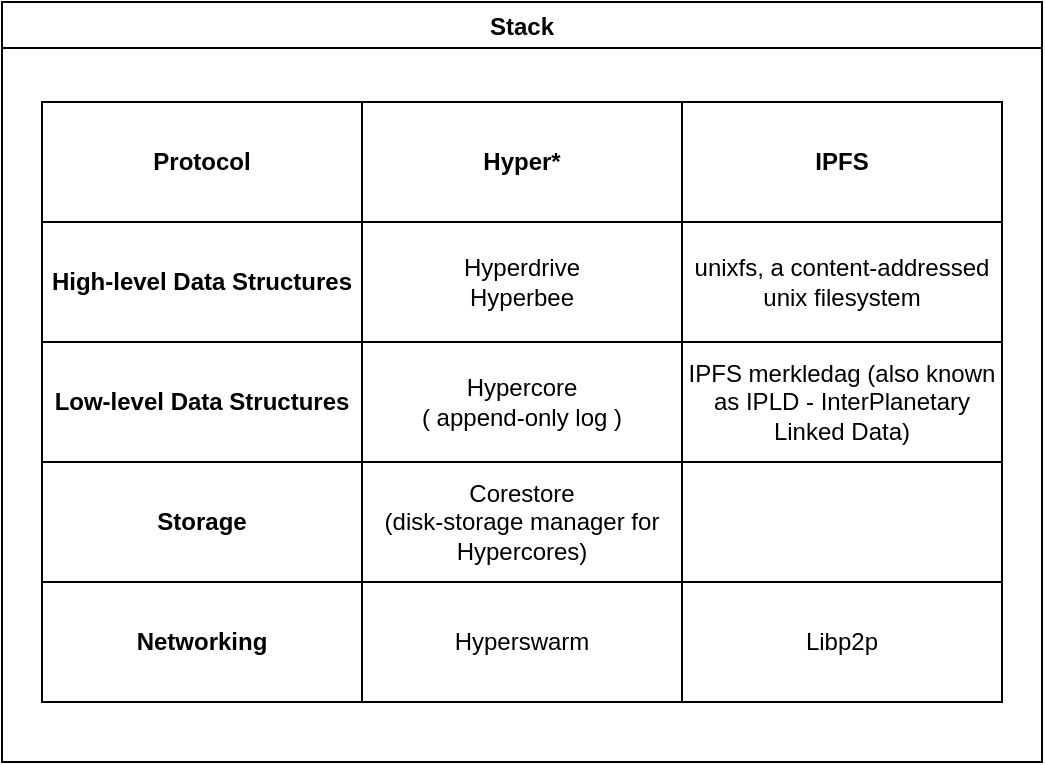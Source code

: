 <mxfile version="20.2.7" type="github" pages="6">
  <diagram id="uun_jjjuWUNww76_Udy4" name="Vergleich">
    <mxGraphModel dx="1251" dy="767" grid="1" gridSize="10" guides="1" tooltips="1" connect="1" arrows="1" fold="1" page="1" pageScale="1" pageWidth="827" pageHeight="1169" math="0" shadow="0">
      <root>
        <mxCell id="0" />
        <mxCell id="1" parent="0" />
        <mxCell id="2KaCRzUMMeswWlVjjDwV-10" value="Stack" style="swimlane;" parent="1" vertex="1">
          <mxGeometry x="90" y="60" width="520" height="380" as="geometry" />
        </mxCell>
        <mxCell id="2KaCRzUMMeswWlVjjDwV-4" value="Hyper*" style="whiteSpace=wrap;html=1;align=center;fontStyle=1;fontSize=12;" parent="2KaCRzUMMeswWlVjjDwV-10" vertex="1">
          <mxGeometry x="180" y="50" width="160" height="60" as="geometry" />
        </mxCell>
        <mxCell id="2KaCRzUMMeswWlVjjDwV-9" value="IPFS merkledag (also known as IPLD - InterPlanetary Linked Data)" style="whiteSpace=wrap;html=1;align=center;fontSize=12;" parent="2KaCRzUMMeswWlVjjDwV-10" vertex="1">
          <mxGeometry x="340" y="170" width="160" height="60" as="geometry" />
        </mxCell>
        <mxCell id="2KaCRzUMMeswWlVjjDwV-5" value="Hypercore&lt;br&gt;( append-only log )" style="whiteSpace=wrap;html=1;align=center;fontSize=12;" parent="2KaCRzUMMeswWlVjjDwV-10" vertex="1">
          <mxGeometry x="180" y="170" width="160" height="60" as="geometry" />
        </mxCell>
        <mxCell id="2KaCRzUMMeswWlVjjDwV-8" value="IPFS" style="whiteSpace=wrap;html=1;align=center;fontStyle=1;fontSize=12;" parent="2KaCRzUMMeswWlVjjDwV-10" vertex="1">
          <mxGeometry x="340" y="50" width="160" height="60" as="geometry" />
        </mxCell>
        <mxCell id="2KaCRzUMMeswWlVjjDwV-11" value="Libp2p" style="whiteSpace=wrap;html=1;align=center;fontSize=12;" parent="2KaCRzUMMeswWlVjjDwV-10" vertex="1">
          <mxGeometry x="340" y="290" width="160" height="60" as="geometry" />
        </mxCell>
        <mxCell id="2KaCRzUMMeswWlVjjDwV-6" value="Hyperswarm" style="whiteSpace=wrap;html=1;align=center;fontSize=12;" parent="2KaCRzUMMeswWlVjjDwV-10" vertex="1">
          <mxGeometry x="180" y="290" width="160" height="60" as="geometry" />
        </mxCell>
        <mxCell id="2KaCRzUMMeswWlVjjDwV-12" value="Protocol" style="whiteSpace=wrap;html=1;align=center;fontStyle=1;fontSize=12;" parent="2KaCRzUMMeswWlVjjDwV-10" vertex="1">
          <mxGeometry x="20" y="50" width="160" height="60" as="geometry" />
        </mxCell>
        <mxCell id="2KaCRzUMMeswWlVjjDwV-13" value="Low-level Data Structures" style="whiteSpace=wrap;html=1;align=center;fontStyle=1;fontSize=12;" parent="2KaCRzUMMeswWlVjjDwV-10" vertex="1">
          <mxGeometry x="20" y="170" width="160" height="60" as="geometry" />
        </mxCell>
        <mxCell id="2KaCRzUMMeswWlVjjDwV-14" value="Networking" style="whiteSpace=wrap;html=1;align=center;fontStyle=1;fontSize=12;" parent="2KaCRzUMMeswWlVjjDwV-10" vertex="1">
          <mxGeometry x="20" y="290" width="160" height="60" as="geometry" />
        </mxCell>
        <mxCell id="oaFbPJ7K2uqsgNcsHxHo-1" value="Storage" style="whiteSpace=wrap;html=1;align=center;fontStyle=1;fontSize=12;" parent="2KaCRzUMMeswWlVjjDwV-10" vertex="1">
          <mxGeometry x="20" y="230" width="160" height="60" as="geometry" />
        </mxCell>
        <mxCell id="oaFbPJ7K2uqsgNcsHxHo-2" value="Corestore&lt;br&gt;(disk-storage manager for Hypercores)" style="whiteSpace=wrap;html=1;align=center;fontSize=12;" parent="2KaCRzUMMeswWlVjjDwV-10" vertex="1">
          <mxGeometry x="180" y="230" width="160" height="60" as="geometry" />
        </mxCell>
        <mxCell id="oaFbPJ7K2uqsgNcsHxHo-3" value="" style="whiteSpace=wrap;html=1;align=center;fontSize=12;" parent="2KaCRzUMMeswWlVjjDwV-10" vertex="1">
          <mxGeometry x="340" y="230" width="160" height="60" as="geometry" />
        </mxCell>
        <mxCell id="oaFbPJ7K2uqsgNcsHxHo-4" value="unixfs, a content-addressed unix filesystem" style="whiteSpace=wrap;html=1;align=center;fontStyle=0;fontSize=12;" parent="2KaCRzUMMeswWlVjjDwV-10" vertex="1">
          <mxGeometry x="340" y="110" width="160" height="60" as="geometry" />
        </mxCell>
        <mxCell id="oaFbPJ7K2uqsgNcsHxHo-5" value="Hyperdrive &lt;br style=&quot;font-size: 12px;&quot;&gt;Hyperbee" style="whiteSpace=wrap;html=1;align=center;fontSize=12;" parent="2KaCRzUMMeswWlVjjDwV-10" vertex="1">
          <mxGeometry x="180" y="110" width="160" height="60" as="geometry" />
        </mxCell>
        <mxCell id="oaFbPJ7K2uqsgNcsHxHo-6" value="High-level Data Structures" style="whiteSpace=wrap;html=1;align=center;fontStyle=1;fontSize=12;" parent="2KaCRzUMMeswWlVjjDwV-10" vertex="1">
          <mxGeometry x="20" y="110" width="160" height="60" as="geometry" />
        </mxCell>
      </root>
    </mxGraphModel>
  </diagram>
  <diagram id="JXnR_LFC6wYwE75qUCAt" name="API-Stack Options HC">
    <mxGraphModel dx="1251" dy="767" grid="1" gridSize="10" guides="1" tooltips="1" connect="1" arrows="1" fold="1" page="1" pageScale="1" pageWidth="827" pageHeight="1169" math="0" shadow="0">
      <root>
        <mxCell id="0" />
        <mxCell id="1" parent="0" />
        <mxCell id="43YB2q3m0qKI83pl-AG2-2" value="Hypercore" style="whiteSpace=wrap;html=1;align=center;fontSize=12;" parent="1" vertex="1">
          <mxGeometry x="173" y="190" width="160" height="60" as="geometry" />
        </mxCell>
        <mxCell id="43YB2q3m0qKI83pl-AG2-3" value="Hyperswarm" style="whiteSpace=wrap;html=1;align=center;fontSize=12;" parent="1" vertex="1">
          <mxGeometry x="173" y="310" width="160" height="60" as="geometry" />
        </mxCell>
        <mxCell id="43YB2q3m0qKI83pl-AG2-5" value="Low-level Data Structures" style="whiteSpace=wrap;html=1;align=center;fontStyle=1;fontSize=12;" parent="1" vertex="1">
          <mxGeometry x="13" y="190" width="160" height="60" as="geometry" />
        </mxCell>
        <mxCell id="43YB2q3m0qKI83pl-AG2-6" value="Networking" style="whiteSpace=wrap;html=1;align=center;fontStyle=1;fontSize=12;" parent="1" vertex="1">
          <mxGeometry x="13" y="310" width="160" height="60" as="geometry" />
        </mxCell>
        <mxCell id="43YB2q3m0qKI83pl-AG2-7" value="Storage" style="whiteSpace=wrap;html=1;align=center;fontStyle=1;fontSize=12;" parent="1" vertex="1">
          <mxGeometry x="13" y="250" width="160" height="60" as="geometry" />
        </mxCell>
        <mxCell id="43YB2q3m0qKI83pl-AG2-10" value="High-level Data Structures" style="whiteSpace=wrap;html=1;align=center;fontStyle=1;fontSize=12;" parent="1" vertex="1">
          <mxGeometry x="13" y="130" width="160" height="60" as="geometry" />
        </mxCell>
        <mxCell id="43YB2q3m0qKI83pl-AG2-11" value="Hyperswarm" style="whiteSpace=wrap;html=1;align=center;fontSize=12;" parent="1" vertex="1">
          <mxGeometry x="333" y="310" width="160" height="60" as="geometry" />
        </mxCell>
        <mxCell id="idVanv6z-U9O3tD_HgQB-4" style="edgeStyle=none;rounded=0;orthogonalLoop=1;jettySize=auto;html=1;exitX=0;exitY=0;exitDx=0;exitDy=0;entryX=1;entryY=1;entryDx=0;entryDy=0;fontSize=8;endArrow=none;endFill=0;" parent="1" source="43YB2q3m0qKI83pl-AG2-12" target="mYdC2qalN-g83nR6YLBW-2" edge="1">
          <mxGeometry relative="1" as="geometry" />
        </mxCell>
        <mxCell id="idVanv6z-U9O3tD_HgQB-5" style="edgeStyle=none;rounded=0;orthogonalLoop=1;jettySize=auto;html=1;exitX=1;exitY=0;exitDx=0;exitDy=0;entryX=1;entryY=1;entryDx=0;entryDy=0;fontSize=8;endArrow=none;endFill=0;" parent="1" source="43YB2q3m0qKI83pl-AG2-12" target="mYdC2qalN-g83nR6YLBW-3" edge="1">
          <mxGeometry relative="1" as="geometry" />
        </mxCell>
        <mxCell id="43YB2q3m0qKI83pl-AG2-12" value="Hyperbee" style="whiteSpace=wrap;html=1;align=center;fontSize=12;" parent="1" vertex="1">
          <mxGeometry x="333" y="130" width="160" height="60" as="geometry" />
        </mxCell>
        <mxCell id="43YB2q3m0qKI83pl-AG2-13" value="Hypercore" style="whiteSpace=wrap;html=1;align=center;fontSize=12;" parent="1" vertex="1">
          <mxGeometry x="333" y="190" width="160" height="60" as="geometry" />
        </mxCell>
        <mxCell id="43YB2q3m0qKI83pl-AG2-14" value="Corestore" style="whiteSpace=wrap;html=1;align=center;fontSize=12;" parent="1" vertex="1">
          <mxGeometry x="333" y="250" width="160" height="60" as="geometry" />
        </mxCell>
        <mxCell id="mYdC2qalN-g83nR6YLBW-1" value="Optionen" style="whiteSpace=wrap;html=1;align=center;fontStyle=1;fontSize=12;" parent="1" vertex="1">
          <mxGeometry x="13" y="10" width="160" height="60" as="geometry" />
        </mxCell>
        <mxCell id="mYdC2qalN-g83nR6YLBW-2" value="Option 1" style="whiteSpace=wrap;html=1;align=center;fontSize=12;" parent="1" vertex="1">
          <mxGeometry x="173" y="10" width="160" height="60" as="geometry" />
        </mxCell>
        <mxCell id="mYdC2qalN-g83nR6YLBW-3" value="Option 2" style="whiteSpace=wrap;html=1;align=center;fontSize=12;fillColor=#d5e8d4;strokeColor=#82b366;" parent="1" vertex="1">
          <mxGeometry x="333" y="10" width="160" height="60" as="geometry" />
        </mxCell>
        <mxCell id="H91OHPO0gdRgHUgm59LL-1" value="Option 3" style="whiteSpace=wrap;html=1;align=center;fontSize=12;" parent="1" vertex="1">
          <mxGeometry x="493" y="10" width="160" height="60" as="geometry" />
        </mxCell>
        <mxCell id="H91OHPO0gdRgHUgm59LL-2" value="Hyperbee" style="whiteSpace=wrap;html=1;align=center;fontSize=12;" parent="1" vertex="1">
          <mxGeometry x="493" y="130" width="160" height="60" as="geometry" />
        </mxCell>
        <mxCell id="H91OHPO0gdRgHUgm59LL-3" value="Hypercore" style="whiteSpace=wrap;html=1;align=center;fontSize=12;" parent="1" vertex="1">
          <mxGeometry x="493" y="190" width="160" height="60" as="geometry" />
        </mxCell>
        <mxCell id="H91OHPO0gdRgHUgm59LL-4" value="Corestore" style="whiteSpace=wrap;html=1;align=center;fontSize=12;" parent="1" vertex="1">
          <mxGeometry x="493" y="250" width="160" height="60" as="geometry" />
        </mxCell>
        <mxCell id="H91OHPO0gdRgHUgm59LL-5" value="Corestore-Networker" style="whiteSpace=wrap;html=1;align=center;fontSize=12;" parent="1" vertex="1">
          <mxGeometry x="493" y="310" width="160" height="60" as="geometry" />
        </mxCell>
        <mxCell id="LGBoZu-ThHH1ndbxJvS--1" value="Corestore-Networker" style="whiteSpace=wrap;html=1;align=center;fontSize=12;" parent="1" vertex="1">
          <mxGeometry x="653" y="310" width="160" height="60" as="geometry" />
        </mxCell>
        <mxCell id="LGBoZu-ThHH1ndbxJvS--2" value="Corestore" style="whiteSpace=wrap;html=1;align=center;fontSize=12;" parent="1" vertex="1">
          <mxGeometry x="653" y="250" width="160" height="60" as="geometry" />
        </mxCell>
        <mxCell id="LGBoZu-ThHH1ndbxJvS--3" value="Hypercore" style="whiteSpace=wrap;html=1;align=center;fontSize=12;" parent="1" vertex="1">
          <mxGeometry x="653" y="190" width="160" height="60" as="geometry" />
        </mxCell>
        <mxCell id="idVanv6z-U9O3tD_HgQB-3" style="edgeStyle=none;rounded=0;orthogonalLoop=1;jettySize=auto;html=1;exitX=1;exitY=0;exitDx=0;exitDy=0;entryX=1;entryY=1;entryDx=0;entryDy=0;fontSize=8;endArrow=none;endFill=0;" parent="1" source="LGBoZu-ThHH1ndbxJvS--4" target="LGBoZu-ThHH1ndbxJvS--5" edge="1">
          <mxGeometry relative="1" as="geometry" />
        </mxCell>
        <mxCell id="idVanv6z-U9O3tD_HgQB-6" style="edgeStyle=none;rounded=0;orthogonalLoop=1;jettySize=auto;html=1;exitX=0;exitY=0;exitDx=0;exitDy=0;entryX=1;entryY=1;entryDx=0;entryDy=0;fontSize=8;endArrow=none;endFill=0;" parent="1" source="LGBoZu-ThHH1ndbxJvS--4" target="H91OHPO0gdRgHUgm59LL-1" edge="1">
          <mxGeometry relative="1" as="geometry" />
        </mxCell>
        <mxCell id="LGBoZu-ThHH1ndbxJvS--4" value="Hypertrie" style="whiteSpace=wrap;html=1;align=center;fontSize=12;" parent="1" vertex="1">
          <mxGeometry x="653" y="130" width="160" height="60" as="geometry" />
        </mxCell>
        <mxCell id="LGBoZu-ThHH1ndbxJvS--5" value="Option 3" style="whiteSpace=wrap;html=1;align=center;fontSize=12;" parent="1" vertex="1">
          <mxGeometry x="653" y="10" width="160" height="60" as="geometry" />
        </mxCell>
        <mxCell id="idVanv6z-U9O3tD_HgQB-2" style="edgeStyle=none;rounded=0;orthogonalLoop=1;jettySize=auto;html=1;exitX=1;exitY=1;exitDx=0;exitDy=0;entryX=0;entryY=0;entryDx=0;entryDy=0;fontSize=8;endArrow=none;endFill=0;" parent="1" source="idVanv6z-U9O3tD_HgQB-1" target="43YB2q3m0qKI83pl-AG2-12" edge="1">
          <mxGeometry relative="1" as="geometry" />
        </mxCell>
        <mxCell id="idVanv6z-U9O3tD_HgQB-1" value="Database" style="whiteSpace=wrap;html=1;align=center;fontStyle=1;fontSize=12;" parent="1" vertex="1">
          <mxGeometry x="13" y="70" width="160" height="60" as="geometry" />
        </mxCell>
      </root>
    </mxGraphModel>
  </diagram>
  <diagram id="GQRyNk7cbLQzCoDl-Bhn" name="Notizen">
    <mxGraphModel dx="4351" dy="2977" grid="1" gridSize="10" guides="1" tooltips="1" connect="1" arrows="1" fold="1" page="1" pageScale="1" pageWidth="827" pageHeight="1169" math="0" shadow="0">
      <root>
        <mxCell id="0" />
        <mxCell id="1" parent="0" />
        <mxCell id="R7Ce7NwU5H6zyOzwsJlh-1" value="Sensor-Node 2" style="whiteSpace=wrap;html=1;align=center;fontSize=12;" parent="1" vertex="1">
          <mxGeometry x="-1900" y="-760" width="160" height="60" as="geometry" />
        </mxCell>
        <mxCell id="R7Ce7NwU5H6zyOzwsJlh-2" value="Node 3" style="whiteSpace=wrap;html=1;align=center;fontSize=12;" parent="1" vertex="1">
          <mxGeometry x="-1900" y="-1040" width="160" height="60" as="geometry" />
        </mxCell>
        <mxCell id="R7Ce7NwU5H6zyOzwsJlh-5" value="Node 4" style="whiteSpace=wrap;html=1;align=center;fontSize=12;" parent="1" vertex="1">
          <mxGeometry x="-2340" y="-760" width="160" height="60" as="geometry" />
        </mxCell>
        <mxCell id="zq-1FAf6qNrCpeyFuoFa-1" value="" style="group" parent="1" vertex="1" connectable="0">
          <mxGeometry x="180" y="70" width="830" height="495" as="geometry" />
        </mxCell>
        <mxCell id="O5x1GRH74DmKK4106a0T-1" value="&lt;div&gt;&lt;b&gt;Sensor-Node 1&lt;/b&gt;&lt;/div&gt;&lt;div&gt;&lt;br&gt;&lt;/div&gt;&lt;div&gt;eigener Hypercore mit entsprechender ID und darauf aufbauender Hyperbee&lt;/div&gt;&lt;div&gt;&lt;br&gt;&lt;/div&gt;&lt;div&gt;Lädt weiteren HC mit dem Key des Snesor-Node 2 um dessen Hyperbee laden zu können um die Daten abfragen zu können&lt;br&gt;&lt;/div&gt;&lt;div&gt;&lt;br&gt;&lt;/div&gt;&lt;div&gt;mehrere HC -&amp;gt; Corestore benötigt? &lt;br&gt;&lt;/div&gt;" style="whiteSpace=wrap;html=1;align=center;fontSize=12;" parent="zq-1FAf6qNrCpeyFuoFa-1" vertex="1">
          <mxGeometry width="350" height="210" as="geometry" />
        </mxCell>
        <mxCell id="O5x1GRH74DmKK4106a0T-2" value="&lt;div&gt;Node 3&lt;/div&gt;&lt;div&gt;&lt;br&gt;&lt;/div&gt;&lt;div&gt;benötigt Key von Sensor-Node 1 HC und Senor-Node 2 HC um auf HB zugreifen zu können&lt;br&gt;&lt;/div&gt;" style="whiteSpace=wrap;html=1;align=center;fontSize=12;" parent="zq-1FAf6qNrCpeyFuoFa-1" vertex="1">
          <mxGeometry x="430" width="270" height="120" as="geometry" />
        </mxCell>
        <mxCell id="O5x1GRH74DmKK4106a0T-3" value="&lt;div&gt;&lt;b&gt;Sensor-Node 2&lt;br&gt;&lt;/b&gt;&lt;/div&gt;&lt;div&gt;&lt;br&gt;&lt;/div&gt;&lt;div&gt;eigener Hypercore mit entsprechender ID und darauf aufbauender Hyperbee&lt;/div&gt;&lt;div&gt;&lt;br&gt;&lt;/div&gt;&lt;div&gt;Lädt weiteren HC mit dem Key des Snesor-Node 1 um dessen Hyperbee laden zu können um die Daten abfragen zu können&lt;br&gt;&lt;/div&gt;" style="whiteSpace=wrap;html=1;align=center;fontSize=12;" parent="zq-1FAf6qNrCpeyFuoFa-1" vertex="1">
          <mxGeometry y="280" width="350" height="210" as="geometry" />
        </mxCell>
        <mxCell id="O5x1GRH74DmKK4106a0T-4" value="&lt;div align=&quot;left&quot;&gt;nur mit dem Public Key eines Nodes hat man auf diesen lesen zugriff.&amp;nbsp; Wie kommt man an die Keys? alle Core-Key abhängigkeiten Hard coden? &lt;br&gt;&lt;/div&gt;" style="text;html=1;strokeColor=none;fillColor=none;align=center;verticalAlign=middle;whiteSpace=wrap;rounded=0;fontSize=12;" parent="zq-1FAf6qNrCpeyFuoFa-1" vertex="1">
          <mxGeometry x="390" y="275" width="440" height="220" as="geometry" />
        </mxCell>
        <mxCell id="R7Ce7NwU5H6zyOzwsJlh-4" value="Sensor-Node 1" style="whiteSpace=wrap;html=1;align=center;fontSize=12;" parent="1" vertex="1">
          <mxGeometry x="-2340" y="-1040" width="160" height="60" as="geometry" />
        </mxCell>
        <mxCell id="zq-1FAf6qNrCpeyFuoFa-2" value="Corestore" style="swimlane;fontStyle=0;childLayout=stackLayout;horizontal=1;startSize=30;horizontalStack=0;resizeParent=1;resizeParentMax=0;resizeLast=0;collapsible=1;marginBottom=0;" parent="1" vertex="1">
          <mxGeometry x="-2340" y="-980" width="160" height="60" as="geometry" />
        </mxCell>
        <mxCell id="zq-1FAf6qNrCpeyFuoFa-3" value="HC w/ Hyperbee" style="text;strokeColor=none;fillColor=none;align=left;verticalAlign=middle;spacingLeft=4;spacingRight=4;overflow=hidden;points=[[0,0.5],[1,0.5]];portConstraint=eastwest;rotatable=0;" parent="zq-1FAf6qNrCpeyFuoFa-2" vertex="1">
          <mxGeometry y="30" width="160" height="30" as="geometry" />
        </mxCell>
        <mxCell id="IEFjN4Ft550SaQqGyHNB-2" value="Corestore" style="swimlane;fontStyle=0;childLayout=stackLayout;horizontal=1;startSize=30;horizontalStack=0;resizeParent=1;resizeParentMax=0;resizeLast=0;collapsible=1;marginBottom=0;" parent="1" vertex="1">
          <mxGeometry x="-1900" y="-980" width="160" height="60" as="geometry" />
        </mxCell>
        <mxCell id="IEFjN4Ft550SaQqGyHNB-3" value="HC w/ Hyperbee" style="text;strokeColor=none;fillColor=none;align=left;verticalAlign=middle;spacingLeft=4;spacingRight=4;overflow=hidden;points=[[0,0.5],[1,0.5]];portConstraint=eastwest;rotatable=0;" parent="IEFjN4Ft550SaQqGyHNB-2" vertex="1">
          <mxGeometry y="30" width="160" height="30" as="geometry" />
        </mxCell>
        <mxCell id="hLuCa8lCkoCesQP1N0eV-1" value="Netzwerk Übersicht" style="swimlane;" parent="1" vertex="1">
          <mxGeometry x="-2380" y="90" width="1120" height="860" as="geometry" />
        </mxCell>
        <mxCell id="hLuCa8lCkoCesQP1N0eV-4" value="" style="shape=image;html=1;verticalAlign=top;verticalLabelPosition=bottom;labelBackgroundColor=#ffffff;imageAspect=0;aspect=fixed;image=https://cdn2.iconfinder.com/data/icons/essential-web-2/50/stack-layer-pile-element-material-128.png" parent="hLuCa8lCkoCesQP1N0eV-1" vertex="1">
          <mxGeometry x="184" y="150" width="128" height="128" as="geometry" />
        </mxCell>
        <mxCell id="hLuCa8lCkoCesQP1N0eV-5" value="" style="shape=table;html=1;whiteSpace=wrap;startSize=0;container=1;collapsible=0;childLayout=tableLayout;fontSize=10;" parent="hLuCa8lCkoCesQP1N0eV-1" vertex="1">
          <mxGeometry x="170" y="375" width="120" height="190" as="geometry" />
        </mxCell>
        <mxCell id="hLuCa8lCkoCesQP1N0eV-22" style="shape=tableRow;horizontal=0;startSize=0;swimlaneHead=0;swimlaneBody=0;top=0;left=0;bottom=0;right=0;collapsible=0;dropTarget=0;fillColor=none;points=[[0,0.5],[1,0.5]];portConstraint=eastwest;fontSize=10;" parent="hLuCa8lCkoCesQP1N0eV-5" vertex="1">
          <mxGeometry width="120" height="35" as="geometry" />
        </mxCell>
        <mxCell id="hLuCa8lCkoCesQP1N0eV-23" style="shape=partialRectangle;html=1;whiteSpace=wrap;connectable=0;fillColor=none;top=0;left=0;bottom=0;right=0;overflow=hidden;fontSize=10;" parent="hLuCa8lCkoCesQP1N0eV-22" vertex="1">
          <mxGeometry width="60" height="35" as="geometry">
            <mxRectangle width="60" height="35" as="alternateBounds" />
          </mxGeometry>
        </mxCell>
        <mxCell id="hLuCa8lCkoCesQP1N0eV-24" style="shape=partialRectangle;html=1;whiteSpace=wrap;connectable=0;fillColor=none;top=0;left=0;bottom=0;right=0;overflow=hidden;fontSize=10;" parent="hLuCa8lCkoCesQP1N0eV-22" vertex="1">
          <mxGeometry x="60" width="60" height="35" as="geometry">
            <mxRectangle width="60" height="35" as="alternateBounds" />
          </mxGeometry>
        </mxCell>
        <mxCell id="hLuCa8lCkoCesQP1N0eV-6" value="" style="shape=tableRow;horizontal=0;startSize=0;swimlaneHead=0;swimlaneBody=0;top=0;left=0;bottom=0;right=0;collapsible=0;dropTarget=0;fillColor=none;points=[[0,0.5],[1,0.5]];portConstraint=eastwest;fontSize=10;" parent="hLuCa8lCkoCesQP1N0eV-5" vertex="1">
          <mxGeometry y="35" width="120" height="35" as="geometry" />
        </mxCell>
        <mxCell id="hLuCa8lCkoCesQP1N0eV-7" value="Application Layer" style="shape=partialRectangle;html=1;whiteSpace=wrap;connectable=0;fillColor=none;top=0;left=0;bottom=0;right=0;overflow=hidden;fontSize=10;" parent="hLuCa8lCkoCesQP1N0eV-6" vertex="1">
          <mxGeometry width="60" height="35" as="geometry">
            <mxRectangle width="60" height="35" as="alternateBounds" />
          </mxGeometry>
        </mxCell>
        <mxCell id="hLuCa8lCkoCesQP1N0eV-8" value="..." style="shape=partialRectangle;html=1;whiteSpace=wrap;connectable=0;fillColor=none;top=0;left=0;bottom=0;right=0;overflow=hidden;fontSize=10;" parent="hLuCa8lCkoCesQP1N0eV-6" vertex="1">
          <mxGeometry x="60" width="60" height="35" as="geometry">
            <mxRectangle width="60" height="35" as="alternateBounds" />
          </mxGeometry>
        </mxCell>
        <mxCell id="hLuCa8lCkoCesQP1N0eV-10" value="" style="shape=tableRow;horizontal=0;startSize=0;swimlaneHead=0;swimlaneBody=0;top=0;left=0;bottom=0;right=0;collapsible=0;dropTarget=0;fillColor=none;points=[[0,0.5],[1,0.5]];portConstraint=eastwest;fontSize=10;" parent="hLuCa8lCkoCesQP1N0eV-5" vertex="1">
          <mxGeometry y="70" width="120" height="40" as="geometry" />
        </mxCell>
        <mxCell id="hLuCa8lCkoCesQP1N0eV-11" value="Trasport&lt;br style=&quot;font-size: 10px;&quot;&gt;Layer" style="shape=partialRectangle;html=1;whiteSpace=wrap;connectable=0;fillColor=none;top=0;left=0;bottom=0;right=0;overflow=hidden;fontSize=10;" parent="hLuCa8lCkoCesQP1N0eV-10" vertex="1">
          <mxGeometry width="60" height="40" as="geometry">
            <mxRectangle width="60" height="40" as="alternateBounds" />
          </mxGeometry>
        </mxCell>
        <mxCell id="hLuCa8lCkoCesQP1N0eV-12" value="UDP, TCP" style="shape=partialRectangle;html=1;whiteSpace=wrap;connectable=0;fillColor=none;top=0;left=0;bottom=0;right=0;overflow=hidden;fontSize=10;" parent="hLuCa8lCkoCesQP1N0eV-10" vertex="1">
          <mxGeometry x="60" width="60" height="40" as="geometry">
            <mxRectangle width="60" height="40" as="alternateBounds" />
          </mxGeometry>
        </mxCell>
        <mxCell id="hLuCa8lCkoCesQP1N0eV-14" value="" style="shape=tableRow;horizontal=0;startSize=0;swimlaneHead=0;swimlaneBody=0;top=0;left=0;bottom=0;right=0;collapsible=0;dropTarget=0;fillColor=none;points=[[0,0.5],[1,0.5]];portConstraint=eastwest;fontSize=10;" parent="hLuCa8lCkoCesQP1N0eV-5" vertex="1">
          <mxGeometry y="110" width="120" height="40" as="geometry" />
        </mxCell>
        <mxCell id="hLuCa8lCkoCesQP1N0eV-15" value="Network&lt;br style=&quot;font-size: 10px;&quot;&gt;layer" style="shape=partialRectangle;html=1;whiteSpace=wrap;connectable=0;fillColor=none;top=0;left=0;bottom=0;right=0;overflow=hidden;fontSize=10;" parent="hLuCa8lCkoCesQP1N0eV-14" vertex="1">
          <mxGeometry width="60" height="40" as="geometry">
            <mxRectangle width="60" height="40" as="alternateBounds" />
          </mxGeometry>
        </mxCell>
        <mxCell id="hLuCa8lCkoCesQP1N0eV-16" value="IPv6, IPv4" style="shape=partialRectangle;html=1;whiteSpace=wrap;connectable=0;fillColor=none;top=0;left=0;bottom=0;right=0;overflow=hidden;fontSize=10;" parent="hLuCa8lCkoCesQP1N0eV-14" vertex="1">
          <mxGeometry x="60" width="60" height="40" as="geometry">
            <mxRectangle width="60" height="40" as="alternateBounds" />
          </mxGeometry>
        </mxCell>
        <mxCell id="hLuCa8lCkoCesQP1N0eV-18" value="" style="shape=tableRow;horizontal=0;startSize=0;swimlaneHead=0;swimlaneBody=0;top=0;left=0;bottom=0;right=0;collapsible=0;dropTarget=0;fillColor=none;points=[[0,0.5],[1,0.5]];portConstraint=eastwest;fontSize=10;" parent="hLuCa8lCkoCesQP1N0eV-5" vertex="1">
          <mxGeometry y="150" width="120" height="40" as="geometry" />
        </mxCell>
        <mxCell id="hLuCa8lCkoCesQP1N0eV-19" value="&lt;div style=&quot;font-size: 10px;&quot;&gt;Physical and Link Layer&lt;/div&gt;" style="shape=partialRectangle;html=1;whiteSpace=wrap;connectable=0;fillColor=none;top=0;left=0;bottom=0;right=0;overflow=hidden;fontSize=10;" parent="hLuCa8lCkoCesQP1N0eV-18" vertex="1">
          <mxGeometry width="60" height="40" as="geometry">
            <mxRectangle width="60" height="40" as="alternateBounds" />
          </mxGeometry>
        </mxCell>
        <mxCell id="hLuCa8lCkoCesQP1N0eV-20" value="Ethernet" style="shape=partialRectangle;html=1;whiteSpace=wrap;connectable=0;fillColor=none;top=0;left=0;bottom=0;right=0;overflow=hidden;fontSize=10;" parent="hLuCa8lCkoCesQP1N0eV-18" vertex="1">
          <mxGeometry x="60" width="60" height="40" as="geometry">
            <mxRectangle width="60" height="40" as="alternateBounds" />
          </mxGeometry>
        </mxCell>
        <mxCell id="Y_aPTUz5QyEOP_hmM8ay-11" style="edgeStyle=orthogonalEdgeStyle;rounded=0;orthogonalLoop=1;jettySize=auto;html=1;" parent="1" source="Y_aPTUz5QyEOP_hmM8ay-1" target="Y_aPTUz5QyEOP_hmM8ay-8" edge="1">
          <mxGeometry relative="1" as="geometry" />
        </mxCell>
        <mxCell id="Y_aPTUz5QyEOP_hmM8ay-1" value="Hypercore&lt;br&gt;KeyPair(privateKey, PublicKey)" style="rounded=0;whiteSpace=wrap;html=1;fillColor=none;" parent="1" vertex="1">
          <mxGeometry x="-1210" y="-1130" width="230" height="80" as="geometry" />
        </mxCell>
        <mxCell id="Y_aPTUz5QyEOP_hmM8ay-13" style="edgeStyle=orthogonalEdgeStyle;rounded=0;orthogonalLoop=1;jettySize=auto;html=1;entryX=0.5;entryY=0;entryDx=0;entryDy=0;" parent="1" source="Y_aPTUz5QyEOP_hmM8ay-3" target="Y_aPTUz5QyEOP_hmM8ay-5" edge="1">
          <mxGeometry relative="1" as="geometry" />
        </mxCell>
        <mxCell id="Y_aPTUz5QyEOP_hmM8ay-16" value="derived from&lt;br&gt;the nodes public key" style="edgeLabel;html=1;align=center;verticalAlign=middle;resizable=0;points=[];" parent="Y_aPTUz5QyEOP_hmM8ay-13" vertex="1" connectable="0">
          <mxGeometry x="-0.143" y="1" relative="1" as="geometry">
            <mxPoint as="offset" />
          </mxGeometry>
        </mxCell>
        <mxCell id="Y_aPTUz5QyEOP_hmM8ay-19" style="edgeStyle=orthogonalEdgeStyle;rounded=0;orthogonalLoop=1;jettySize=auto;html=1;entryX=1;entryY=0.25;entryDx=0;entryDy=0;exitX=1;exitY=0.5;exitDx=0;exitDy=0;" parent="1" source="Y_aPTUz5QyEOP_hmM8ay-3" target="Y_aPTUz5QyEOP_hmM8ay-1" edge="1">
          <mxGeometry relative="1" as="geometry">
            <Array as="points">
              <mxPoint x="-870" y="-840" />
              <mxPoint x="-870" y="-1110" />
            </Array>
          </mxGeometry>
        </mxCell>
        <mxCell id="Y_aPTUz5QyEOP_hmM8ay-20" value="Needed to validate&lt;br&gt;and download data" style="edgeLabel;html=1;align=center;verticalAlign=middle;resizable=0;points=[];" parent="Y_aPTUz5QyEOP_hmM8ay-19" vertex="1" connectable="0">
          <mxGeometry x="-0.138" y="-3" relative="1" as="geometry">
            <mxPoint as="offset" />
          </mxGeometry>
        </mxCell>
        <mxCell id="MPtffCs4CxeERXFP43mT-86" style="edgeStyle=orthogonalEdgeStyle;rounded=0;orthogonalLoop=1;jettySize=auto;html=1;exitX=1;exitY=1;exitDx=0;exitDy=0;entryX=0;entryY=1;entryDx=0;entryDy=0;endArrow=none;endFill=0;" parent="1" source="Y_aPTUz5QyEOP_hmM8ay-3" target="MPtffCs4CxeERXFP43mT-60" edge="1">
          <mxGeometry relative="1" as="geometry" />
        </mxCell>
        <mxCell id="MPtffCs4CxeERXFP43mT-87" value="Shared out of the Hyper* Network" style="edgeLabel;html=1;align=center;verticalAlign=middle;resizable=0;points=[];" parent="MPtffCs4CxeERXFP43mT-86" vertex="1" connectable="0">
          <mxGeometry x="-0.043" y="-9" relative="1" as="geometry">
            <mxPoint x="1" as="offset" />
          </mxGeometry>
        </mxCell>
        <mxCell id="Y_aPTUz5QyEOP_hmM8ay-3" value="PublicKey" style="rounded=0;whiteSpace=wrap;html=1;fillColor=none;" parent="1" vertex="1">
          <mxGeometry x="-1210" y="-880" width="230" height="80" as="geometry" />
        </mxCell>
        <mxCell id="Y_aPTUz5QyEOP_hmM8ay-14" style="edgeStyle=orthogonalEdgeStyle;rounded=0;orthogonalLoop=1;jettySize=auto;html=1;entryX=0;entryY=0.5;entryDx=0;entryDy=0;" parent="1" source="Y_aPTUz5QyEOP_hmM8ay-5" target="Y_aPTUz5QyEOP_hmM8ay-1" edge="1">
          <mxGeometry relative="1" as="geometry">
            <Array as="points">
              <mxPoint x="-1280" y="-694" />
              <mxPoint x="-1280" y="-1090" />
            </Array>
          </mxGeometry>
        </mxCell>
        <mxCell id="Y_aPTUz5QyEOP_hmM8ay-15" value="unique&lt;br&gt;identifier" style="edgeLabel;html=1;align=center;verticalAlign=middle;resizable=0;points=[];" parent="Y_aPTUz5QyEOP_hmM8ay-14" vertex="1" connectable="0">
          <mxGeometry x="0.117" y="-1" relative="1" as="geometry">
            <mxPoint as="offset" />
          </mxGeometry>
        </mxCell>
        <mxCell id="Y_aPTUz5QyEOP_hmM8ay-5" value="DiscoveryKey" style="rounded=0;whiteSpace=wrap;html=1;fillColor=none;" parent="1" vertex="1">
          <mxGeometry x="-1210" y="-734" width="230" height="80" as="geometry" />
        </mxCell>
        <mxCell id="Y_aPTUz5QyEOP_hmM8ay-12" style="edgeStyle=orthogonalEdgeStyle;rounded=0;orthogonalLoop=1;jettySize=auto;html=1;" parent="1" source="Y_aPTUz5QyEOP_hmM8ay-8" target="Y_aPTUz5QyEOP_hmM8ay-3" edge="1">
          <mxGeometry relative="1" as="geometry" />
        </mxCell>
        <mxCell id="Y_aPTUz5QyEOP_hmM8ay-17" style="edgeStyle=orthogonalEdgeStyle;rounded=0;orthogonalLoop=1;jettySize=auto;html=1;entryX=1;entryY=0.75;entryDx=0;entryDy=0;exitX=1;exitY=0.5;exitDx=0;exitDy=0;" parent="1" source="Y_aPTUz5QyEOP_hmM8ay-8" target="Y_aPTUz5QyEOP_hmM8ay-1" edge="1">
          <mxGeometry relative="1" as="geometry" />
        </mxCell>
        <mxCell id="Y_aPTUz5QyEOP_hmM8ay-18" value="needed to change the data&lt;br&gt;and recreate the merkle tree" style="edgeLabel;html=1;align=center;verticalAlign=middle;resizable=0;points=[];" parent="Y_aPTUz5QyEOP_hmM8ay-17" vertex="1" connectable="0">
          <mxGeometry x="0.029" y="-2" relative="1" as="geometry">
            <mxPoint x="8" y="-8" as="offset" />
          </mxGeometry>
        </mxCell>
        <mxCell id="Y_aPTUz5QyEOP_hmM8ay-8" value="PrivateKey" style="rounded=0;whiteSpace=wrap;html=1;fillColor=none;" parent="1" vertex="1">
          <mxGeometry x="-1210" y="-1000" width="230" height="80" as="geometry" />
        </mxCell>
        <mxCell id="Y_aPTUz5QyEOP_hmM8ay-21" value="Node n" style="swimlane;fillColor=none;" parent="1" vertex="1">
          <mxGeometry x="-1350" y="-1200" width="550" height="590" as="geometry" />
        </mxCell>
        <mxCell id="MPtffCs4CxeERXFP43mT-54" style="edgeStyle=orthogonalEdgeStyle;rounded=0;orthogonalLoop=1;jettySize=auto;html=1;" parent="1" source="MPtffCs4CxeERXFP43mT-55" target="MPtffCs4CxeERXFP43mT-67" edge="1">
          <mxGeometry relative="1" as="geometry" />
        </mxCell>
        <mxCell id="MPtffCs4CxeERXFP43mT-55" value="Hypercore&lt;br&gt;KeyPair(privateKey, PublicKey)" style="rounded=0;whiteSpace=wrap;html=1;fillColor=none;" parent="1" vertex="1">
          <mxGeometry x="-80" y="-1130" width="230" height="80" as="geometry" />
        </mxCell>
        <mxCell id="MPtffCs4CxeERXFP43mT-56" style="edgeStyle=orthogonalEdgeStyle;rounded=0;orthogonalLoop=1;jettySize=auto;html=1;entryX=0.5;entryY=0;entryDx=0;entryDy=0;" parent="1" source="MPtffCs4CxeERXFP43mT-60" target="MPtffCs4CxeERXFP43mT-63" edge="1">
          <mxGeometry relative="1" as="geometry" />
        </mxCell>
        <mxCell id="MPtffCs4CxeERXFP43mT-57" value="derived from&lt;br&gt;the nodes public key" style="edgeLabel;html=1;align=center;verticalAlign=middle;resizable=0;points=[];" parent="MPtffCs4CxeERXFP43mT-56" vertex="1" connectable="0">
          <mxGeometry x="-0.143" y="1" relative="1" as="geometry">
            <mxPoint as="offset" />
          </mxGeometry>
        </mxCell>
        <mxCell id="MPtffCs4CxeERXFP43mT-58" style="edgeStyle=orthogonalEdgeStyle;rounded=0;orthogonalLoop=1;jettySize=auto;html=1;entryX=1;entryY=0.25;entryDx=0;entryDy=0;exitX=1;exitY=0.5;exitDx=0;exitDy=0;" parent="1" source="MPtffCs4CxeERXFP43mT-60" target="MPtffCs4CxeERXFP43mT-55" edge="1">
          <mxGeometry relative="1" as="geometry">
            <Array as="points">
              <mxPoint x="260" y="-840" />
              <mxPoint x="260" y="-1110" />
            </Array>
          </mxGeometry>
        </mxCell>
        <mxCell id="MPtffCs4CxeERXFP43mT-59" value="Needed to validate&lt;br&gt;and download data" style="edgeLabel;html=1;align=center;verticalAlign=middle;resizable=0;points=[];" parent="MPtffCs4CxeERXFP43mT-58" vertex="1" connectable="0">
          <mxGeometry x="-0.138" y="-3" relative="1" as="geometry">
            <mxPoint as="offset" />
          </mxGeometry>
        </mxCell>
        <mxCell id="MPtffCs4CxeERXFP43mT-60" value="PublicKey" style="rounded=0;whiteSpace=wrap;html=1;fillColor=none;" parent="1" vertex="1">
          <mxGeometry x="-80" y="-880" width="230" height="80" as="geometry" />
        </mxCell>
        <mxCell id="MPtffCs4CxeERXFP43mT-61" style="edgeStyle=orthogonalEdgeStyle;rounded=0;orthogonalLoop=1;jettySize=auto;html=1;entryX=0;entryY=0.5;entryDx=0;entryDy=0;" parent="1" source="MPtffCs4CxeERXFP43mT-63" target="MPtffCs4CxeERXFP43mT-55" edge="1">
          <mxGeometry relative="1" as="geometry">
            <Array as="points">
              <mxPoint x="-150" y="-694" />
              <mxPoint x="-150" y="-1090" />
            </Array>
          </mxGeometry>
        </mxCell>
        <mxCell id="MPtffCs4CxeERXFP43mT-62" value="unique&lt;br&gt;identifier" style="edgeLabel;html=1;align=center;verticalAlign=middle;resizable=0;points=[];" parent="MPtffCs4CxeERXFP43mT-61" vertex="1" connectable="0">
          <mxGeometry x="0.117" y="-1" relative="1" as="geometry">
            <mxPoint as="offset" />
          </mxGeometry>
        </mxCell>
        <mxCell id="MPtffCs4CxeERXFP43mT-63" value="DiscoveryKey" style="rounded=0;whiteSpace=wrap;html=1;fillColor=none;" parent="1" vertex="1">
          <mxGeometry x="-80" y="-734" width="230" height="80" as="geometry" />
        </mxCell>
        <mxCell id="MPtffCs4CxeERXFP43mT-64" style="edgeStyle=orthogonalEdgeStyle;rounded=0;orthogonalLoop=1;jettySize=auto;html=1;" parent="1" source="MPtffCs4CxeERXFP43mT-67" target="MPtffCs4CxeERXFP43mT-60" edge="1">
          <mxGeometry relative="1" as="geometry" />
        </mxCell>
        <mxCell id="MPtffCs4CxeERXFP43mT-65" style="edgeStyle=orthogonalEdgeStyle;rounded=0;orthogonalLoop=1;jettySize=auto;html=1;entryX=1;entryY=0.75;entryDx=0;entryDy=0;exitX=1;exitY=0.5;exitDx=0;exitDy=0;" parent="1" source="MPtffCs4CxeERXFP43mT-67" target="MPtffCs4CxeERXFP43mT-55" edge="1">
          <mxGeometry relative="1" as="geometry" />
        </mxCell>
        <mxCell id="MPtffCs4CxeERXFP43mT-66" value="needed to change the data&lt;br&gt;and recreate the merkle tree" style="edgeLabel;html=1;align=center;verticalAlign=middle;resizable=0;points=[];" parent="MPtffCs4CxeERXFP43mT-65" vertex="1" connectable="0">
          <mxGeometry x="0.029" y="-2" relative="1" as="geometry">
            <mxPoint x="8" y="-8" as="offset" />
          </mxGeometry>
        </mxCell>
        <mxCell id="MPtffCs4CxeERXFP43mT-67" value="PrivateKey" style="rounded=0;whiteSpace=wrap;html=1;fillColor=none;" parent="1" vertex="1">
          <mxGeometry x="-80" y="-1000" width="230" height="80" as="geometry" />
        </mxCell>
        <mxCell id="MPtffCs4CxeERXFP43mT-68" value="Node n" style="swimlane;fillColor=none;" parent="1" vertex="1">
          <mxGeometry x="-220" y="-1200" width="550" height="590" as="geometry" />
        </mxCell>
        <mxCell id="MPtffCs4CxeERXFP43mT-73" value="Hyperwarm DHT &#xa;(Topic = Discovery Key)" style="shape=table;startSize=50;container=1;collapsible=0;childLayout=tableLayout;fontStyle=1;align=center;fillColor=none;" parent="1" vertex="1">
          <mxGeometry x="-610" y="-1200" width="240" height="383" as="geometry" />
        </mxCell>
        <mxCell id="MPtffCs4CxeERXFP43mT-74" value="" style="shape=tableRow;horizontal=0;startSize=0;swimlaneHead=0;swimlaneBody=0;top=0;left=0;bottom=0;right=0;collapsible=0;dropTarget=0;fillColor=none;points=[[0,0.5],[1,0.5]];portConstraint=eastwest;" parent="MPtffCs4CxeERXFP43mT-73" vertex="1">
          <mxGeometry y="50" width="240" height="83" as="geometry" />
        </mxCell>
        <mxCell id="MPtffCs4CxeERXFP43mT-75" value="&lt;b&gt;KEY&lt;/b&gt;" style="shape=partialRectangle;html=1;whiteSpace=wrap;connectable=0;fillColor=none;top=0;left=0;bottom=0;right=0;overflow=hidden;" parent="MPtffCs4CxeERXFP43mT-74" vertex="1">
          <mxGeometry width="120" height="83" as="geometry">
            <mxRectangle width="120" height="83" as="alternateBounds" />
          </mxGeometry>
        </mxCell>
        <mxCell id="MPtffCs4CxeERXFP43mT-76" value="&lt;b&gt;VALUE&lt;/b&gt;" style="shape=partialRectangle;html=1;whiteSpace=wrap;connectable=0;fillColor=none;top=0;left=0;bottom=0;right=0;overflow=hidden;" parent="MPtffCs4CxeERXFP43mT-74" vertex="1">
          <mxGeometry x="120" width="120" height="83" as="geometry">
            <mxRectangle width="120" height="83" as="alternateBounds" />
          </mxGeometry>
        </mxCell>
        <mxCell id="MPtffCs4CxeERXFP43mT-78" value="" style="shape=tableRow;horizontal=0;startSize=0;swimlaneHead=0;swimlaneBody=0;top=0;left=0;bottom=0;right=0;collapsible=0;dropTarget=0;fillColor=none;points=[[0,0.5],[1,0.5]];portConstraint=eastwest;" parent="MPtffCs4CxeERXFP43mT-73" vertex="1">
          <mxGeometry y="133" width="240" height="84" as="geometry" />
        </mxCell>
        <mxCell id="MPtffCs4CxeERXFP43mT-79" value="Discovery HC&lt;sub&gt;x&lt;/sub&gt;" style="shape=partialRectangle;html=1;whiteSpace=wrap;connectable=0;fillColor=none;top=0;left=0;bottom=0;right=0;overflow=hidden;" parent="MPtffCs4CxeERXFP43mT-78" vertex="1">
          <mxGeometry width="120" height="84" as="geometry">
            <mxRectangle width="120" height="84" as="alternateBounds" />
          </mxGeometry>
        </mxCell>
        <mxCell id="MPtffCs4CxeERXFP43mT-80" value="network addresses Peer-1" style="shape=partialRectangle;html=1;whiteSpace=wrap;connectable=0;fillColor=none;top=0;left=0;bottom=0;right=0;overflow=hidden;" parent="MPtffCs4CxeERXFP43mT-78" vertex="1">
          <mxGeometry x="120" width="120" height="84" as="geometry">
            <mxRectangle width="120" height="84" as="alternateBounds" />
          </mxGeometry>
        </mxCell>
        <mxCell id="MPtffCs4CxeERXFP43mT-82" value="" style="shape=tableRow;horizontal=0;startSize=0;swimlaneHead=0;swimlaneBody=0;top=0;left=0;bottom=0;right=0;collapsible=0;dropTarget=0;fillColor=none;points=[[0,0.5],[1,0.5]];portConstraint=eastwest;" parent="MPtffCs4CxeERXFP43mT-73" vertex="1">
          <mxGeometry y="217" width="240" height="83" as="geometry" />
        </mxCell>
        <mxCell id="MPtffCs4CxeERXFP43mT-83" value="Discovery HC&lt;sub&gt;x&lt;/sub&gt;" style="shape=partialRectangle;html=1;whiteSpace=wrap;connectable=0;fillColor=none;top=0;left=0;bottom=0;right=0;overflow=hidden;" parent="MPtffCs4CxeERXFP43mT-82" vertex="1">
          <mxGeometry width="120" height="83" as="geometry">
            <mxRectangle width="120" height="83" as="alternateBounds" />
          </mxGeometry>
        </mxCell>
        <mxCell id="MPtffCs4CxeERXFP43mT-84" value="network addresses Peer-2" style="shape=partialRectangle;html=1;whiteSpace=wrap;connectable=0;fillColor=none;top=0;left=0;bottom=0;right=0;overflow=hidden;" parent="MPtffCs4CxeERXFP43mT-82" vertex="1">
          <mxGeometry x="120" width="120" height="83" as="geometry">
            <mxRectangle width="120" height="83" as="alternateBounds" />
          </mxGeometry>
        </mxCell>
        <mxCell id="Jl7b14W79yo1YQwslYvt-1" style="shape=tableRow;horizontal=0;startSize=0;swimlaneHead=0;swimlaneBody=0;top=0;left=0;bottom=0;right=0;collapsible=0;dropTarget=0;fillColor=none;points=[[0,0.5],[1,0.5]];portConstraint=eastwest;" vertex="1" parent="MPtffCs4CxeERXFP43mT-73">
          <mxGeometry y="300" width="240" height="83" as="geometry" />
        </mxCell>
        <mxCell id="Jl7b14W79yo1YQwslYvt-2" value="Discovery HC&lt;sub&gt;x&lt;/sub&gt;" style="shape=partialRectangle;html=1;whiteSpace=wrap;connectable=0;fillColor=none;top=0;left=0;bottom=0;right=0;overflow=hidden;" vertex="1" parent="Jl7b14W79yo1YQwslYvt-1">
          <mxGeometry width="120" height="83" as="geometry">
            <mxRectangle width="120" height="83" as="alternateBounds" />
          </mxGeometry>
        </mxCell>
        <mxCell id="Jl7b14W79yo1YQwslYvt-3" value="network addresses Peer-N" style="shape=partialRectangle;html=1;whiteSpace=wrap;connectable=0;fillColor=none;top=0;left=0;bottom=0;right=0;overflow=hidden;" vertex="1" parent="Jl7b14W79yo1YQwslYvt-1">
          <mxGeometry x="120" width="120" height="83" as="geometry">
            <mxRectangle width="120" height="83" as="alternateBounds" />
          </mxGeometry>
        </mxCell>
        <mxCell id="Jl7b14W79yo1YQwslYvt-4" value="Hyperwarm DHT ohne initalen Hypercore&#xa;(Topic ≠ Discovery Key)" style="shape=table;startSize=50;container=1;collapsible=0;childLayout=tableLayout;fontStyle=1;align=center;fillColor=none;" vertex="1" parent="1">
          <mxGeometry x="-610" y="-1700" width="240" height="383" as="geometry" />
        </mxCell>
        <mxCell id="Jl7b14W79yo1YQwslYvt-5" value="" style="shape=tableRow;horizontal=0;startSize=0;swimlaneHead=0;swimlaneBody=0;top=0;left=0;bottom=0;right=0;collapsible=0;dropTarget=0;fillColor=none;points=[[0,0.5],[1,0.5]];portConstraint=eastwest;" vertex="1" parent="Jl7b14W79yo1YQwslYvt-4">
          <mxGeometry y="50" width="240" height="83" as="geometry" />
        </mxCell>
        <mxCell id="Jl7b14W79yo1YQwslYvt-6" value="&lt;b&gt;KEY&lt;/b&gt;" style="shape=partialRectangle;html=1;whiteSpace=wrap;connectable=0;fillColor=none;top=0;left=0;bottom=0;right=0;overflow=hidden;" vertex="1" parent="Jl7b14W79yo1YQwslYvt-5">
          <mxGeometry width="120" height="83" as="geometry">
            <mxRectangle width="120" height="83" as="alternateBounds" />
          </mxGeometry>
        </mxCell>
        <mxCell id="Jl7b14W79yo1YQwslYvt-7" value="&lt;b&gt;VALUE&lt;/b&gt;" style="shape=partialRectangle;html=1;whiteSpace=wrap;connectable=0;fillColor=none;top=0;left=0;bottom=0;right=0;overflow=hidden;" vertex="1" parent="Jl7b14W79yo1YQwslYvt-5">
          <mxGeometry x="120" width="120" height="83" as="geometry">
            <mxRectangle width="120" height="83" as="alternateBounds" />
          </mxGeometry>
        </mxCell>
        <mxCell id="Jl7b14W79yo1YQwslYvt-8" value="" style="shape=tableRow;horizontal=0;startSize=0;swimlaneHead=0;swimlaneBody=0;top=0;left=0;bottom=0;right=0;collapsible=0;dropTarget=0;fillColor=none;points=[[0,0.5],[1,0.5]];portConstraint=eastwest;" vertex="1" parent="Jl7b14W79yo1YQwslYvt-4">
          <mxGeometry y="133" width="240" height="84" as="geometry" />
        </mxCell>
        <mxCell id="Jl7b14W79yo1YQwslYvt-9" value="&amp;lt; topic &amp;gt;" style="shape=partialRectangle;html=1;whiteSpace=wrap;connectable=0;fillColor=none;top=0;left=0;bottom=0;right=0;overflow=hidden;" vertex="1" parent="Jl7b14W79yo1YQwslYvt-8">
          <mxGeometry width="120" height="84" as="geometry">
            <mxRectangle width="120" height="84" as="alternateBounds" />
          </mxGeometry>
        </mxCell>
        <mxCell id="Jl7b14W79yo1YQwslYvt-10" value="network addresses Peer-1" style="shape=partialRectangle;html=1;whiteSpace=wrap;connectable=0;fillColor=none;top=0;left=0;bottom=0;right=0;overflow=hidden;" vertex="1" parent="Jl7b14W79yo1YQwslYvt-8">
          <mxGeometry x="120" width="120" height="84" as="geometry">
            <mxRectangle width="120" height="84" as="alternateBounds" />
          </mxGeometry>
        </mxCell>
        <mxCell id="Jl7b14W79yo1YQwslYvt-11" value="" style="shape=tableRow;horizontal=0;startSize=0;swimlaneHead=0;swimlaneBody=0;top=0;left=0;bottom=0;right=0;collapsible=0;dropTarget=0;fillColor=none;points=[[0,0.5],[1,0.5]];portConstraint=eastwest;" vertex="1" parent="Jl7b14W79yo1YQwslYvt-4">
          <mxGeometry y="217" width="240" height="83" as="geometry" />
        </mxCell>
        <mxCell id="Jl7b14W79yo1YQwslYvt-12" value="&amp;lt; topic &amp;gt;" style="shape=partialRectangle;html=1;whiteSpace=wrap;connectable=0;fillColor=none;top=0;left=0;bottom=0;right=0;overflow=hidden;" vertex="1" parent="Jl7b14W79yo1YQwslYvt-11">
          <mxGeometry width="120" height="83" as="geometry">
            <mxRectangle width="120" height="83" as="alternateBounds" />
          </mxGeometry>
        </mxCell>
        <mxCell id="Jl7b14W79yo1YQwslYvt-13" value="network addresses Peer-2" style="shape=partialRectangle;html=1;whiteSpace=wrap;connectable=0;fillColor=none;top=0;left=0;bottom=0;right=0;overflow=hidden;" vertex="1" parent="Jl7b14W79yo1YQwslYvt-11">
          <mxGeometry x="120" width="120" height="83" as="geometry">
            <mxRectangle width="120" height="83" as="alternateBounds" />
          </mxGeometry>
        </mxCell>
        <mxCell id="Jl7b14W79yo1YQwslYvt-14" style="shape=tableRow;horizontal=0;startSize=0;swimlaneHead=0;swimlaneBody=0;top=0;left=0;bottom=0;right=0;collapsible=0;dropTarget=0;fillColor=none;points=[[0,0.5],[1,0.5]];portConstraint=eastwest;" vertex="1" parent="Jl7b14W79yo1YQwslYvt-4">
          <mxGeometry y="300" width="240" height="83" as="geometry" />
        </mxCell>
        <mxCell id="Jl7b14W79yo1YQwslYvt-15" value="&amp;lt; topic &amp;gt;" style="shape=partialRectangle;html=1;whiteSpace=wrap;connectable=0;fillColor=none;top=0;left=0;bottom=0;right=0;overflow=hidden;" vertex="1" parent="Jl7b14W79yo1YQwslYvt-14">
          <mxGeometry width="120" height="83" as="geometry">
            <mxRectangle width="120" height="83" as="alternateBounds" />
          </mxGeometry>
        </mxCell>
        <mxCell id="Jl7b14W79yo1YQwslYvt-16" value="network addresses Peer-N" style="shape=partialRectangle;html=1;whiteSpace=wrap;connectable=0;fillColor=none;top=0;left=0;bottom=0;right=0;overflow=hidden;" vertex="1" parent="Jl7b14W79yo1YQwslYvt-14">
          <mxGeometry x="120" width="120" height="83" as="geometry">
            <mxRectangle width="120" height="83" as="alternateBounds" />
          </mxGeometry>
        </mxCell>
        <mxCell id="wMgIjHtKYmzko2plREhX-57" style="edgeStyle=orthogonalEdgeStyle;rounded=0;orthogonalLoop=1;jettySize=auto;html=1;entryX=0.5;entryY=1;entryDx=0;entryDy=0;exitX=0.5;exitY=1;exitDx=0;exitDy=0;startArrow=classic;startFill=1;" edge="1" parent="1" source="wMgIjHtKYmzko2plREhX-20" target="wMgIjHtKYmzko2plREhX-40">
          <mxGeometry relative="1" as="geometry" />
        </mxCell>
        <mxCell id="wMgIjHtKYmzko2plREhX-20" value="&lt;div&gt;Network of Nodes sharing Public-Key from Peer-N&lt;sub&gt;1&lt;b&gt;&lt;br&gt;&lt;/b&gt;&lt;/sub&gt;&lt;/div&gt;&lt;div&gt;In this Network only Data from N&lt;sub&gt;1&lt;/sub&gt; can be raplicated&lt;sub&gt;&lt;b&gt;&lt;br&gt;&lt;/b&gt;&lt;/sub&gt;&lt;/div&gt;" style="text;html=1;strokeColor=none;fillColor=none;align=center;verticalAlign=middle;whiteSpace=wrap;rounded=0;fontSize=8;" vertex="1" parent="1">
          <mxGeometry x="-2953" y="335" width="104" height="55" as="geometry" />
        </mxCell>
        <mxCell id="wMgIjHtKYmzko2plREhX-40" value="&lt;div&gt;Network of Nodes sharing Public-Key from Peer-N&lt;sub&gt;7&lt;b&gt;&lt;br&gt;&lt;/b&gt;&lt;/sub&gt;&lt;/div&gt;&lt;div&gt;In this Network only Data from N&lt;sub&gt;7&lt;/sub&gt; can be raplicated&lt;sub&gt;&lt;b&gt;&lt;br&gt;&lt;/b&gt;&lt;/sub&gt;&lt;/div&gt;" style="text;html=1;strokeColor=none;fillColor=none;align=center;verticalAlign=middle;whiteSpace=wrap;rounded=0;fontSize=8;" vertex="1" parent="1">
          <mxGeometry x="-2721" y="335" width="104" height="45" as="geometry" />
        </mxCell>
        <mxCell id="wMgIjHtKYmzko2plREhX-23" value="N&lt;sub&gt;7&lt;/sub&gt;" style="ellipse;whiteSpace=wrap;html=1;aspect=fixed;fontSize=8;fillColor=#7EA6E0;strokeColor=#6c8ebf;" vertex="1" parent="1">
          <mxGeometry x="-2760" y="215" width="30" height="30" as="geometry" />
        </mxCell>
        <mxCell id="wMgIjHtKYmzko2plREhX-24" value="N&lt;sub&gt;12&lt;/sub&gt;" style="ellipse;whiteSpace=wrap;html=1;aspect=fixed;fontSize=8;fillColor=#7EA6E0;strokeColor=#6c8ebf;" vertex="1" parent="1">
          <mxGeometry x="-2692" y="240" width="30" height="30" as="geometry" />
        </mxCell>
        <mxCell id="wMgIjHtKYmzko2plREhX-25" style="rounded=0;orthogonalLoop=1;jettySize=auto;html=1;exitX=0;exitY=1;exitDx=0;exitDy=0;entryX=0.914;entryY=0.275;entryDx=0;entryDy=0;entryPerimeter=0;fontSize=8;endArrow=none;endFill=0;" edge="1" parent="1" source="wMgIjHtKYmzko2plREhX-26" target="wMgIjHtKYmzko2plREhX-24">
          <mxGeometry relative="1" as="geometry" />
        </mxCell>
        <mxCell id="wMgIjHtKYmzko2plREhX-26" value="N&lt;sub&gt;9&lt;/sub&gt;" style="ellipse;whiteSpace=wrap;html=1;aspect=fixed;fontSize=8;fillColor=#7EA6E0;strokeColor=#6c8ebf;" vertex="1" parent="1">
          <mxGeometry x="-2630" y="195" width="30" height="30" as="geometry" />
        </mxCell>
        <mxCell id="wMgIjHtKYmzko2plREhX-27" value="N&lt;sub&gt;10&lt;/sub&gt;" style="ellipse;whiteSpace=wrap;html=1;aspect=fixed;fontSize=8;fillColor=#7EA6E0;strokeColor=#6c8ebf;" vertex="1" parent="1">
          <mxGeometry x="-2630" y="265" width="30" height="30" as="geometry" />
        </mxCell>
        <mxCell id="wMgIjHtKYmzko2plREhX-28" style="edgeStyle=none;rounded=0;orthogonalLoop=1;jettySize=auto;html=1;exitX=0.5;exitY=1;exitDx=0;exitDy=0;fontSize=8;endArrow=none;endFill=0;" edge="1" parent="1" source="wMgIjHtKYmzko2plREhX-29" target="wMgIjHtKYmzko2plREhX-24">
          <mxGeometry relative="1" as="geometry" />
        </mxCell>
        <mxCell id="wMgIjHtKYmzko2plREhX-29" value="N&lt;sub&gt;8&lt;/sub&gt;" style="ellipse;whiteSpace=wrap;html=1;aspect=fixed;fontSize=8;fillColor=#7EA6E0;strokeColor=#6c8ebf;" vertex="1" parent="1">
          <mxGeometry x="-2700" y="185" width="30" height="30" as="geometry" />
        </mxCell>
        <mxCell id="wMgIjHtKYmzko2plREhX-30" value="N&lt;sub&gt;11&lt;/sub&gt;" style="ellipse;whiteSpace=wrap;html=1;aspect=fixed;fontSize=8;fillColor=#7EA6E0;strokeColor=#6c8ebf;" vertex="1" parent="1">
          <mxGeometry x="-2720" y="295" width="30" height="30" as="geometry" />
        </mxCell>
        <mxCell id="wMgIjHtKYmzko2plREhX-31" style="rounded=0;orthogonalLoop=1;jettySize=auto;html=1;exitX=1;exitY=1;exitDx=0;exitDy=0;entryX=0;entryY=0;entryDx=0;entryDy=0;fontSize=8;endArrow=none;endFill=0;" edge="1" parent="1" source="wMgIjHtKYmzko2plREhX-23" target="wMgIjHtKYmzko2plREhX-30">
          <mxGeometry relative="1" as="geometry" />
        </mxCell>
        <mxCell id="wMgIjHtKYmzko2plREhX-32" style="edgeStyle=none;rounded=0;orthogonalLoop=1;jettySize=auto;html=1;exitX=1;exitY=0.5;exitDx=0;exitDy=0;entryX=0;entryY=0;entryDx=0;entryDy=0;fontSize=8;endArrow=none;endFill=0;" edge="1" parent="1" source="wMgIjHtKYmzko2plREhX-23" target="wMgIjHtKYmzko2plREhX-24">
          <mxGeometry relative="1" as="geometry" />
        </mxCell>
        <mxCell id="wMgIjHtKYmzko2plREhX-33" style="edgeStyle=none;rounded=0;orthogonalLoop=1;jettySize=auto;html=1;exitX=0;exitY=0;exitDx=0;exitDy=0;entryX=1;entryY=0.5;entryDx=0;entryDy=0;fontSize=8;endArrow=none;endFill=0;" edge="1" parent="1" source="wMgIjHtKYmzko2plREhX-26" target="wMgIjHtKYmzko2plREhX-29">
          <mxGeometry relative="1" as="geometry" />
        </mxCell>
        <mxCell id="wMgIjHtKYmzko2plREhX-34" style="edgeStyle=none;rounded=0;orthogonalLoop=1;jettySize=auto;html=1;exitX=0.5;exitY=0;exitDx=0;exitDy=0;entryX=0.5;entryY=1;entryDx=0;entryDy=0;fontSize=8;endArrow=none;endFill=0;" edge="1" parent="1" source="wMgIjHtKYmzko2plREhX-27" target="wMgIjHtKYmzko2plREhX-26">
          <mxGeometry relative="1" as="geometry" />
        </mxCell>
        <mxCell id="wMgIjHtKYmzko2plREhX-35" style="edgeStyle=none;rounded=0;orthogonalLoop=1;jettySize=auto;html=1;exitX=0;exitY=0;exitDx=0;exitDy=0;entryX=1;entryY=0.5;entryDx=0;entryDy=0;fontSize=8;endArrow=none;endFill=0;" edge="1" parent="1" source="wMgIjHtKYmzko2plREhX-27" target="wMgIjHtKYmzko2plREhX-24">
          <mxGeometry relative="1" as="geometry" />
        </mxCell>
        <mxCell id="wMgIjHtKYmzko2plREhX-36" style="edgeStyle=none;rounded=0;orthogonalLoop=1;jettySize=auto;html=1;exitX=0;exitY=0.5;exitDx=0;exitDy=0;entryX=1;entryY=0;entryDx=0;entryDy=0;fontSize=8;endArrow=none;endFill=0;" edge="1" parent="1" source="wMgIjHtKYmzko2plREhX-29" target="wMgIjHtKYmzko2plREhX-23">
          <mxGeometry relative="1" as="geometry" />
        </mxCell>
        <mxCell id="wMgIjHtKYmzko2plREhX-37" style="edgeStyle=none;rounded=0;orthogonalLoop=1;jettySize=auto;html=1;exitX=1;exitY=0.5;exitDx=0;exitDy=0;entryX=0;entryY=1;entryDx=0;entryDy=0;fontSize=8;endArrow=none;endFill=0;" edge="1" parent="1" source="wMgIjHtKYmzko2plREhX-30" target="wMgIjHtKYmzko2plREhX-27">
          <mxGeometry relative="1" as="geometry" />
        </mxCell>
        <mxCell id="wMgIjHtKYmzko2plREhX-38" style="edgeStyle=none;rounded=0;orthogonalLoop=1;jettySize=auto;html=1;exitX=1;exitY=0;exitDx=0;exitDy=0;entryX=0;entryY=1;entryDx=0;entryDy=0;fontSize=8;endArrow=none;endFill=0;" edge="1" parent="1" source="wMgIjHtKYmzko2plREhX-30" target="wMgIjHtKYmzko2plREhX-24">
          <mxGeometry relative="1" as="geometry" />
        </mxCell>
        <mxCell id="wMgIjHtKYmzko2plREhX-41" value="N&lt;sub style=&quot;font-size: 8px;&quot;&gt;1&lt;/sub&gt;" style="ellipse;whiteSpace=wrap;html=1;aspect=fixed;fontSize=8;fillColor=#7EA6E0;strokeColor=#6c8ebf;" vertex="1" parent="1">
          <mxGeometry x="-2981" y="225" width="30" height="30" as="geometry" />
        </mxCell>
        <mxCell id="wMgIjHtKYmzko2plREhX-42" value="N&lt;sub style=&quot;font-size: 8px;&quot;&gt;6&lt;/sub&gt;" style="ellipse;whiteSpace=wrap;html=1;aspect=fixed;fontSize=8;fillColor=#7EA6E0;strokeColor=#6c8ebf;" vertex="1" parent="1">
          <mxGeometry x="-2913" y="250" width="30" height="30" as="geometry" />
        </mxCell>
        <mxCell id="wMgIjHtKYmzko2plREhX-43" style="rounded=0;orthogonalLoop=1;jettySize=auto;html=1;exitX=0;exitY=1;exitDx=0;exitDy=0;entryX=0.914;entryY=0.275;entryDx=0;entryDy=0;entryPerimeter=0;fontSize=8;endArrow=none;endFill=0;" edge="1" source="wMgIjHtKYmzko2plREhX-44" target="wMgIjHtKYmzko2plREhX-42" parent="1">
          <mxGeometry relative="1" as="geometry" />
        </mxCell>
        <mxCell id="wMgIjHtKYmzko2plREhX-44" value="N&lt;sub style=&quot;font-size: 8px;&quot;&gt;3&lt;/sub&gt;" style="ellipse;whiteSpace=wrap;html=1;aspect=fixed;fontSize=8;fillColor=#7EA6E0;strokeColor=#6c8ebf;" vertex="1" parent="1">
          <mxGeometry x="-2851" y="205" width="30" height="30" as="geometry" />
        </mxCell>
        <mxCell id="wMgIjHtKYmzko2plREhX-45" value="N&lt;sub style=&quot;font-size: 8px;&quot;&gt;4&lt;/sub&gt;" style="ellipse;whiteSpace=wrap;html=1;aspect=fixed;fontSize=8;fillColor=#7EA6E0;strokeColor=#6c8ebf;" vertex="1" parent="1">
          <mxGeometry x="-2851" y="275" width="30" height="30" as="geometry" />
        </mxCell>
        <mxCell id="wMgIjHtKYmzko2plREhX-46" style="edgeStyle=none;rounded=0;orthogonalLoop=1;jettySize=auto;html=1;exitX=0.5;exitY=1;exitDx=0;exitDy=0;fontSize=8;endArrow=none;endFill=0;" edge="1" source="wMgIjHtKYmzko2plREhX-47" target="wMgIjHtKYmzko2plREhX-42" parent="1">
          <mxGeometry relative="1" as="geometry" />
        </mxCell>
        <mxCell id="wMgIjHtKYmzko2plREhX-47" value="N&lt;sub&gt;2&lt;/sub&gt;" style="ellipse;whiteSpace=wrap;html=1;aspect=fixed;fontSize=8;fillColor=#7EA6E0;strokeColor=#6c8ebf;" vertex="1" parent="1">
          <mxGeometry x="-2921" y="195" width="30" height="30" as="geometry" />
        </mxCell>
        <mxCell id="wMgIjHtKYmzko2plREhX-48" value="N&lt;sub&gt;5&lt;/sub&gt;" style="ellipse;whiteSpace=wrap;html=1;aspect=fixed;fontSize=8;fillColor=#7EA6E0;strokeColor=#6c8ebf;" vertex="1" parent="1">
          <mxGeometry x="-2941" y="305" width="30" height="30" as="geometry" />
        </mxCell>
        <mxCell id="wMgIjHtKYmzko2plREhX-49" style="rounded=0;orthogonalLoop=1;jettySize=auto;html=1;exitX=1;exitY=1;exitDx=0;exitDy=0;entryX=0;entryY=0;entryDx=0;entryDy=0;fontSize=8;endArrow=none;endFill=0;" edge="1" source="wMgIjHtKYmzko2plREhX-41" target="wMgIjHtKYmzko2plREhX-48" parent="1">
          <mxGeometry relative="1" as="geometry" />
        </mxCell>
        <mxCell id="wMgIjHtKYmzko2plREhX-50" style="edgeStyle=none;rounded=0;orthogonalLoop=1;jettySize=auto;html=1;exitX=1;exitY=0.5;exitDx=0;exitDy=0;entryX=0;entryY=0;entryDx=0;entryDy=0;fontSize=8;endArrow=none;endFill=0;" edge="1" source="wMgIjHtKYmzko2plREhX-41" target="wMgIjHtKYmzko2plREhX-42" parent="1">
          <mxGeometry relative="1" as="geometry" />
        </mxCell>
        <mxCell id="wMgIjHtKYmzko2plREhX-51" style="edgeStyle=none;rounded=0;orthogonalLoop=1;jettySize=auto;html=1;exitX=0;exitY=0;exitDx=0;exitDy=0;entryX=1;entryY=0.5;entryDx=0;entryDy=0;fontSize=8;endArrow=none;endFill=0;" edge="1" source="wMgIjHtKYmzko2plREhX-44" target="wMgIjHtKYmzko2plREhX-47" parent="1">
          <mxGeometry relative="1" as="geometry" />
        </mxCell>
        <mxCell id="wMgIjHtKYmzko2plREhX-52" style="edgeStyle=none;rounded=0;orthogonalLoop=1;jettySize=auto;html=1;exitX=0.5;exitY=0;exitDx=0;exitDy=0;entryX=0.5;entryY=1;entryDx=0;entryDy=0;fontSize=8;endArrow=none;endFill=0;" edge="1" source="wMgIjHtKYmzko2plREhX-45" target="wMgIjHtKYmzko2plREhX-44" parent="1">
          <mxGeometry relative="1" as="geometry" />
        </mxCell>
        <mxCell id="wMgIjHtKYmzko2plREhX-53" style="edgeStyle=none;rounded=0;orthogonalLoop=1;jettySize=auto;html=1;exitX=0;exitY=0;exitDx=0;exitDy=0;entryX=1;entryY=0.5;entryDx=0;entryDy=0;fontSize=8;endArrow=none;endFill=0;" edge="1" source="wMgIjHtKYmzko2plREhX-45" target="wMgIjHtKYmzko2plREhX-42" parent="1">
          <mxGeometry relative="1" as="geometry" />
        </mxCell>
        <mxCell id="wMgIjHtKYmzko2plREhX-54" style="edgeStyle=none;rounded=0;orthogonalLoop=1;jettySize=auto;html=1;exitX=0;exitY=0.5;exitDx=0;exitDy=0;entryX=1;entryY=0;entryDx=0;entryDy=0;fontSize=8;endArrow=none;endFill=0;" edge="1" source="wMgIjHtKYmzko2plREhX-47" target="wMgIjHtKYmzko2plREhX-41" parent="1">
          <mxGeometry relative="1" as="geometry" />
        </mxCell>
        <mxCell id="wMgIjHtKYmzko2plREhX-55" style="edgeStyle=none;rounded=0;orthogonalLoop=1;jettySize=auto;html=1;exitX=1;exitY=0.5;exitDx=0;exitDy=0;entryX=0;entryY=1;entryDx=0;entryDy=0;fontSize=8;endArrow=none;endFill=0;" edge="1" source="wMgIjHtKYmzko2plREhX-48" target="wMgIjHtKYmzko2plREhX-45" parent="1">
          <mxGeometry relative="1" as="geometry" />
        </mxCell>
        <mxCell id="wMgIjHtKYmzko2plREhX-56" style="edgeStyle=none;rounded=0;orthogonalLoop=1;jettySize=auto;html=1;exitX=1;exitY=0;exitDx=0;exitDy=0;entryX=0;entryY=1;entryDx=0;entryDy=0;fontSize=8;endArrow=none;endFill=0;" edge="1" source="wMgIjHtKYmzko2plREhX-48" target="wMgIjHtKYmzko2plREhX-42" parent="1">
          <mxGeometry relative="1" as="geometry" />
        </mxCell>
        <mxCell id="wMgIjHtKYmzko2plREhX-59" value="&lt;p style=&quot;font-size: 8px;&quot;&gt;if Node N&lt;sub style=&quot;font-size: 8px;&quot;&gt;5&lt;/sub&gt; wants to replicate the Hypercore from N&lt;sub style=&quot;font-size: 8px;&quot;&gt;7 &lt;/sub&gt;it needs get the Public Key from N&lt;sub style=&quot;font-size: 8px;&quot;&gt;7&lt;/sub&gt; and join the Network with the Discovery-Key.&lt;/p&gt;" style="text;html=1;strokeColor=none;fillColor=none;spacing=5;spacingTop=-20;whiteSpace=wrap;overflow=hidden;rounded=0;fontSize=8;" vertex="1" parent="1">
          <mxGeometry x="-2882" y="420" width="190" height="40" as="geometry" />
        </mxCell>
        <mxCell id="wMgIjHtKYmzko2plREhX-60" value="Hyperwarm DHT Bootstrap Node" style="shape=table;startSize=50;container=1;collapsible=0;childLayout=tableLayout;fontStyle=1;align=center;fillColor=none;" vertex="1" parent="1">
          <mxGeometry x="-2932" y="510" width="240" height="300" as="geometry" />
        </mxCell>
        <mxCell id="wMgIjHtKYmzko2plREhX-61" value="" style="shape=tableRow;horizontal=0;startSize=0;swimlaneHead=0;swimlaneBody=0;top=0;left=0;bottom=0;right=0;collapsible=0;dropTarget=0;fillColor=none;points=[[0,0.5],[1,0.5]];portConstraint=eastwest;" vertex="1" parent="wMgIjHtKYmzko2plREhX-60">
          <mxGeometry y="50" width="240" height="83" as="geometry" />
        </mxCell>
        <mxCell id="wMgIjHtKYmzko2plREhX-62" value="&lt;b&gt;KEY&lt;/b&gt;" style="shape=partialRectangle;html=1;whiteSpace=wrap;connectable=0;fillColor=none;top=0;left=0;bottom=0;right=0;overflow=hidden;" vertex="1" parent="wMgIjHtKYmzko2plREhX-61">
          <mxGeometry width="120" height="83" as="geometry">
            <mxRectangle width="120" height="83" as="alternateBounds" />
          </mxGeometry>
        </mxCell>
        <mxCell id="wMgIjHtKYmzko2plREhX-63" value="&lt;b&gt;VALUE&lt;/b&gt;" style="shape=partialRectangle;html=1;whiteSpace=wrap;connectable=0;fillColor=none;top=0;left=0;bottom=0;right=0;overflow=hidden;" vertex="1" parent="wMgIjHtKYmzko2plREhX-61">
          <mxGeometry x="120" width="120" height="83" as="geometry">
            <mxRectangle width="120" height="83" as="alternateBounds" />
          </mxGeometry>
        </mxCell>
        <mxCell id="wMgIjHtKYmzko2plREhX-64" value="" style="shape=tableRow;horizontal=0;startSize=0;swimlaneHead=0;swimlaneBody=0;top=0;left=0;bottom=0;right=0;collapsible=0;dropTarget=0;fillColor=none;points=[[0,0.5],[1,0.5]];portConstraint=eastwest;" vertex="1" parent="wMgIjHtKYmzko2plREhX-60">
          <mxGeometry y="133" width="240" height="84" as="geometry" />
        </mxCell>
        <mxCell id="wMgIjHtKYmzko2plREhX-65" value="Discovery HC N&lt;sub&gt;1&lt;/sub&gt;" style="shape=partialRectangle;html=1;whiteSpace=wrap;connectable=0;fillColor=none;top=0;left=0;bottom=0;right=0;overflow=hidden;" vertex="1" parent="wMgIjHtKYmzko2plREhX-64">
          <mxGeometry width="120" height="84" as="geometry">
            <mxRectangle width="120" height="84" as="alternateBounds" />
          </mxGeometry>
        </mxCell>
        <mxCell id="wMgIjHtKYmzko2plREhX-66" value="network addresses N&lt;sub&gt;1&lt;/sub&gt;" style="shape=partialRectangle;html=1;whiteSpace=wrap;connectable=0;fillColor=none;top=0;left=0;bottom=0;right=0;overflow=hidden;" vertex="1" parent="wMgIjHtKYmzko2plREhX-64">
          <mxGeometry x="120" width="120" height="84" as="geometry">
            <mxRectangle width="120" height="84" as="alternateBounds" />
          </mxGeometry>
        </mxCell>
        <mxCell id="wMgIjHtKYmzko2plREhX-67" value="" style="shape=tableRow;horizontal=0;startSize=0;swimlaneHead=0;swimlaneBody=0;top=0;left=0;bottom=0;right=0;collapsible=0;dropTarget=0;fillColor=none;points=[[0,0.5],[1,0.5]];portConstraint=eastwest;" vertex="1" parent="wMgIjHtKYmzko2plREhX-60">
          <mxGeometry y="217" width="240" height="83" as="geometry" />
        </mxCell>
        <mxCell id="wMgIjHtKYmzko2plREhX-68" value="Discovery HC N&lt;sub&gt;2&lt;/sub&gt;" style="shape=partialRectangle;html=1;whiteSpace=wrap;connectable=0;fillColor=none;top=0;left=0;bottom=0;right=0;overflow=hidden;" vertex="1" parent="wMgIjHtKYmzko2plREhX-67">
          <mxGeometry width="120" height="83" as="geometry">
            <mxRectangle width="120" height="83" as="alternateBounds" />
          </mxGeometry>
        </mxCell>
        <mxCell id="wMgIjHtKYmzko2plREhX-69" value="network addresses N&lt;sub&gt;1&lt;/sub&gt;" style="shape=partialRectangle;html=1;whiteSpace=wrap;connectable=0;fillColor=none;top=0;left=0;bottom=0;right=0;overflow=hidden;" vertex="1" parent="wMgIjHtKYmzko2plREhX-67">
          <mxGeometry x="120" width="120" height="83" as="geometry">
            <mxRectangle width="120" height="83" as="alternateBounds" />
          </mxGeometry>
        </mxCell>
        <mxCell id="wMgIjHtKYmzko2plREhX-73" value="By using a Bootstrep-Node managing a DHT with " style="text;html=1;strokeColor=none;fillColor=none;align=center;verticalAlign=middle;whiteSpace=wrap;rounded=0;fontSize=8;" vertex="1" parent="1">
          <mxGeometry x="-2650" y="570" width="60" height="30" as="geometry" />
        </mxCell>
        <mxCell id="wMgIjHtKYmzko2plREhX-74" style="edgeStyle=orthogonalEdgeStyle;rounded=0;orthogonalLoop=1;jettySize=auto;html=1;fontSize=8;" edge="1" parent="1" source="wMgIjHtKYmzko2plREhX-61" target="wMgIjHtKYmzko2plREhX-73">
          <mxGeometry relative="1" as="geometry" />
        </mxCell>
      </root>
    </mxGraphModel>
  </diagram>
  <diagram id="TWpIVF_u3TdZswTRyqDv" name="Netzwerk">
    <mxGraphModel dx="4003" dy="426" grid="1" gridSize="10" guides="1" tooltips="1" connect="1" arrows="1" fold="1" page="1" pageScale="1" pageWidth="827" pageHeight="1169" math="0" shadow="0">
      <root>
        <mxCell id="0" />
        <mxCell id="1" parent="0" />
        <mxCell id="x7AMFaH7mYMsXKSdwF_M-32" value="Join on Topic: Sensor-Data&lt;br&gt;dynamically adds a new Hypercore to the replication stream" style="shape=umlFrame;whiteSpace=wrap;html=1;width=521;height=52;boundedLbl=1;verticalAlign=middle;align=left;spacingLeft=5;fontSize=8;movable=0;resizable=0;rotatable=0;deletable=0;editable=0;connectable=0;" parent="1" vertex="1">
          <mxGeometry x="-3211" y="910" width="751" height="770" as="geometry" />
        </mxCell>
        <mxCell id="x7AMFaH7mYMsXKSdwF_M-30" value="Join on Topic: Discovery Key&lt;br&gt;Sensor-Node 1 und Node 3 bilden den Swarm" style="shape=umlFrame;whiteSpace=wrap;html=1;width=181;height=40;boundedLbl=1;verticalAlign=middle;align=left;spacingLeft=5;fontSize=8;movable=0;resizable=0;rotatable=0;deletable=0;editable=0;connectable=0;" parent="1" vertex="1">
          <mxGeometry x="-3211" y="530" width="750" height="290" as="geometry" />
        </mxCell>
        <mxCell id="yDLoRIvNL7hG9R2Gn2BZ-14" value="Netzwork (Share the same Public Key)" style="swimlane;" parent="1" vertex="1">
          <mxGeometry x="-2090" y="195" width="740" height="505" as="geometry" />
        </mxCell>
        <mxCell id="yDLoRIvNL7hG9R2Gn2BZ-18" style="edgeStyle=none;rounded=0;orthogonalLoop=1;jettySize=auto;html=1;entryX=1;entryY=1;entryDx=0;entryDy=0;endArrow=none;endFill=0;exitX=0;exitY=0;exitDx=0;exitDy=0;" parent="yDLoRIvNL7hG9R2Gn2BZ-14" source="yDLoRIvNL7hG9R2Gn2BZ-2" target="yDLoRIvNL7hG9R2Gn2BZ-5" edge="1">
          <mxGeometry relative="1" as="geometry" />
        </mxCell>
        <mxCell id="yDLoRIvNL7hG9R2Gn2BZ-2" value="Sensor-Node 2" style="whiteSpace=wrap;html=1;align=center;fontSize=12;" parent="yDLoRIvNL7hG9R2Gn2BZ-14" vertex="1">
          <mxGeometry x="510" y="362.5" width="160" height="60" as="geometry" />
        </mxCell>
        <mxCell id="yDLoRIvNL7hG9R2Gn2BZ-9" style="edgeStyle=orthogonalEdgeStyle;rounded=0;orthogonalLoop=1;jettySize=auto;html=1;entryX=0.5;entryY=0;entryDx=0;entryDy=0;endArrow=none;endFill=0;" parent="yDLoRIvNL7hG9R2Gn2BZ-14" source="yDLoRIvNL7hG9R2Gn2BZ-3" target="yDLoRIvNL7hG9R2Gn2BZ-2" edge="1">
          <mxGeometry relative="1" as="geometry" />
        </mxCell>
        <mxCell id="yDLoRIvNL7hG9R2Gn2BZ-15" style="edgeStyle=none;rounded=0;orthogonalLoop=1;jettySize=auto;html=1;entryX=1;entryY=0;entryDx=0;entryDy=0;endArrow=none;endFill=0;exitX=0;exitY=1;exitDx=0;exitDy=0;" parent="yDLoRIvNL7hG9R2Gn2BZ-14" source="yDLoRIvNL7hG9R2Gn2BZ-3" target="yDLoRIvNL7hG9R2Gn2BZ-5" edge="1">
          <mxGeometry relative="1" as="geometry" />
        </mxCell>
        <mxCell id="yDLoRIvNL7hG9R2Gn2BZ-3" value="Node 3" style="whiteSpace=wrap;html=1;align=center;fontSize=12;" parent="yDLoRIvNL7hG9R2Gn2BZ-14" vertex="1">
          <mxGeometry x="510" y="82.5" width="160" height="60" as="geometry" />
        </mxCell>
        <mxCell id="yDLoRIvNL7hG9R2Gn2BZ-5" value="Node 5" style="whiteSpace=wrap;html=1;align=center;fontSize=12;" parent="yDLoRIvNL7hG9R2Gn2BZ-14" vertex="1">
          <mxGeometry x="290" y="222.5" width="160" height="60" as="geometry" />
        </mxCell>
        <mxCell id="yDLoRIvNL7hG9R2Gn2BZ-16" style="edgeStyle=none;rounded=0;orthogonalLoop=1;jettySize=auto;html=1;entryX=0;entryY=0;entryDx=0;entryDy=0;endArrow=none;endFill=0;exitX=1;exitY=1;exitDx=0;exitDy=0;" parent="yDLoRIvNL7hG9R2Gn2BZ-14" source="yDLoRIvNL7hG9R2Gn2BZ-1" target="yDLoRIvNL7hG9R2Gn2BZ-5" edge="1">
          <mxGeometry relative="1" as="geometry" />
        </mxCell>
        <mxCell id="yDLoRIvNL7hG9R2Gn2BZ-1" value="Sensor-Node 1" style="whiteSpace=wrap;html=1;align=center;fontSize=12;" parent="yDLoRIvNL7hG9R2Gn2BZ-14" vertex="1">
          <mxGeometry x="70" y="82.5" width="160" height="60" as="geometry" />
        </mxCell>
        <mxCell id="yDLoRIvNL7hG9R2Gn2BZ-8" style="edgeStyle=orthogonalEdgeStyle;rounded=0;orthogonalLoop=1;jettySize=auto;html=1;endArrow=none;endFill=0;" parent="yDLoRIvNL7hG9R2Gn2BZ-14" source="yDLoRIvNL7hG9R2Gn2BZ-1" target="yDLoRIvNL7hG9R2Gn2BZ-3" edge="1">
          <mxGeometry relative="1" as="geometry" />
        </mxCell>
        <mxCell id="yDLoRIvNL7hG9R2Gn2BZ-17" style="edgeStyle=none;rounded=0;orthogonalLoop=1;jettySize=auto;html=1;entryX=0;entryY=1;entryDx=0;entryDy=0;endArrow=none;endFill=0;exitX=1;exitY=0;exitDx=0;exitDy=0;" parent="yDLoRIvNL7hG9R2Gn2BZ-14" source="yDLoRIvNL7hG9R2Gn2BZ-4" target="yDLoRIvNL7hG9R2Gn2BZ-5" edge="1">
          <mxGeometry relative="1" as="geometry" />
        </mxCell>
        <mxCell id="yDLoRIvNL7hG9R2Gn2BZ-4" value="Node 4" style="whiteSpace=wrap;html=1;align=center;fontSize=12;" parent="yDLoRIvNL7hG9R2Gn2BZ-14" vertex="1">
          <mxGeometry x="70" y="362.5" width="160" height="60" as="geometry" />
        </mxCell>
        <mxCell id="yDLoRIvNL7hG9R2Gn2BZ-10" style="edgeStyle=orthogonalEdgeStyle;rounded=0;orthogonalLoop=1;jettySize=auto;html=1;entryX=1;entryY=0.5;entryDx=0;entryDy=0;endArrow=none;endFill=0;" parent="yDLoRIvNL7hG9R2Gn2BZ-14" source="yDLoRIvNL7hG9R2Gn2BZ-2" target="yDLoRIvNL7hG9R2Gn2BZ-4" edge="1">
          <mxGeometry relative="1" as="geometry" />
        </mxCell>
        <mxCell id="yDLoRIvNL7hG9R2Gn2BZ-11" style="edgeStyle=orthogonalEdgeStyle;rounded=0;orthogonalLoop=1;jettySize=auto;html=1;entryX=0.5;entryY=1;entryDx=0;entryDy=0;endArrow=none;endFill=0;" parent="yDLoRIvNL7hG9R2Gn2BZ-14" source="yDLoRIvNL7hG9R2Gn2BZ-4" target="yDLoRIvNL7hG9R2Gn2BZ-1" edge="1">
          <mxGeometry relative="1" as="geometry" />
        </mxCell>
        <mxCell id="yDLoRIvNL7hG9R2Gn2BZ-19" value="&lt;div align=&quot;left&quot;&gt;Sensor-Node&#39;s: &lt;br&gt;&lt;/div&gt;&lt;div align=&quot;left&quot;&gt;&lt;ul&gt;&lt;li&gt;Write measured values in Hyperbee, which sits on top of the local HC. Only the Node how has the Private Key (owns the HC) can write Data&lt;br&gt;&lt;/li&gt;&lt;li&gt;should also be able to query the measured data of other sensor nodes&lt;br&gt;&lt;/li&gt;&lt;/ul&gt;&lt;/div&gt;" style="text;html=1;strokeColor=none;fillColor=none;align=center;verticalAlign=middle;whiteSpace=wrap;rounded=0;" parent="1" vertex="1">
          <mxGeometry x="-2090" y="60" width="260" height="100" as="geometry" />
        </mxCell>
        <mxCell id="yDLoRIvNL7hG9R2Gn2BZ-20" value="&lt;div align=&quot;left&quot;&gt;Node&#39;s: &lt;br&gt;&lt;ul&gt;&lt;li&gt;query the measured data of sensor nodes&lt;/li&gt;&lt;li&gt;dosn&#39;t has the PK to the Hyperbee-Cores (can only querie Data)&lt;br&gt;&lt;/li&gt;&lt;li&gt;contribute to load sharing in the network&lt;br&gt;&lt;/li&gt;&lt;/ul&gt;&lt;/div&gt;" style="text;html=1;strokeColor=none;fillColor=none;align=center;verticalAlign=middle;whiteSpace=wrap;rounded=0;" parent="1" vertex="1">
          <mxGeometry x="-1800" y="60" width="260" height="100" as="geometry" />
        </mxCell>
        <mxCell id="hv78FTbzO6wwOHshBAjz-2" value="Corestore&#xa;Sensor-Node 1" style="swimlane;fontStyle=0;childLayout=stackLayout;horizontal=1;startSize=40;horizontalStack=0;resizeParent=1;resizeParentMax=0;resizeLast=0;collapsible=1;marginBottom=0;" parent="1" vertex="1">
          <mxGeometry x="-2090" y="749" width="260" height="130" as="geometry" />
        </mxCell>
        <mxCell id="hv78FTbzO6wwOHshBAjz-4" value="Local Hypercore w/ Hyperbee" style="text;strokeColor=none;fillColor=none;align=left;verticalAlign=middle;spacingLeft=4;spacingRight=4;overflow=hidden;points=[[0,0.5],[1,0.5]];portConstraint=eastwest;rotatable=0;" parent="hv78FTbzO6wwOHshBAjz-2" vertex="1">
          <mxGeometry y="40" width="260" height="30" as="geometry" />
        </mxCell>
        <mxCell id="hv78FTbzO6wwOHshBAjz-3" value="Core initializing w/ PK from Sensor-Node 2" style="text;strokeColor=none;fillColor=none;align=left;verticalAlign=middle;spacingLeft=4;spacingRight=4;overflow=hidden;points=[[0,0.5],[1,0.5]];portConstraint=eastwest;rotatable=0;" parent="hv78FTbzO6wwOHshBAjz-2" vertex="1">
          <mxGeometry y="70" width="260" height="30" as="geometry" />
        </mxCell>
        <mxCell id="hv78FTbzO6wwOHshBAjz-5" value="Core initializing w/ PK from Sensor-Node-n" style="text;strokeColor=none;fillColor=none;align=left;verticalAlign=middle;spacingLeft=4;spacingRight=4;overflow=hidden;points=[[0,0.5],[1,0.5]];portConstraint=eastwest;rotatable=0;" parent="hv78FTbzO6wwOHshBAjz-2" vertex="1">
          <mxGeometry y="100" width="260" height="30" as="geometry" />
        </mxCell>
        <mxCell id="x7AMFaH7mYMsXKSdwF_M-18" style="edgeStyle=none;rounded=0;orthogonalLoop=1;jettySize=auto;html=1;endArrow=classic;endFill=1;startArrow=classic;startFill=1;" parent="1" edge="1">
          <mxGeometry relative="1" as="geometry">
            <mxPoint x="-3028.98" y="1350" as="sourcePoint" />
            <mxPoint x="-2836.98" y="1350" as="targetPoint" />
          </mxGeometry>
        </mxCell>
        <mxCell id="x7AMFaH7mYMsXKSdwF_M-19" value="&lt;div style=&quot;font-size: 8px;&quot;&gt;Start announcing &lt;br style=&quot;font-size: 8px;&quot;&gt;a discovery key on the DHT&lt;/div&gt;and Join swarm with the &lt;br style=&quot;font-size: 8px;&quot;&gt;discoveryKey argument&lt;br style=&quot;font-size: 8px;&quot;&gt; as the topic" style="edgeLabel;html=1;align=center;verticalAlign=middle;resizable=0;points=[];fontSize=8;" parent="x7AMFaH7mYMsXKSdwF_M-18" vertex="1" connectable="0">
          <mxGeometry x="0.015" y="-2" relative="1" as="geometry">
            <mxPoint as="offset" />
          </mxGeometry>
        </mxCell>
        <mxCell id="x7AMFaH7mYMsXKSdwF_M-22" value="Sensor-Node 1" style="whiteSpace=wrap;html=1;align=center;fontSize=12;" parent="1" vertex="1">
          <mxGeometry x="-3191" y="1010" width="160" height="60" as="geometry" />
        </mxCell>
        <mxCell id="x7AMFaH7mYMsXKSdwF_M-23" style="rounded=0;orthogonalLoop=1;jettySize=auto;html=1;exitX=0;exitY=0.5;exitDx=0;exitDy=0;endArrow=classic;endFill=1;startArrow=classic;startFill=1;" parent="1" source="x7AMFaH7mYMsXKSdwF_M-65" edge="1">
          <mxGeometry relative="1" as="geometry">
            <mxPoint x="-2834.156" y="1350" as="targetPoint" />
          </mxGeometry>
        </mxCell>
        <mxCell id="x7AMFaH7mYMsXKSdwF_M-24" value="Start lookup &lt;br style=&quot;font-size: 8px;&quot;&gt;a discovery key on the DHT&lt;br style=&quot;font-size: 8px;&quot;&gt;and Join swarm with the &lt;br style=&quot;font-size: 8px;&quot;&gt;discoveryKey argument&lt;br style=&quot;font-size: 8px;&quot;&gt; as the topic" style="edgeLabel;html=1;align=center;verticalAlign=middle;resizable=0;points=[];fontSize=8;" parent="x7AMFaH7mYMsXKSdwF_M-23" vertex="1" connectable="0">
          <mxGeometry x="-0.404" y="2" relative="1" as="geometry">
            <mxPoint x="-42" as="offset" />
          </mxGeometry>
        </mxCell>
        <mxCell id="x7AMFaH7mYMsXKSdwF_M-103" style="edgeStyle=orthogonalEdgeStyle;curved=1;rounded=0;orthogonalLoop=1;jettySize=auto;html=1;exitX=1;exitY=0.25;exitDx=0;exitDy=0;entryX=1;entryY=0.25;entryDx=0;entryDy=0;fontSize=8;startArrow=none;startFill=0;endArrow=classic;endFill=1;" parent="1" source="x7AMFaH7mYMsXKSdwF_M-27" target="x7AMFaH7mYMsXKSdwF_M-48" edge="1">
          <mxGeometry relative="1" as="geometry">
            <Array as="points">
              <mxPoint x="-2410" y="1025" />
              <mxPoint x="-2410" y="1083" />
            </Array>
          </mxGeometry>
        </mxCell>
        <mxCell id="x7AMFaH7mYMsXKSdwF_M-104" value="Need Sensor-Data &lt;br&gt;from Sensor-Node 1 and&lt;br&gt;calls method to init HC&lt;br&gt;with PK from Sensor-Node 1" style="edgeLabel;html=1;align=center;verticalAlign=middle;resizable=0;points=[];fontSize=8;" parent="x7AMFaH7mYMsXKSdwF_M-103" vertex="1" connectable="0">
          <mxGeometry x="-0.14" y="-4" relative="1" as="geometry">
            <mxPoint as="offset" />
          </mxGeometry>
        </mxCell>
        <mxCell id="x7AMFaH7mYMsXKSdwF_M-27" value="Sensor-Node 2" style="whiteSpace=wrap;html=1;align=center;fontSize=12;" parent="1" vertex="1">
          <mxGeometry x="-2641" y="1010" width="160" height="60" as="geometry" />
        </mxCell>
        <mxCell id="x7AMFaH7mYMsXKSdwF_M-28" value="Hyperswarm DHT" style="line;strokeWidth=4;direction=south;html=1;perimeter=backbonePerimeter;points=[];outlineConnect=0;" parent="1" vertex="1">
          <mxGeometry x="-2841" y="1000" width="10" height="650" as="geometry" />
        </mxCell>
        <mxCell id="x7AMFaH7mYMsXKSdwF_M-67" style="edgeStyle=none;rounded=0;orthogonalLoop=1;jettySize=auto;html=1;exitX=1;exitY=0.75;exitDx=0;exitDy=0;fontSize=8;startArrow=classic;startFill=1;endArrow=classic;endFill=1;entryX=0;entryY=0.5;entryDx=0;entryDy=0;" parent="1" source="x7AMFaH7mYMsXKSdwF_M-52" target="x7AMFaH7mYMsXKSdwF_M-107" edge="1">
          <mxGeometry relative="1" as="geometry" />
        </mxCell>
        <mxCell id="x7AMFaH7mYMsXKSdwF_M-69" value="Share same PK" style="edgeLabel;html=1;align=center;verticalAlign=middle;resizable=0;points=[];fontSize=8;" parent="x7AMFaH7mYMsXKSdwF_M-67" vertex="1" connectable="0">
          <mxGeometry x="-0.076" y="-1" relative="1" as="geometry">
            <mxPoint x="15" y="4" as="offset" />
          </mxGeometry>
        </mxCell>
        <mxCell id="x7AMFaH7mYMsXKSdwF_M-33" value="Sensor-Node 1" style="whiteSpace=wrap;html=1;align=center;fontSize=12;" parent="1" vertex="1">
          <mxGeometry x="-3191" y="1150" width="160" height="60" as="geometry" />
        </mxCell>
        <mxCell id="x7AMFaH7mYMsXKSdwF_M-108" style="edgeStyle=orthogonalEdgeStyle;curved=1;rounded=0;orthogonalLoop=1;jettySize=auto;html=1;exitX=1;exitY=0.25;exitDx=0;exitDy=0;entryX=1;entryY=0.5;entryDx=0;entryDy=0;fontSize=8;startArrow=none;startFill=0;endArrow=classic;endFill=1;" parent="1" source="x7AMFaH7mYMsXKSdwF_M-36" target="x7AMFaH7mYMsXKSdwF_M-107" edge="1">
          <mxGeometry relative="1" as="geometry">
            <Array as="points">
              <mxPoint x="-2410" y="1165" />
              <mxPoint x="-2410" y="1275" />
            </Array>
          </mxGeometry>
        </mxCell>
        <mxCell id="x7AMFaH7mYMsXKSdwF_M-109" value="Init HC with PK from &lt;br&gt;Sensor-Node 1" style="edgeLabel;html=1;align=center;verticalAlign=middle;resizable=0;points=[];fontSize=8;" parent="x7AMFaH7mYMsXKSdwF_M-108" vertex="1" connectable="0">
          <mxGeometry x="-0.106" y="1" relative="1" as="geometry">
            <mxPoint as="offset" />
          </mxGeometry>
        </mxCell>
        <mxCell id="x7AMFaH7mYMsXKSdwF_M-36" value="Sensor-Node 2" style="whiteSpace=wrap;html=1;align=center;fontSize=12;" parent="1" vertex="1">
          <mxGeometry x="-2641" y="1150" width="160" height="60" as="geometry" />
        </mxCell>
        <mxCell id="x7AMFaH7mYMsXKSdwF_M-7" value="Sensor-Node 1" style="whiteSpace=wrap;html=1;align=center;fontSize=12;" parent="1" vertex="1">
          <mxGeometry x="-3191" y="670" width="160" height="60" as="geometry" />
        </mxCell>
        <mxCell id="x7AMFaH7mYMsXKSdwF_M-12" value="Node 3" style="whiteSpace=wrap;html=1;align=center;fontSize=12;" parent="1" vertex="1">
          <mxGeometry x="-2641" y="670" width="160" height="60" as="geometry" />
        </mxCell>
        <mxCell id="x7AMFaH7mYMsXKSdwF_M-1" style="edgeStyle=orthogonalEdgeStyle;rounded=0;orthogonalLoop=1;jettySize=auto;html=1;entryX=0.5;entryY=0;entryDx=0;entryDy=0;curved=1;exitX=0.5;exitY=0;exitDx=0;exitDy=0;endArrow=none;endFill=0;" parent="1" source="x7AMFaH7mYMsXKSdwF_M-7" target="x7AMFaH7mYMsXKSdwF_M-12" edge="1">
          <mxGeometry relative="1" as="geometry">
            <Array as="points">
              <mxPoint x="-3111" y="580" />
              <mxPoint x="-2561" y="580" />
            </Array>
          </mxGeometry>
        </mxCell>
        <mxCell id="x7AMFaH7mYMsXKSdwF_M-2" value="Share the same PK" style="edgeLabel;html=1;align=center;verticalAlign=middle;resizable=0;points=[];" parent="x7AMFaH7mYMsXKSdwF_M-1" vertex="1" connectable="0">
          <mxGeometry x="-0.001" y="-2" relative="1" as="geometry">
            <mxPoint y="-12" as="offset" />
          </mxGeometry>
        </mxCell>
        <mxCell id="x7AMFaH7mYMsXKSdwF_M-13" value="Hyperswarm DHT" style="line;strokeWidth=4;direction=south;html=1;perimeter=backbonePerimeter;points=[];outlineConnect=0;" parent="1" vertex="1">
          <mxGeometry x="-2841" y="620" width="10" height="180" as="geometry" />
        </mxCell>
        <mxCell id="x7AMFaH7mYMsXKSdwF_M-3" style="edgeStyle=none;rounded=0;orthogonalLoop=1;jettySize=auto;html=1;exitX=1;exitY=0.25;exitDx=0;exitDy=0;endArrow=classic;endFill=1;startArrow=classic;startFill=1;" parent="1" source="x7AMFaH7mYMsXKSdwF_M-7" target="x7AMFaH7mYMsXKSdwF_M-13" edge="1">
          <mxGeometry relative="1" as="geometry" />
        </mxCell>
        <mxCell id="x7AMFaH7mYMsXKSdwF_M-4" value="&lt;div style=&quot;font-size: 8px;&quot;&gt;Start announcing &lt;br style=&quot;font-size: 8px;&quot;&gt;a discovery key on the DHT&lt;/div&gt;and Join swarm with the &lt;br style=&quot;font-size: 8px;&quot;&gt;discoveryKey argument&lt;br style=&quot;font-size: 8px;&quot;&gt; as the topic" style="edgeLabel;html=1;align=center;verticalAlign=middle;resizable=0;points=[];fontSize=8;" parent="x7AMFaH7mYMsXKSdwF_M-3" vertex="1" connectable="0">
          <mxGeometry x="0.015" y="-2" relative="1" as="geometry">
            <mxPoint as="offset" />
          </mxGeometry>
        </mxCell>
        <mxCell id="x7AMFaH7mYMsXKSdwF_M-5" style="edgeStyle=none;rounded=0;orthogonalLoop=1;jettySize=auto;html=1;exitX=1;exitY=0.5;exitDx=0;exitDy=0;startArrow=none;startFill=0;endArrow=classic;endFill=1;" parent="1" source="x7AMFaH7mYMsXKSdwF_M-40" target="x7AMFaH7mYMsXKSdwF_M-13" edge="1">
          <mxGeometry relative="1" as="geometry" />
        </mxCell>
        <mxCell id="x7AMFaH7mYMsXKSdwF_M-6" value="Replicate data /w live updates" style="edgeLabel;html=1;align=center;verticalAlign=middle;resizable=0;points=[];fontSize=8;" parent="x7AMFaH7mYMsXKSdwF_M-5" vertex="1" connectable="0">
          <mxGeometry x="-0.095" y="-1" relative="1" as="geometry">
            <mxPoint x="13" as="offset" />
          </mxGeometry>
        </mxCell>
        <mxCell id="x7AMFaH7mYMsXKSdwF_M-8" style="rounded=0;orthogonalLoop=1;jettySize=auto;html=1;exitX=0;exitY=0.25;exitDx=0;exitDy=0;endArrow=classic;endFill=1;startArrow=classic;startFill=1;" parent="1" source="x7AMFaH7mYMsXKSdwF_M-12" target="x7AMFaH7mYMsXKSdwF_M-13" edge="1">
          <mxGeometry relative="1" as="geometry" />
        </mxCell>
        <mxCell id="x7AMFaH7mYMsXKSdwF_M-9" value="Start lookup &lt;br style=&quot;font-size: 8px;&quot;&gt;a discovery key on the DHT&lt;br style=&quot;font-size: 8px;&quot;&gt;and Join swarm with the &lt;br style=&quot;font-size: 8px;&quot;&gt;discoveryKey argument&lt;br style=&quot;font-size: 8px;&quot;&gt; as the topic" style="edgeLabel;html=1;align=center;verticalAlign=middle;resizable=0;points=[];fontSize=8;" parent="x7AMFaH7mYMsXKSdwF_M-8" vertex="1" connectable="0">
          <mxGeometry x="-0.404" y="2" relative="1" as="geometry">
            <mxPoint x="-42" as="offset" />
          </mxGeometry>
        </mxCell>
        <mxCell id="x7AMFaH7mYMsXKSdwF_M-10" style="edgeStyle=none;rounded=0;orthogonalLoop=1;jettySize=auto;html=1;exitX=0;exitY=0.5;exitDx=0;exitDy=0;startArrow=classic;startFill=1;endArrow=none;endFill=0;" parent="1" source="x7AMFaH7mYMsXKSdwF_M-44" target="x7AMFaH7mYMsXKSdwF_M-13" edge="1">
          <mxGeometry relative="1" as="geometry" />
        </mxCell>
        <mxCell id="x7AMFaH7mYMsXKSdwF_M-11" value="Replicate data /w live updates" style="edgeLabel;html=1;align=center;verticalAlign=middle;resizable=0;points=[];fontSize=8;" parent="x7AMFaH7mYMsXKSdwF_M-10" vertex="1" connectable="0">
          <mxGeometry x="-0.04" relative="1" as="geometry">
            <mxPoint as="offset" />
          </mxGeometry>
        </mxCell>
        <mxCell id="x7AMFaH7mYMsXKSdwF_M-70" style="edgeStyle=none;rounded=0;orthogonalLoop=1;jettySize=auto;html=1;exitX=1;exitY=0.25;exitDx=0;exitDy=0;entryX=0;entryY=0.25;entryDx=0;entryDy=0;fontSize=8;startArrow=classic;startFill=1;endArrow=classic;endFill=1;" parent="1" source="x7AMFaH7mYMsXKSdwF_M-39" target="x7AMFaH7mYMsXKSdwF_M-43" edge="1">
          <mxGeometry relative="1" as="geometry" />
        </mxCell>
        <mxCell id="x7AMFaH7mYMsXKSdwF_M-71" value="connection established" style="edgeLabel;html=1;align=center;verticalAlign=middle;resizable=0;points=[];fontSize=8;" parent="x7AMFaH7mYMsXKSdwF_M-70" vertex="1" connectable="0">
          <mxGeometry x="-0.029" y="1" relative="1" as="geometry">
            <mxPoint x="6" as="offset" />
          </mxGeometry>
        </mxCell>
        <mxCell id="x7AMFaH7mYMsXKSdwF_M-39" value="Corestore" style="swimlane;fontStyle=0;childLayout=stackLayout;horizontal=1;startSize=26;fillColor=none;horizontalStack=0;resizeParent=1;resizeParentMax=0;resizeLast=0;collapsible=1;marginBottom=0;fontSize=8;" parent="1" vertex="1">
          <mxGeometry x="-3191" y="730" width="160" height="52" as="geometry" />
        </mxCell>
        <mxCell id="x7AMFaH7mYMsXKSdwF_M-40" value="Local Hypercore" style="text;strokeColor=none;fillColor=none;align=left;verticalAlign=top;spacingLeft=4;spacingRight=4;overflow=hidden;rotatable=0;points=[[0,0.5],[1,0.5]];portConstraint=eastwest;fontSize=8;" parent="x7AMFaH7mYMsXKSdwF_M-39" vertex="1">
          <mxGeometry y="26" width="160" height="26" as="geometry" />
        </mxCell>
        <mxCell id="x7AMFaH7mYMsXKSdwF_M-43" value="Corestore" style="swimlane;fontStyle=0;childLayout=stackLayout;horizontal=1;startSize=26;fillColor=none;horizontalStack=0;resizeParent=1;resizeParentMax=0;resizeLast=0;collapsible=1;marginBottom=0;fontSize=8;" parent="1" vertex="1">
          <mxGeometry x="-2641" y="730" width="160" height="52" as="geometry" />
        </mxCell>
        <mxCell id="x7AMFaH7mYMsXKSdwF_M-44" value="Remote Hypercore (PK Sensor-Node 1)" style="text;strokeColor=none;fillColor=none;align=left;verticalAlign=top;spacingLeft=4;spacingRight=4;overflow=hidden;rotatable=0;points=[[0,0.5],[1,0.5]];portConstraint=eastwest;fontSize=8;" parent="x7AMFaH7mYMsXKSdwF_M-43" vertex="1">
          <mxGeometry y="26" width="160" height="26" as="geometry" />
        </mxCell>
        <mxCell id="x7AMFaH7mYMsXKSdwF_M-45" value="&lt;div&gt;Local Hypercore: Hypercore initialized with &lt;b&gt;new &lt;/b&gt;Keypair&lt;/div&gt;&lt;div&gt;Remote Hypercore: Hypercore initialized with &lt;b&gt;remote public key&lt;/b&gt; to read data&lt;br&gt;&lt;/div&gt;" style="text;html=1;strokeColor=none;fillColor=none;align=left;verticalAlign=middle;whiteSpace=wrap;rounded=0;fontSize=8;" parent="1" vertex="1">
          <mxGeometry x="-3211" y="870" width="281" height="30" as="geometry" />
        </mxCell>
        <mxCell id="x7AMFaH7mYMsXKSdwF_M-46" value="Corestore" style="swimlane;fontStyle=1;childLayout=stackLayout;horizontal=1;startSize=26;fillColor=none;horizontalStack=0;resizeParent=1;resizeParentMax=0;resizeLast=0;collapsible=1;marginBottom=0;fontSize=8;" parent="1" vertex="1">
          <mxGeometry x="-3191" y="1070" width="160" height="52" as="geometry" />
        </mxCell>
        <mxCell id="x7AMFaH7mYMsXKSdwF_M-47" value="Local Hypercore" style="text;strokeColor=none;fillColor=none;align=left;verticalAlign=top;spacingLeft=4;spacingRight=4;overflow=hidden;rotatable=0;points=[[0,0.5],[1,0.5]];portConstraint=eastwest;fontSize=8;" parent="x7AMFaH7mYMsXKSdwF_M-46" vertex="1">
          <mxGeometry y="26" width="160" height="26" as="geometry" />
        </mxCell>
        <mxCell id="x7AMFaH7mYMsXKSdwF_M-48" value="Corestore" style="swimlane;fontStyle=1;childLayout=stackLayout;horizontal=1;startSize=26;fillColor=none;horizontalStack=0;resizeParent=1;resizeParentMax=0;resizeLast=0;collapsible=1;marginBottom=0;fontSize=8;" parent="1" vertex="1">
          <mxGeometry x="-2641" y="1070" width="160" height="52" as="geometry" />
        </mxCell>
        <mxCell id="x7AMFaH7mYMsXKSdwF_M-50" value="Local Hypercore" style="text;strokeColor=none;fillColor=none;align=left;verticalAlign=top;spacingLeft=4;spacingRight=4;overflow=hidden;rotatable=0;points=[[0,0.5],[1,0.5]];portConstraint=eastwest;fontSize=8;" parent="x7AMFaH7mYMsXKSdwF_M-48" vertex="1">
          <mxGeometry y="26" width="160" height="26" as="geometry" />
        </mxCell>
        <mxCell id="x7AMFaH7mYMsXKSdwF_M-52" value="Corestore" style="swimlane;fontStyle=1;childLayout=stackLayout;horizontal=1;startSize=26;fillColor=none;horizontalStack=0;resizeParent=1;resizeParentMax=0;resizeLast=0;collapsible=1;marginBottom=0;fontSize=8;" parent="1" vertex="1">
          <mxGeometry x="-3191" y="1210" width="160" height="52" as="geometry" />
        </mxCell>
        <mxCell id="x7AMFaH7mYMsXKSdwF_M-53" value="Local Hypercore" style="text;strokeColor=none;fillColor=none;align=left;verticalAlign=top;spacingLeft=4;spacingRight=4;overflow=hidden;rotatable=0;points=[[0,0.5],[1,0.5]];portConstraint=eastwest;fontSize=8;" parent="x7AMFaH7mYMsXKSdwF_M-52" vertex="1">
          <mxGeometry y="26" width="160" height="26" as="geometry" />
        </mxCell>
        <mxCell id="x7AMFaH7mYMsXKSdwF_M-55" value="Corestore" style="swimlane;fontStyle=1;childLayout=stackLayout;horizontal=1;startSize=26;fillColor=none;horizontalStack=0;resizeParent=1;resizeParentMax=0;resizeLast=0;collapsible=1;marginBottom=0;fontSize=8;" parent="1" vertex="1">
          <mxGeometry x="-2641" y="1210" width="160" height="78" as="geometry" />
        </mxCell>
        <mxCell id="x7AMFaH7mYMsXKSdwF_M-56" value="Local Hypercore" style="text;strokeColor=none;fillColor=none;align=left;verticalAlign=top;spacingLeft=4;spacingRight=4;overflow=hidden;rotatable=0;points=[[0,0.5],[1,0.5]];portConstraint=eastwest;fontSize=8;" parent="x7AMFaH7mYMsXKSdwF_M-55" vertex="1">
          <mxGeometry y="26" width="160" height="26" as="geometry" />
        </mxCell>
        <mxCell id="x7AMFaH7mYMsXKSdwF_M-107" value="Remote Hypercore (PK Sensor-Node 1)" style="text;strokeColor=none;fillColor=none;align=left;verticalAlign=top;spacingLeft=4;spacingRight=4;overflow=hidden;rotatable=0;points=[[0,0.5],[1,0.5]];portConstraint=eastwest;fontSize=8;" parent="x7AMFaH7mYMsXKSdwF_M-55" vertex="1">
          <mxGeometry y="52" width="160" height="26" as="geometry" />
        </mxCell>
        <mxCell id="x7AMFaH7mYMsXKSdwF_M-58" value="Corestore" style="swimlane;fontStyle=1;childLayout=stackLayout;horizontal=1;startSize=26;fillColor=none;horizontalStack=0;resizeParent=1;resizeParentMax=0;resizeLast=0;collapsible=1;marginBottom=0;fontSize=8;" parent="1" vertex="1">
          <mxGeometry x="-3189.98" y="1380" width="160" height="52" as="geometry" />
        </mxCell>
        <mxCell id="x7AMFaH7mYMsXKSdwF_M-59" value="Local Hypercore" style="text;strokeColor=none;fillColor=none;align=left;verticalAlign=top;spacingLeft=4;spacingRight=4;overflow=hidden;rotatable=0;points=[[0,0.5],[1,0.5]];portConstraint=eastwest;fontSize=8;" parent="x7AMFaH7mYMsXKSdwF_M-58" vertex="1">
          <mxGeometry y="26" width="160" height="26" as="geometry" />
        </mxCell>
        <mxCell id="x7AMFaH7mYMsXKSdwF_M-61" value="Sensor-Node 1" style="whiteSpace=wrap;html=1;align=center;fontSize=12;" parent="1" vertex="1">
          <mxGeometry x="-3189.98" y="1320" width="160" height="60" as="geometry" />
        </mxCell>
        <mxCell id="x7AMFaH7mYMsXKSdwF_M-62" value="Corestore" style="swimlane;fontStyle=1;childLayout=stackLayout;horizontal=1;startSize=26;fillColor=none;horizontalStack=0;resizeParent=1;resizeParentMax=0;resizeLast=0;collapsible=1;marginBottom=0;fontSize=8;" parent="1" vertex="1">
          <mxGeometry x="-2639.98" y="1380" width="160" height="78" as="geometry" />
        </mxCell>
        <mxCell id="x7AMFaH7mYMsXKSdwF_M-63" value="Local Hypercore" style="text;strokeColor=none;fillColor=none;align=left;verticalAlign=top;spacingLeft=4;spacingRight=4;overflow=hidden;rotatable=0;points=[[0,0.5],[1,0.5]];portConstraint=eastwest;fontSize=8;" parent="x7AMFaH7mYMsXKSdwF_M-62" vertex="1">
          <mxGeometry y="26" width="160" height="26" as="geometry" />
        </mxCell>
        <mxCell id="x7AMFaH7mYMsXKSdwF_M-64" value="Remote Hypercore (PK Sensor-Node 1)" style="text;strokeColor=none;fillColor=none;align=left;verticalAlign=top;spacingLeft=4;spacingRight=4;overflow=hidden;rotatable=0;points=[[0,0.5],[1,0.5]];portConstraint=eastwest;fontSize=8;" parent="x7AMFaH7mYMsXKSdwF_M-62" vertex="1">
          <mxGeometry y="52" width="160" height="26" as="geometry" />
        </mxCell>
        <mxCell id="x7AMFaH7mYMsXKSdwF_M-65" value="Sensor-Node 2" style="whiteSpace=wrap;html=1;align=center;fontSize=12;" parent="1" vertex="1">
          <mxGeometry x="-2639.98" y="1320" width="160" height="60" as="geometry" />
        </mxCell>
        <mxCell id="x7AMFaH7mYMsXKSdwF_M-80" style="rounded=0;orthogonalLoop=1;jettySize=auto;html=1;exitX=1;exitY=0.5;exitDx=0;exitDy=0;fontSize=8;startArrow=classic;startFill=1;endArrow=classic;endFill=1;" parent="1" source="x7AMFaH7mYMsXKSdwF_M-59" target="x7AMFaH7mYMsXKSdwF_M-64" edge="1">
          <mxGeometry relative="1" as="geometry" />
        </mxCell>
        <mxCell id="x7AMFaH7mYMsXKSdwF_M-81" value="Replicate data /w live updates" style="edgeLabel;html=1;align=center;verticalAlign=middle;resizable=0;points=[];fontSize=8;" parent="x7AMFaH7mYMsXKSdwF_M-80" vertex="1" connectable="0">
          <mxGeometry x="-0.149" y="-2" relative="1" as="geometry">
            <mxPoint x="30" y="2" as="offset" />
          </mxGeometry>
        </mxCell>
        <mxCell id="x7AMFaH7mYMsXKSdwF_M-97" style="edgeStyle=orthogonalEdgeStyle;rounded=0;orthogonalLoop=1;jettySize=auto;html=1;exitX=0;exitY=0.25;exitDx=0;exitDy=0;entryX=0;entryY=0.5;entryDx=0;entryDy=0;fontSize=8;startArrow=none;startFill=0;endArrow=classic;endFill=1;curved=1;" parent="1" source="x7AMFaH7mYMsXKSdwF_M-82" target="x7AMFaH7mYMsXKSdwF_M-84" edge="1">
          <mxGeometry relative="1" as="geometry">
            <Array as="points">
              <mxPoint x="-3248.98" y="1505" />
              <mxPoint x="-3248.98" y="1589" />
            </Array>
          </mxGeometry>
        </mxCell>
        <mxCell id="x7AMFaH7mYMsXKSdwF_M-98" value="writes sensor &lt;br&gt;Data to DB" style="edgeLabel;html=1;align=center;verticalAlign=middle;resizable=0;points=[];fontSize=8;" parent="x7AMFaH7mYMsXKSdwF_M-97" vertex="1" connectable="0">
          <mxGeometry x="-0.002" y="-1" relative="1" as="geometry">
            <mxPoint as="offset" />
          </mxGeometry>
        </mxCell>
        <mxCell id="x7AMFaH7mYMsXKSdwF_M-82" value="Sensor-Node 1" style="whiteSpace=wrap;html=1;align=center;fontSize=12;" parent="1" vertex="1">
          <mxGeometry x="-3189.98" y="1490" width="160" height="60" as="geometry" />
        </mxCell>
        <mxCell id="x7AMFaH7mYMsXKSdwF_M-83" value="Corestore" style="swimlane;fontStyle=1;childLayout=stackLayout;horizontal=1;startSize=26;fillColor=none;horizontalStack=0;resizeParent=1;resizeParentMax=0;resizeLast=0;collapsible=1;marginBottom=0;fontSize=8;" parent="1" vertex="1">
          <mxGeometry x="-3189.98" y="1550" width="160" height="52" as="geometry" />
        </mxCell>
        <mxCell id="x7AMFaH7mYMsXKSdwF_M-84" value="Local Hypercore" style="text;strokeColor=none;fillColor=none;align=left;verticalAlign=top;spacingLeft=4;spacingRight=4;overflow=hidden;rotatable=0;points=[[0,0.5],[1,0.5]];portConstraint=eastwest;fontSize=8;" parent="x7AMFaH7mYMsXKSdwF_M-83" vertex="1">
          <mxGeometry y="26" width="160" height="26" as="geometry" />
        </mxCell>
        <mxCell id="x7AMFaH7mYMsXKSdwF_M-93" style="edgeStyle=orthogonalEdgeStyle;rounded=0;orthogonalLoop=1;jettySize=auto;html=1;exitX=1;exitY=0.25;exitDx=0;exitDy=0;entryX=1;entryY=0.5;entryDx=0;entryDy=0;fontSize=8;startArrow=none;startFill=0;endArrow=classic;endFill=1;curved=1;" parent="1" source="x7AMFaH7mYMsXKSdwF_M-85" target="x7AMFaH7mYMsXKSdwF_M-88" edge="1">
          <mxGeometry relative="1" as="geometry">
            <Array as="points">
              <mxPoint x="-2408.98" y="1505" />
              <mxPoint x="-2408.98" y="1615" />
            </Array>
          </mxGeometry>
        </mxCell>
        <mxCell id="x7AMFaH7mYMsXKSdwF_M-94" value="queries data from&lt;br&gt;written by sensor-node 1" style="edgeLabel;html=1;align=center;verticalAlign=middle;resizable=0;points=[];fontSize=8;" parent="x7AMFaH7mYMsXKSdwF_M-93" vertex="1" connectable="0">
          <mxGeometry x="-0.042" y="2" relative="1" as="geometry">
            <mxPoint as="offset" />
          </mxGeometry>
        </mxCell>
        <mxCell id="x7AMFaH7mYMsXKSdwF_M-85" value="Sensor-Node 2" style="whiteSpace=wrap;html=1;align=center;fontSize=12;" parent="1" vertex="1">
          <mxGeometry x="-2639.98" y="1490" width="160" height="60" as="geometry" />
        </mxCell>
        <mxCell id="x7AMFaH7mYMsXKSdwF_M-86" value="Corestore" style="swimlane;fontStyle=1;childLayout=stackLayout;horizontal=1;startSize=26;fillColor=none;horizontalStack=0;resizeParent=1;resizeParentMax=0;resizeLast=0;collapsible=1;marginBottom=0;fontSize=8;" parent="1" vertex="1">
          <mxGeometry x="-2639.98" y="1550" width="160" height="78" as="geometry" />
        </mxCell>
        <mxCell id="x7AMFaH7mYMsXKSdwF_M-87" value="Local Hypercore" style="text;strokeColor=none;fillColor=none;align=left;verticalAlign=top;spacingLeft=4;spacingRight=4;overflow=hidden;rotatable=0;points=[[0,0.5],[1,0.5]];portConstraint=eastwest;fontSize=8;" parent="x7AMFaH7mYMsXKSdwF_M-86" vertex="1">
          <mxGeometry y="26" width="160" height="26" as="geometry" />
        </mxCell>
        <mxCell id="x7AMFaH7mYMsXKSdwF_M-88" value="Remote Hypercore (PK Sensor-Node 1)" style="text;strokeColor=none;fillColor=none;align=left;verticalAlign=top;spacingLeft=4;spacingRight=4;overflow=hidden;rotatable=0;points=[[0,0.5],[1,0.5]];portConstraint=eastwest;fontSize=8;" parent="x7AMFaH7mYMsXKSdwF_M-86" vertex="1">
          <mxGeometry y="52" width="160" height="26" as="geometry" />
        </mxCell>
        <mxCell id="x7AMFaH7mYMsXKSdwF_M-91" style="edgeStyle=orthogonalEdgeStyle;curved=1;rounded=0;orthogonalLoop=1;jettySize=auto;html=1;exitX=1;exitY=0.25;exitDx=0;exitDy=0;entryX=0;entryY=0.25;entryDx=0;entryDy=0;fontSize=8;startArrow=classic;startFill=1;endArrow=classic;endFill=1;" parent="1" edge="1">
          <mxGeometry relative="1" as="geometry">
            <mxPoint x="-3029.98" y="1510" as="sourcePoint" />
            <mxPoint x="-2639.98" y="1510" as="targetPoint" />
          </mxGeometry>
        </mxCell>
        <mxCell id="x7AMFaH7mYMsXKSdwF_M-92" value="connection established" style="edgeLabel;html=1;align=center;verticalAlign=middle;resizable=0;points=[];fontSize=8;" parent="x7AMFaH7mYMsXKSdwF_M-91" vertex="1" connectable="0">
          <mxGeometry x="0.06" y="-3" relative="1" as="geometry">
            <mxPoint x="-12" y="-3" as="offset" />
          </mxGeometry>
        </mxCell>
        <mxCell id="x7AMFaH7mYMsXKSdwF_M-95" style="rounded=0;orthogonalLoop=1;jettySize=auto;html=1;entryX=0;entryY=0.5;entryDx=0;entryDy=0;fontSize=8;startArrow=none;startFill=0;endArrow=classic;endFill=1;" parent="1" source="x7AMFaH7mYMsXKSdwF_M-84" target="x7AMFaH7mYMsXKSdwF_M-88" edge="1">
          <mxGeometry relative="1" as="geometry" />
        </mxCell>
        <mxCell id="x7AMFaH7mYMsXKSdwF_M-96" value="Receiving Data updates" style="edgeLabel;html=1;align=center;verticalAlign=middle;resizable=0;points=[];fontSize=8;" parent="x7AMFaH7mYMsXKSdwF_M-95" vertex="1" connectable="0">
          <mxGeometry x="0.097" y="-1" relative="1" as="geometry">
            <mxPoint x="-19" y="-4" as="offset" />
          </mxGeometry>
        </mxCell>
        <mxCell id="qo_IWUPF1YgZeCXnUva5-1" value="Corestore&#xa;Sensor-Node 2" style="swimlane;fontStyle=0;childLayout=stackLayout;horizontal=1;startSize=40;horizontalStack=0;resizeParent=1;resizeParentMax=0;resizeLast=0;collapsible=1;marginBottom=0;" parent="1" vertex="1">
          <mxGeometry x="-1790" y="749" width="260" height="130" as="geometry" />
        </mxCell>
        <mxCell id="qo_IWUPF1YgZeCXnUva5-2" value="Local Hypercore /w Hyperbee" style="text;strokeColor=none;fillColor=none;align=left;verticalAlign=middle;spacingLeft=4;spacingRight=4;overflow=hidden;points=[[0,0.5],[1,0.5]];portConstraint=eastwest;rotatable=0;" parent="qo_IWUPF1YgZeCXnUva5-1" vertex="1">
          <mxGeometry y="40" width="260" height="30" as="geometry" />
        </mxCell>
        <mxCell id="qo_IWUPF1YgZeCXnUva5-3" value="Core initializing w/ PK from Sensor-Node 1" style="text;strokeColor=none;fillColor=none;align=left;verticalAlign=middle;spacingLeft=4;spacingRight=4;overflow=hidden;points=[[0,0.5],[1,0.5]];portConstraint=eastwest;rotatable=0;" parent="qo_IWUPF1YgZeCXnUva5-1" vertex="1">
          <mxGeometry y="70" width="260" height="30" as="geometry" />
        </mxCell>
        <mxCell id="qo_IWUPF1YgZeCXnUva5-4" value="Core initializing w/ PK from Sensor-Node-n" style="text;strokeColor=none;fillColor=none;align=left;verticalAlign=middle;spacingLeft=4;spacingRight=4;overflow=hidden;points=[[0,0.5],[1,0.5]];portConstraint=eastwest;rotatable=0;" parent="qo_IWUPF1YgZeCXnUva5-1" vertex="1">
          <mxGeometry y="100" width="260" height="30" as="geometry" />
        </mxCell>
        <mxCell id="qo_IWUPF1YgZeCXnUva5-5" value="Corestore&#xa;Node 3" style="swimlane;fontStyle=0;childLayout=stackLayout;horizontal=1;startSize=40;horizontalStack=0;resizeParent=1;resizeParentMax=0;resizeLast=0;collapsible=1;marginBottom=0;" parent="1" vertex="1">
          <mxGeometry x="-2090" y="908" width="260" height="130" as="geometry" />
        </mxCell>
        <mxCell id="qo_IWUPF1YgZeCXnUva5-7" value="Core initializing w/ PK from Sensor-Node 1" style="text;strokeColor=none;fillColor=none;align=left;verticalAlign=middle;spacingLeft=4;spacingRight=4;overflow=hidden;points=[[0,0.5],[1,0.5]];portConstraint=eastwest;rotatable=0;" parent="qo_IWUPF1YgZeCXnUva5-5" vertex="1">
          <mxGeometry y="40" width="260" height="30" as="geometry" />
        </mxCell>
        <mxCell id="qo_IWUPF1YgZeCXnUva5-9" value="Core initializing w/ PK from Sensor-Node-2" style="text;strokeColor=none;fillColor=none;align=left;verticalAlign=middle;spacingLeft=4;spacingRight=4;overflow=hidden;points=[[0,0.5],[1,0.5]];portConstraint=eastwest;rotatable=0;" parent="qo_IWUPF1YgZeCXnUva5-5" vertex="1">
          <mxGeometry y="70" width="260" height="30" as="geometry" />
        </mxCell>
        <mxCell id="qo_IWUPF1YgZeCXnUva5-8" value="Core initializing w/ PK from Sensor-Node-n" style="text;strokeColor=none;fillColor=none;align=left;verticalAlign=middle;spacingLeft=4;spacingRight=4;overflow=hidden;points=[[0,0.5],[1,0.5]];portConstraint=eastwest;rotatable=0;" parent="qo_IWUPF1YgZeCXnUva5-5" vertex="1">
          <mxGeometry y="100" width="260" height="30" as="geometry" />
        </mxCell>
        <mxCell id="qo_IWUPF1YgZeCXnUva5-10" value="Corestore&#xa;Node 4" style="swimlane;fontStyle=0;childLayout=stackLayout;horizontal=1;startSize=40;horizontalStack=0;resizeParent=1;resizeParentMax=0;resizeLast=0;collapsible=1;marginBottom=0;" parent="1" vertex="1">
          <mxGeometry x="-1790" y="908" width="260" height="130" as="geometry" />
        </mxCell>
        <mxCell id="qo_IWUPF1YgZeCXnUva5-12" value="Core initializing w/ PK from Sensor-Node 1" style="text;strokeColor=none;fillColor=none;align=left;verticalAlign=middle;spacingLeft=4;spacingRight=4;overflow=hidden;points=[[0,0.5],[1,0.5]];portConstraint=eastwest;rotatable=0;" parent="qo_IWUPF1YgZeCXnUva5-10" vertex="1">
          <mxGeometry y="40" width="260" height="30" as="geometry" />
        </mxCell>
        <mxCell id="qo_IWUPF1YgZeCXnUva5-13" value="Core initializing w/ PK from Sensor-Node-2" style="text;strokeColor=none;fillColor=none;align=left;verticalAlign=middle;spacingLeft=4;spacingRight=4;overflow=hidden;points=[[0,0.5],[1,0.5]];portConstraint=eastwest;rotatable=0;" parent="qo_IWUPF1YgZeCXnUva5-10" vertex="1">
          <mxGeometry y="70" width="260" height="30" as="geometry" />
        </mxCell>
        <mxCell id="qo_IWUPF1YgZeCXnUva5-14" value="Core initializing w/ PK from Sensor-Node-n" style="text;strokeColor=none;fillColor=none;align=left;verticalAlign=middle;spacingLeft=4;spacingRight=4;overflow=hidden;points=[[0,0.5],[1,0.5]];portConstraint=eastwest;rotatable=0;" parent="qo_IWUPF1YgZeCXnUva5-10" vertex="1">
          <mxGeometry y="100" width="260" height="30" as="geometry" />
        </mxCell>
        <mxCell id="mKhUOinb8A0f9kn4ed1i-1" value="&lt;b&gt;Hyperswarm &lt;/b&gt;&lt;br&gt;(DHT is used for peer &lt;br&gt;discovery only)" style="ellipse;shape=cloud;whiteSpace=wrap;html=1;fontSize=8;" parent="1" vertex="1">
          <mxGeometry x="-2988" y="65" width="150" height="100" as="geometry" />
        </mxCell>
        <mxCell id="AGEcDhdIV9XkqIyL7STR-24" value="Corestore" style="swimlane;fontSize=8;fillColor=default;" parent="1" vertex="1">
          <mxGeometry x="-3168.5" y="205" width="130" height="100" as="geometry" />
        </mxCell>
        <mxCell id="AGEcDhdIV9XkqIyL7STR-25" value="" style="group;fillColor=#dae8fc;strokeColor=#6c8ebf;" parent="AGEcDhdIV9XkqIyL7STR-24" vertex="1" connectable="0">
          <mxGeometry x="15" y="35" width="100" height="50" as="geometry" />
        </mxCell>
        <mxCell id="AGEcDhdIV9XkqIyL7STR-19" value="Hypercore&lt;sub&gt;n&lt;/sub&gt;" style="rounded=0;whiteSpace=wrap;html=1;fontSize=8;fillColor=none;verticalAlign=bottom;" parent="AGEcDhdIV9XkqIyL7STR-25" vertex="1">
          <mxGeometry width="100" height="50" as="geometry" />
        </mxCell>
        <mxCell id="AGEcDhdIV9XkqIyL7STR-23" value="Hyperbee" style="rounded=0;whiteSpace=wrap;html=1;fontSize=8;fillColor=#7EA6E0;" parent="AGEcDhdIV9XkqIyL7STR-25" vertex="1">
          <mxGeometry x="18" y="10" width="64" height="20" as="geometry" />
        </mxCell>
        <mxCell id="AGEcDhdIV9XkqIyL7STR-29" style="edgeStyle=orthogonalEdgeStyle;rounded=0;orthogonalLoop=1;jettySize=auto;html=1;entryX=0;entryY=0.5;entryDx=0;entryDy=0;fontSize=8;endArrow=classic;endFill=1;" parent="1" source="AGEcDhdIV9XkqIyL7STR-26" target="AGEcDhdIV9XkqIyL7STR-23" edge="1">
          <mxGeometry relative="1" as="geometry">
            <Array as="points">
              <mxPoint x="-3188" y="115" />
              <mxPoint x="-3188" y="260" />
            </Array>
          </mxGeometry>
        </mxCell>
        <mxCell id="AGEcDhdIV9XkqIyL7STR-30" value="&lt;div&gt;1. create Corestore /w Hypercore and Hyperbee on top&lt;br&gt;&lt;/div&gt;1.1. write Data to Hyperbee" style="edgeLabel;html=1;align=left;verticalAlign=middle;resizable=0;points=[];fontSize=8;" parent="AGEcDhdIV9XkqIyL7STR-29" vertex="1" connectable="0">
          <mxGeometry x="-0.108" y="-2" relative="1" as="geometry">
            <mxPoint x="-80" y="7" as="offset" />
          </mxGeometry>
        </mxCell>
        <mxCell id="AGEcDhdIV9XkqIyL7STR-31" style="edgeStyle=orthogonalEdgeStyle;rounded=0;orthogonalLoop=1;jettySize=auto;html=1;fontSize=8;endArrow=classic;endFill=1;" parent="1" source="AGEcDhdIV9XkqIyL7STR-26" target="mKhUOinb8A0f9kn4ed1i-1" edge="1">
          <mxGeometry relative="1" as="geometry" />
        </mxCell>
        <mxCell id="AGEcDhdIV9XkqIyL7STR-32" value="2. Join " style="edgeLabel;html=1;align=center;verticalAlign=middle;resizable=0;points=[];fontSize=8;" parent="AGEcDhdIV9XkqIyL7STR-31" vertex="1" connectable="0">
          <mxGeometry x="-0.168" relative="1" as="geometry">
            <mxPoint y="-8" as="offset" />
          </mxGeometry>
        </mxCell>
        <mxCell id="AGEcDhdIV9XkqIyL7STR-34" style="edgeStyle=orthogonalEdgeStyle;rounded=0;orthogonalLoop=1;jettySize=auto;html=1;fontSize=8;endArrow=none;endFill=0;dashed=1;" parent="1" source="AGEcDhdIV9XkqIyL7STR-26" target="AGEcDhdIV9XkqIyL7STR-33" edge="1">
          <mxGeometry relative="1" as="geometry">
            <Array as="points">
              <mxPoint x="-3104" y="35" />
              <mxPoint x="-2703" y="35" />
            </Array>
          </mxGeometry>
        </mxCell>
        <mxCell id="AGEcDhdIV9XkqIyL7STR-35" value="Shared K&lt;sub&gt;Pub&lt;/sub&gt;" style="edgeLabel;html=1;align=center;verticalAlign=middle;resizable=0;points=[];fontSize=8;" parent="AGEcDhdIV9XkqIyL7STR-34" vertex="1" connectable="0">
          <mxGeometry x="-0.088" y="-2" relative="1" as="geometry">
            <mxPoint x="20" y="-10" as="offset" />
          </mxGeometry>
        </mxCell>
        <mxCell id="AGEcDhdIV9XkqIyL7STR-26" value="&lt;b&gt;&lt;font style=&quot;font-size: 8px;&quot;&gt;Sensor-Node&lt;/font&gt;&lt;/b&gt;" style="sketch=0;outlineConnect=0;fontColor=#232F3E;gradientColor=none;fillColor=#000000;strokeColor=none;dashed=0;verticalLabelPosition=bottom;verticalAlign=top;align=center;html=1;fontSize=12;fontStyle=0;aspect=fixed;pointerEvents=1;shape=mxgraph.aws4.iot_thing_humidity_sensor;" parent="1" vertex="1">
          <mxGeometry x="-3133" y="86" width="58" height="58" as="geometry" />
        </mxCell>
        <mxCell id="AGEcDhdIV9XkqIyL7STR-41" style="edgeStyle=orthogonalEdgeStyle;rounded=0;orthogonalLoop=1;jettySize=auto;html=1;entryX=1;entryY=0.5;entryDx=0;entryDy=0;fontSize=8;endArrow=classic;endFill=1;" parent="1" source="AGEcDhdIV9XkqIyL7STR-33" target="AGEcDhdIV9XkqIyL7STR-36" edge="1">
          <mxGeometry relative="1" as="geometry">
            <Array as="points">
              <mxPoint x="-2618" y="115" />
              <mxPoint x="-2618" y="230" />
            </Array>
          </mxGeometry>
        </mxCell>
        <mxCell id="AGEcDhdIV9XkqIyL7STR-42" value="3. create Corestore" style="edgeLabel;html=1;align=center;verticalAlign=middle;resizable=0;points=[];fontSize=8;" parent="AGEcDhdIV9XkqIyL7STR-41" vertex="1" connectable="0">
          <mxGeometry x="0.108" y="2" relative="1" as="geometry">
            <mxPoint as="offset" />
          </mxGeometry>
        </mxCell>
        <mxCell id="NdUSqLAHfX-COyxvkVGV-8" style="edgeStyle=orthogonalEdgeStyle;rounded=0;orthogonalLoop=1;jettySize=auto;html=1;fontSize=8;endArrow=classic;endFill=1;" parent="1" source="AGEcDhdIV9XkqIyL7STR-33" target="mKhUOinb8A0f9kn4ed1i-1" edge="1">
          <mxGeometry relative="1" as="geometry" />
        </mxCell>
        <mxCell id="NdUSqLAHfX-COyxvkVGV-9" value="5. find Nodes and &lt;br&gt;Join Swarm w/ K&lt;sub&gt;D&lt;/sub&gt;" style="edgeLabel;html=1;align=center;verticalAlign=middle;resizable=0;points=[];fontSize=8;" parent="NdUSqLAHfX-COyxvkVGV-8" vertex="1" connectable="0">
          <mxGeometry x="0.206" y="1" relative="1" as="geometry">
            <mxPoint x="15" y="-1" as="offset" />
          </mxGeometry>
        </mxCell>
        <mxCell id="NdUSqLAHfX-COyxvkVGV-17" value="7. read data from Hyperbee" style="edgeStyle=orthogonalEdgeStyle;rounded=0;orthogonalLoop=1;jettySize=auto;html=1;entryX=1;entryY=0.5;entryDx=0;entryDy=0;fontSize=8;endArrow=none;endFill=0;startArrow=classic;startFill=1;" parent="1" source="AGEcDhdIV9XkqIyL7STR-33" target="NdUSqLAHfX-COyxvkVGV-1" edge="1">
          <mxGeometry x="0.004" y="10" relative="1" as="geometry">
            <Array as="points">
              <mxPoint x="-2558" y="105" />
              <mxPoint x="-2558" y="345" />
            </Array>
            <mxPoint as="offset" />
          </mxGeometry>
        </mxCell>
        <mxCell id="AGEcDhdIV9XkqIyL7STR-33" value="&lt;b&gt;Node&lt;/b&gt;" style="sketch=0;pointerEvents=1;shadow=0;dashed=0;html=1;strokeColor=none;fillColor=#000000;labelPosition=center;verticalLabelPosition=bottom;verticalAlign=top;outlineConnect=0;align=center;shape=mxgraph.office.concepts.node_generic;fontSize=8;" parent="1" vertex="1">
          <mxGeometry x="-2726" y="89" width="46" height="52" as="geometry" />
        </mxCell>
        <mxCell id="NdUSqLAHfX-COyxvkVGV-5" style="edgeStyle=orthogonalEdgeStyle;rounded=0;orthogonalLoop=1;jettySize=auto;html=1;exitX=0.5;exitY=1;exitDx=0;exitDy=0;entryX=0.5;entryY=0;entryDx=0;entryDy=0;fontSize=8;endArrow=classic;endFill=1;" parent="1" source="AGEcDhdIV9XkqIyL7STR-36" target="NdUSqLAHfX-COyxvkVGV-1" edge="1">
          <mxGeometry relative="1" as="geometry" />
        </mxCell>
        <mxCell id="NdUSqLAHfX-COyxvkVGV-7" value="4. create Hypercore w/ remote K&lt;sub&gt;Pub &lt;/sub&gt;and Hyperbee on top&lt;sub&gt;&lt;br&gt;&lt;/sub&gt;" style="edgeLabel;html=1;align=center;verticalAlign=middle;resizable=0;points=[];fontSize=8;" parent="NdUSqLAHfX-COyxvkVGV-5" vertex="1" connectable="0">
          <mxGeometry x="-0.083" y="2" relative="1" as="geometry">
            <mxPoint x="34" y="-2" as="offset" />
          </mxGeometry>
        </mxCell>
        <mxCell id="AGEcDhdIV9XkqIyL7STR-36" value="Corestore" style="swimlane;fontSize=8;fillColor=default;" parent="1" vertex="1">
          <mxGeometry x="-2768" y="205" width="130" height="50" as="geometry" />
        </mxCell>
        <mxCell id="NdUSqLAHfX-COyxvkVGV-1" value="Corestore" style="swimlane;fontSize=8;fillColor=default;" parent="1" vertex="1">
          <mxGeometry x="-2768" y="295" width="130" height="100" as="geometry" />
        </mxCell>
        <mxCell id="NdUSqLAHfX-COyxvkVGV-2" value="" style="group;fillColor=#dae8fc;strokeColor=#6c8ebf;" parent="NdUSqLAHfX-COyxvkVGV-1" vertex="1" connectable="0">
          <mxGeometry x="15" y="35" width="100" height="50" as="geometry" />
        </mxCell>
        <mxCell id="NdUSqLAHfX-COyxvkVGV-3" value="Hypercore&lt;sub&gt;n&lt;/sub&gt;" style="rounded=0;whiteSpace=wrap;html=1;fontSize=8;fillColor=none;verticalAlign=bottom;" parent="NdUSqLAHfX-COyxvkVGV-2" vertex="1">
          <mxGeometry width="100" height="50" as="geometry" />
        </mxCell>
        <mxCell id="NdUSqLAHfX-COyxvkVGV-4" value="Hyperbee" style="rounded=0;whiteSpace=wrap;html=1;fontSize=8;fillColor=#7EA6E0;" parent="NdUSqLAHfX-COyxvkVGV-2" vertex="1">
          <mxGeometry x="18" y="10" width="64" height="20" as="geometry" />
        </mxCell>
        <mxCell id="NdUSqLAHfX-COyxvkVGV-14" value="" style="group" parent="1" vertex="1" connectable="0">
          <mxGeometry x="-2992" y="185" width="160" height="180" as="geometry" />
        </mxCell>
        <mxCell id="AGEcDhdIV9XkqIyL7STR-15" value="" style="group" parent="NdUSqLAHfX-COyxvkVGV-14" vertex="1" connectable="0">
          <mxGeometry width="160" height="140" as="geometry" />
        </mxCell>
        <mxCell id="AGEcDhdIV9XkqIyL7STR-1" value="N&lt;sub style=&quot;font-size: 8px;&quot;&gt;1&lt;/sub&gt;" style="ellipse;whiteSpace=wrap;html=1;aspect=fixed;fontSize=8;fillColor=#7EA6E0;strokeColor=#6c8ebf;" parent="AGEcDhdIV9XkqIyL7STR-15" vertex="1">
          <mxGeometry y="30" width="30" height="30" as="geometry" />
        </mxCell>
        <mxCell id="AGEcDhdIV9XkqIyL7STR-2" value="N&lt;sub style=&quot;font-size: 8px;&quot;&gt;6&lt;/sub&gt;" style="ellipse;whiteSpace=wrap;html=1;aspect=fixed;fontSize=8;fillColor=#7EA6E0;strokeColor=#6c8ebf;" parent="AGEcDhdIV9XkqIyL7STR-15" vertex="1">
          <mxGeometry x="68" y="55" width="30" height="30" as="geometry" />
        </mxCell>
        <mxCell id="AGEcDhdIV9XkqIyL7STR-17" style="rounded=0;orthogonalLoop=1;jettySize=auto;html=1;exitX=0;exitY=1;exitDx=0;exitDy=0;entryX=0.914;entryY=0.275;entryDx=0;entryDy=0;entryPerimeter=0;fontSize=8;endArrow=none;endFill=0;" parent="AGEcDhdIV9XkqIyL7STR-15" source="AGEcDhdIV9XkqIyL7STR-3" target="AGEcDhdIV9XkqIyL7STR-2" edge="1">
          <mxGeometry relative="1" as="geometry" />
        </mxCell>
        <mxCell id="AGEcDhdIV9XkqIyL7STR-3" value="N&lt;sub style=&quot;font-size: 8px;&quot;&gt;3&lt;/sub&gt;" style="ellipse;whiteSpace=wrap;html=1;aspect=fixed;fontSize=8;fillColor=#7EA6E0;strokeColor=#6c8ebf;" parent="AGEcDhdIV9XkqIyL7STR-15" vertex="1">
          <mxGeometry x="130" y="10" width="30" height="30" as="geometry" />
        </mxCell>
        <mxCell id="AGEcDhdIV9XkqIyL7STR-4" value="N&lt;sub style=&quot;font-size: 8px;&quot;&gt;4&lt;/sub&gt;" style="ellipse;whiteSpace=wrap;html=1;aspect=fixed;fontSize=8;fillColor=#7EA6E0;strokeColor=#6c8ebf;" parent="AGEcDhdIV9XkqIyL7STR-15" vertex="1">
          <mxGeometry x="130" y="80" width="30" height="30" as="geometry" />
        </mxCell>
        <mxCell id="AGEcDhdIV9XkqIyL7STR-18" style="edgeStyle=none;rounded=0;orthogonalLoop=1;jettySize=auto;html=1;exitX=0.5;exitY=1;exitDx=0;exitDy=0;fontSize=8;endArrow=none;endFill=0;" parent="AGEcDhdIV9XkqIyL7STR-15" source="AGEcDhdIV9XkqIyL7STR-5" target="AGEcDhdIV9XkqIyL7STR-2" edge="1">
          <mxGeometry relative="1" as="geometry" />
        </mxCell>
        <mxCell id="AGEcDhdIV9XkqIyL7STR-5" value="N&lt;sub&gt;2&lt;/sub&gt;" style="ellipse;whiteSpace=wrap;html=1;aspect=fixed;fontSize=8;fillColor=#7EA6E0;strokeColor=#6c8ebf;" parent="AGEcDhdIV9XkqIyL7STR-15" vertex="1">
          <mxGeometry x="60" width="30" height="30" as="geometry" />
        </mxCell>
        <mxCell id="AGEcDhdIV9XkqIyL7STR-6" value="N&lt;sub&gt;5&lt;/sub&gt;" style="ellipse;whiteSpace=wrap;html=1;aspect=fixed;fontSize=8;fillColor=#7EA6E0;strokeColor=#6c8ebf;" parent="AGEcDhdIV9XkqIyL7STR-15" vertex="1">
          <mxGeometry x="40" y="110" width="30" height="30" as="geometry" />
        </mxCell>
        <mxCell id="AGEcDhdIV9XkqIyL7STR-7" style="rounded=0;orthogonalLoop=1;jettySize=auto;html=1;exitX=1;exitY=1;exitDx=0;exitDy=0;entryX=0;entryY=0;entryDx=0;entryDy=0;fontSize=8;endArrow=none;endFill=0;" parent="AGEcDhdIV9XkqIyL7STR-15" source="AGEcDhdIV9XkqIyL7STR-1" target="AGEcDhdIV9XkqIyL7STR-6" edge="1">
          <mxGeometry relative="1" as="geometry" />
        </mxCell>
        <mxCell id="AGEcDhdIV9XkqIyL7STR-8" style="edgeStyle=none;rounded=0;orthogonalLoop=1;jettySize=auto;html=1;exitX=1;exitY=0.5;exitDx=0;exitDy=0;entryX=0;entryY=0;entryDx=0;entryDy=0;fontSize=8;endArrow=none;endFill=0;" parent="AGEcDhdIV9XkqIyL7STR-15" source="AGEcDhdIV9XkqIyL7STR-1" target="AGEcDhdIV9XkqIyL7STR-2" edge="1">
          <mxGeometry relative="1" as="geometry" />
        </mxCell>
        <mxCell id="AGEcDhdIV9XkqIyL7STR-9" style="edgeStyle=none;rounded=0;orthogonalLoop=1;jettySize=auto;html=1;exitX=0;exitY=0;exitDx=0;exitDy=0;entryX=1;entryY=0.5;entryDx=0;entryDy=0;fontSize=8;endArrow=none;endFill=0;" parent="AGEcDhdIV9XkqIyL7STR-15" source="AGEcDhdIV9XkqIyL7STR-3" target="AGEcDhdIV9XkqIyL7STR-5" edge="1">
          <mxGeometry relative="1" as="geometry" />
        </mxCell>
        <mxCell id="AGEcDhdIV9XkqIyL7STR-10" style="edgeStyle=none;rounded=0;orthogonalLoop=1;jettySize=auto;html=1;exitX=0.5;exitY=0;exitDx=0;exitDy=0;entryX=0.5;entryY=1;entryDx=0;entryDy=0;fontSize=8;endArrow=none;endFill=0;" parent="AGEcDhdIV9XkqIyL7STR-15" source="AGEcDhdIV9XkqIyL7STR-4" target="AGEcDhdIV9XkqIyL7STR-3" edge="1">
          <mxGeometry relative="1" as="geometry" />
        </mxCell>
        <mxCell id="AGEcDhdIV9XkqIyL7STR-11" style="edgeStyle=none;rounded=0;orthogonalLoop=1;jettySize=auto;html=1;exitX=0;exitY=0;exitDx=0;exitDy=0;entryX=1;entryY=0.5;entryDx=0;entryDy=0;fontSize=8;endArrow=none;endFill=0;" parent="AGEcDhdIV9XkqIyL7STR-15" source="AGEcDhdIV9XkqIyL7STR-4" target="AGEcDhdIV9XkqIyL7STR-2" edge="1">
          <mxGeometry relative="1" as="geometry" />
        </mxCell>
        <mxCell id="AGEcDhdIV9XkqIyL7STR-12" style="edgeStyle=none;rounded=0;orthogonalLoop=1;jettySize=auto;html=1;exitX=0;exitY=0.5;exitDx=0;exitDy=0;entryX=1;entryY=0;entryDx=0;entryDy=0;fontSize=8;endArrow=none;endFill=0;" parent="AGEcDhdIV9XkqIyL7STR-15" source="AGEcDhdIV9XkqIyL7STR-5" target="AGEcDhdIV9XkqIyL7STR-1" edge="1">
          <mxGeometry relative="1" as="geometry" />
        </mxCell>
        <mxCell id="AGEcDhdIV9XkqIyL7STR-13" style="edgeStyle=none;rounded=0;orthogonalLoop=1;jettySize=auto;html=1;exitX=1;exitY=0.5;exitDx=0;exitDy=0;entryX=0;entryY=1;entryDx=0;entryDy=0;fontSize=8;endArrow=none;endFill=0;" parent="AGEcDhdIV9XkqIyL7STR-15" source="AGEcDhdIV9XkqIyL7STR-6" target="AGEcDhdIV9XkqIyL7STR-4" edge="1">
          <mxGeometry relative="1" as="geometry" />
        </mxCell>
        <mxCell id="AGEcDhdIV9XkqIyL7STR-14" style="edgeStyle=none;rounded=0;orthogonalLoop=1;jettySize=auto;html=1;exitX=1;exitY=0;exitDx=0;exitDy=0;entryX=0;entryY=1;entryDx=0;entryDy=0;fontSize=8;endArrow=none;endFill=0;" parent="AGEcDhdIV9XkqIyL7STR-15" source="AGEcDhdIV9XkqIyL7STR-6" target="AGEcDhdIV9XkqIyL7STR-2" edge="1">
          <mxGeometry relative="1" as="geometry" />
        </mxCell>
        <mxCell id="NdUSqLAHfX-COyxvkVGV-12" value="" style="rounded=0;whiteSpace=wrap;html=1;fontSize=8;strokeColor=none;fillColor=none;" parent="AGEcDhdIV9XkqIyL7STR-15" vertex="1">
          <mxGeometry width="160" height="140" as="geometry" />
        </mxCell>
        <mxCell id="AGEcDhdIV9XkqIyL7STR-43" value="&lt;b&gt;File Look-Up&lt;/b&gt;-&lt;b&gt;Network&lt;/b&gt;&lt;br&gt;(responsible for data exchange)" style="text;html=1;strokeColor=none;fillColor=none;align=center;verticalAlign=middle;whiteSpace=wrap;rounded=0;fontSize=8;" parent="NdUSqLAHfX-COyxvkVGV-14" vertex="1">
          <mxGeometry x="39" y="150" width="104" height="30" as="geometry" />
        </mxCell>
        <mxCell id="NdUSqLAHfX-COyxvkVGV-15" style="rounded=0;orthogonalLoop=1;jettySize=auto;html=1;exitX=1.014;exitY=0.1;exitDx=0;exitDy=0;fontSize=8;endArrow=classic;endFill=1;exitPerimeter=0;" parent="1" source="NdUSqLAHfX-COyxvkVGV-12" target="AGEcDhdIV9XkqIyL7STR-33" edge="1">
          <mxGeometry relative="1" as="geometry" />
        </mxCell>
        <mxCell id="NdUSqLAHfX-COyxvkVGV-16" value="6.open replication stream (live) &lt;br&gt;to replicate all Hypercores&lt;br&gt;that are managed by the Corestore" style="edgeLabel;html=1;align=center;verticalAlign=middle;resizable=0;points=[];fontSize=8;" parent="NdUSqLAHfX-COyxvkVGV-15" vertex="1" connectable="0">
          <mxGeometry x="-0.138" relative="1" as="geometry">
            <mxPoint as="offset" />
          </mxGeometry>
        </mxCell>
      </root>
    </mxGraphModel>
  </diagram>
  <diagram id="P-GT8csLxZWTmNxC1nmY" name="Systemarchitektur">
    <mxGraphModel dx="2780" dy="2873" grid="1" gridSize="10" guides="1" tooltips="1" connect="1" arrows="1" fold="1" page="1" pageScale="1" pageWidth="827" pageHeight="1169" math="0" shadow="0">
      <root>
        <mxCell id="0" />
        <mxCell id="1" parent="0" />
        <mxCell id="03FQWcIXpWwCXw3tsXom-24" style="edgeStyle=none;rounded=0;orthogonalLoop=1;jettySize=auto;html=1;fontSize=8;endArrow=none;endFill=0;dashed=1;startArrow=classic;startFill=1;" parent="1" source="trVgyP6ihohRC041n4AW-2" edge="1">
          <mxGeometry relative="1" as="geometry">
            <mxPoint x="270" y="-140" as="targetPoint" />
          </mxGeometry>
        </mxCell>
        <mxCell id="trVgyP6ihohRC041n4AW-2" value="Cloud-&lt;br&gt;Platform" style="ellipse;shape=cloud;whiteSpace=wrap;html=1;" parent="1" vertex="1">
          <mxGeometry y="-200" width="180" height="120" as="geometry" />
        </mxCell>
        <mxCell id="trVgyP6ihohRC041n4AW-5" value="Edge Peer-to-Peer Netzt mit Processors" style="swimlane;fillColor=#7EA6E0;strokeColor=#6c8ebf;" parent="1" vertex="1">
          <mxGeometry x="270" y="70" width="410" height="340" as="geometry">
            <mxRectangle x="230" y="80" width="70" height="30" as="alternateBounds" />
          </mxGeometry>
        </mxCell>
        <mxCell id="giz6opAMuQL6CD5L-Ifc-61" value="N&lt;sub style=&quot;font-size: 8px;&quot;&gt;1&lt;/sub&gt;" style="ellipse;whiteSpace=wrap;html=1;aspect=fixed;fontSize=8;fillColor=#dae8fc;strokeColor=#6c8ebf;" parent="trVgyP6ihohRC041n4AW-5" vertex="1">
          <mxGeometry x="54" y="76" width="30" height="30" as="geometry" />
        </mxCell>
        <mxCell id="giz6opAMuQL6CD5L-Ifc-62" value="N&lt;sub&gt;2&lt;/sub&gt;" style="ellipse;whiteSpace=wrap;html=1;aspect=fixed;fontSize=8;fillColor=#dae8fc;strokeColor=#6c8ebf;" parent="trVgyP6ihohRC041n4AW-5" vertex="1">
          <mxGeometry x="114" y="46" width="30" height="30" as="geometry" />
        </mxCell>
        <mxCell id="giz6opAMuQL6CD5L-Ifc-63" value="N&lt;sub style=&quot;font-size: 8px;&quot;&gt;3&lt;/sub&gt;" style="ellipse;whiteSpace=wrap;html=1;aspect=fixed;fontSize=8;fillColor=#dae8fc;strokeColor=#6c8ebf;" parent="trVgyP6ihohRC041n4AW-5" vertex="1">
          <mxGeometry x="184" y="56" width="30" height="30" as="geometry" />
        </mxCell>
        <mxCell id="giz6opAMuQL6CD5L-Ifc-64" value="N&lt;sub style=&quot;font-size: 8px;&quot;&gt;4&lt;/sub&gt;" style="ellipse;whiteSpace=wrap;html=1;aspect=fixed;fontSize=8;fillColor=#dae8fc;strokeColor=#6c8ebf;" parent="trVgyP6ihohRC041n4AW-5" vertex="1">
          <mxGeometry x="184" y="126" width="30" height="30" as="geometry" />
        </mxCell>
        <mxCell id="giz6opAMuQL6CD5L-Ifc-65" value="N&lt;sub style=&quot;font-size: 8px;&quot;&gt;6&lt;/sub&gt;" style="ellipse;whiteSpace=wrap;html=1;aspect=fixed;fontSize=8;fillColor=#dae8fc;strokeColor=#6c8ebf;" parent="trVgyP6ihohRC041n4AW-5" vertex="1">
          <mxGeometry x="122" y="101" width="30" height="30" as="geometry" />
        </mxCell>
        <mxCell id="giz6opAMuQL6CD5L-Ifc-66" value="N&lt;sub&gt;5&lt;/sub&gt;" style="ellipse;whiteSpace=wrap;html=1;aspect=fixed;fontSize=8;fillColor=#dae8fc;strokeColor=#6c8ebf;" parent="trVgyP6ihohRC041n4AW-5" vertex="1">
          <mxGeometry x="94" y="156" width="30" height="30" as="geometry" />
        </mxCell>
        <mxCell id="BOfieVhBQfJLrjuaQHRz-1" value="" style="group" parent="trVgyP6ihohRC041n4AW-5" vertex="1" connectable="0">
          <mxGeometry x="50" y="50" width="160" height="140" as="geometry" />
        </mxCell>
        <mxCell id="jVBg_ZHCoJBEt9OYTv_w-1" value="N&lt;sub style=&quot;font-size: 8px;&quot;&gt;1&lt;/sub&gt;" style="ellipse;whiteSpace=wrap;html=1;aspect=fixed;fontSize=8;fillColor=#7EA6E0;strokeColor=#6c8ebf;" parent="BOfieVhBQfJLrjuaQHRz-1" vertex="1">
          <mxGeometry y="30" width="30" height="30" as="geometry" />
        </mxCell>
        <mxCell id="jVBg_ZHCoJBEt9OYTv_w-2" value="N&lt;sub style=&quot;font-size: 8px;&quot;&gt;6&lt;/sub&gt;" style="ellipse;whiteSpace=wrap;html=1;aspect=fixed;fontSize=8;fillColor=#7EA6E0;strokeColor=#6c8ebf;" parent="BOfieVhBQfJLrjuaQHRz-1" vertex="1">
          <mxGeometry x="68" y="55" width="30" height="30" as="geometry" />
        </mxCell>
        <mxCell id="jVBg_ZHCoJBEt9OYTv_w-3" value="N&lt;sub style=&quot;font-size: 8px;&quot;&gt;3&lt;/sub&gt;" style="ellipse;whiteSpace=wrap;html=1;aspect=fixed;fontSize=8;fillColor=#7EA6E0;strokeColor=#6c8ebf;" parent="BOfieVhBQfJLrjuaQHRz-1" vertex="1">
          <mxGeometry x="130" y="10" width="30" height="30" as="geometry" />
        </mxCell>
        <mxCell id="jVBg_ZHCoJBEt9OYTv_w-4" value="N&lt;sub style=&quot;font-size: 8px;&quot;&gt;4&lt;/sub&gt;" style="ellipse;whiteSpace=wrap;html=1;aspect=fixed;fontSize=8;fillColor=#7EA6E0;strokeColor=#6c8ebf;" parent="BOfieVhBQfJLrjuaQHRz-1" vertex="1">
          <mxGeometry x="130" y="80" width="30" height="30" as="geometry" />
        </mxCell>
        <mxCell id="jVBg_ZHCoJBEt9OYTv_w-5" value="N&lt;sub&gt;2&lt;/sub&gt;" style="ellipse;whiteSpace=wrap;html=1;aspect=fixed;fontSize=8;fillColor=#7EA6E0;strokeColor=#6c8ebf;" parent="BOfieVhBQfJLrjuaQHRz-1" vertex="1">
          <mxGeometry x="60" width="30" height="30" as="geometry" />
        </mxCell>
        <mxCell id="jVBg_ZHCoJBEt9OYTv_w-6" value="N&lt;sub&gt;5&lt;/sub&gt;" style="ellipse;whiteSpace=wrap;html=1;aspect=fixed;fontSize=8;fillColor=#7EA6E0;strokeColor=#6c8ebf;" parent="BOfieVhBQfJLrjuaQHRz-1" vertex="1">
          <mxGeometry x="40" y="110" width="30" height="30" as="geometry" />
        </mxCell>
        <mxCell id="jVBg_ZHCoJBEt9OYTv_w-7" style="rounded=0;orthogonalLoop=1;jettySize=auto;html=1;exitX=1;exitY=1;exitDx=0;exitDy=0;entryX=0;entryY=0;entryDx=0;entryDy=0;fontSize=8;endArrow=none;endFill=0;" parent="BOfieVhBQfJLrjuaQHRz-1" source="jVBg_ZHCoJBEt9OYTv_w-1" target="jVBg_ZHCoJBEt9OYTv_w-6" edge="1">
          <mxGeometry relative="1" as="geometry" />
        </mxCell>
        <mxCell id="jVBg_ZHCoJBEt9OYTv_w-12" style="edgeStyle=none;rounded=0;orthogonalLoop=1;jettySize=auto;html=1;exitX=1;exitY=0.5;exitDx=0;exitDy=0;entryX=0;entryY=0;entryDx=0;entryDy=0;fontSize=8;endArrow=none;endFill=0;" parent="BOfieVhBQfJLrjuaQHRz-1" source="jVBg_ZHCoJBEt9OYTv_w-1" target="jVBg_ZHCoJBEt9OYTv_w-2" edge="1">
          <mxGeometry relative="1" as="geometry" />
        </mxCell>
        <mxCell id="jVBg_ZHCoJBEt9OYTv_w-10" style="edgeStyle=none;rounded=0;orthogonalLoop=1;jettySize=auto;html=1;exitX=0;exitY=0;exitDx=0;exitDy=0;entryX=1;entryY=0.5;entryDx=0;entryDy=0;fontSize=8;endArrow=none;endFill=0;" parent="BOfieVhBQfJLrjuaQHRz-1" source="jVBg_ZHCoJBEt9OYTv_w-3" target="jVBg_ZHCoJBEt9OYTv_w-5" edge="1">
          <mxGeometry relative="1" as="geometry" />
        </mxCell>
        <mxCell id="jVBg_ZHCoJBEt9OYTv_w-9" style="edgeStyle=none;rounded=0;orthogonalLoop=1;jettySize=auto;html=1;exitX=0.5;exitY=0;exitDx=0;exitDy=0;entryX=0.5;entryY=1;entryDx=0;entryDy=0;fontSize=8;endArrow=none;endFill=0;" parent="BOfieVhBQfJLrjuaQHRz-1" source="jVBg_ZHCoJBEt9OYTv_w-4" target="jVBg_ZHCoJBEt9OYTv_w-3" edge="1">
          <mxGeometry relative="1" as="geometry" />
        </mxCell>
        <mxCell id="jVBg_ZHCoJBEt9OYTv_w-15" style="edgeStyle=none;rounded=0;orthogonalLoop=1;jettySize=auto;html=1;exitX=0;exitY=0;exitDx=0;exitDy=0;entryX=1;entryY=0.5;entryDx=0;entryDy=0;fontSize=8;endArrow=none;endFill=0;" parent="BOfieVhBQfJLrjuaQHRz-1" source="jVBg_ZHCoJBEt9OYTv_w-4" target="jVBg_ZHCoJBEt9OYTv_w-2" edge="1">
          <mxGeometry relative="1" as="geometry" />
        </mxCell>
        <mxCell id="jVBg_ZHCoJBEt9OYTv_w-11" style="edgeStyle=none;rounded=0;orthogonalLoop=1;jettySize=auto;html=1;exitX=0;exitY=0.5;exitDx=0;exitDy=0;entryX=1;entryY=0;entryDx=0;entryDy=0;fontSize=8;endArrow=none;endFill=0;" parent="BOfieVhBQfJLrjuaQHRz-1" source="jVBg_ZHCoJBEt9OYTv_w-5" target="jVBg_ZHCoJBEt9OYTv_w-1" edge="1">
          <mxGeometry relative="1" as="geometry" />
        </mxCell>
        <mxCell id="jVBg_ZHCoJBEt9OYTv_w-8" style="edgeStyle=none;rounded=0;orthogonalLoop=1;jettySize=auto;html=1;exitX=1;exitY=0.5;exitDx=0;exitDy=0;entryX=0;entryY=1;entryDx=0;entryDy=0;fontSize=8;endArrow=none;endFill=0;" parent="BOfieVhBQfJLrjuaQHRz-1" source="jVBg_ZHCoJBEt9OYTv_w-6" target="jVBg_ZHCoJBEt9OYTv_w-4" edge="1">
          <mxGeometry relative="1" as="geometry" />
        </mxCell>
        <mxCell id="jVBg_ZHCoJBEt9OYTv_w-16" style="edgeStyle=none;rounded=0;orthogonalLoop=1;jettySize=auto;html=1;exitX=1;exitY=0;exitDx=0;exitDy=0;entryX=0;entryY=1;entryDx=0;entryDy=0;fontSize=8;endArrow=none;endFill=0;" parent="BOfieVhBQfJLrjuaQHRz-1" source="jVBg_ZHCoJBEt9OYTv_w-6" target="jVBg_ZHCoJBEt9OYTv_w-2" edge="1">
          <mxGeometry relative="1" as="geometry" />
        </mxCell>
        <mxCell id="jVBg_ZHCoJBEt9OYTv_w-14" style="edgeStyle=none;rounded=0;orthogonalLoop=1;jettySize=auto;html=1;exitX=0;exitY=1;exitDx=0;exitDy=0;entryX=1;entryY=0;entryDx=0;entryDy=0;fontSize=8;endArrow=none;endFill=0;" parent="BOfieVhBQfJLrjuaQHRz-1" source="jVBg_ZHCoJBEt9OYTv_w-3" target="jVBg_ZHCoJBEt9OYTv_w-2" edge="1">
          <mxGeometry relative="1" as="geometry" />
        </mxCell>
        <mxCell id="jVBg_ZHCoJBEt9OYTv_w-13" style="edgeStyle=none;rounded=0;orthogonalLoop=1;jettySize=auto;html=1;exitX=0.5;exitY=1;exitDx=0;exitDy=0;entryX=0.5;entryY=0;entryDx=0;entryDy=0;fontSize=8;endArrow=none;endFill=0;" parent="BOfieVhBQfJLrjuaQHRz-1" source="jVBg_ZHCoJBEt9OYTv_w-5" target="jVBg_ZHCoJBEt9OYTv_w-2" edge="1">
          <mxGeometry relative="1" as="geometry" />
        </mxCell>
        <mxCell id="jVBg_ZHCoJBEt9OYTv_w-17" value="&lt;h1&gt;Beschreibung&lt;br&gt;&lt;/h1&gt;&lt;p&gt;N&lt;sub&gt;n&lt;/sub&gt; = Node bzw. ECCO-Box&lt;br&gt;&lt;/p&gt;" style="text;html=1;strokeColor=none;fillColor=none;spacing=5;spacingTop=-20;whiteSpace=wrap;overflow=hidden;rounded=0;fontSize=8;" parent="1" vertex="1">
          <mxGeometry x="270" y="-810" width="190" height="120" as="geometry" />
        </mxCell>
        <mxCell id="03FQWcIXpWwCXw3tsXom-1" value="Edge MQTT" style="swimlane;fillColor=#d5e8d4;strokeColor=#82b366;" parent="1" vertex="1">
          <mxGeometry x="270" y="-300" width="410" height="340" as="geometry">
            <mxRectangle x="230" y="80" width="70" height="30" as="alternateBounds" />
          </mxGeometry>
        </mxCell>
        <mxCell id="03FQWcIXpWwCXw3tsXom-28" value="" style="group" parent="03FQWcIXpWwCXw3tsXom-1" vertex="1" connectable="0">
          <mxGeometry x="90" y="55" width="230" height="230" as="geometry" />
        </mxCell>
        <mxCell id="03FQWcIXpWwCXw3tsXom-36" style="edgeStyle=none;rounded=0;orthogonalLoop=1;jettySize=auto;html=1;exitX=1;exitY=0.5;exitDx=0;exitDy=0;entryX=0;entryY=0;entryDx=0;entryDy=0;dashed=1;fontSize=8;endArrow=none;endFill=0;" parent="03FQWcIXpWwCXw3tsXom-28" source="03FQWcIXpWwCXw3tsXom-4" target="03FQWcIXpWwCXw3tsXom-27" edge="1">
          <mxGeometry relative="1" as="geometry" />
        </mxCell>
        <mxCell id="03FQWcIXpWwCXw3tsXom-4" value="N&lt;sub style=&quot;font-size: 8px;&quot;&gt;1&lt;/sub&gt;" style="ellipse;whiteSpace=wrap;html=1;aspect=fixed;fontSize=8;" parent="03FQWcIXpWwCXw3tsXom-28" vertex="1">
          <mxGeometry y="49.286" width="49.286" height="49.286" as="geometry" />
        </mxCell>
        <mxCell id="03FQWcIXpWwCXw3tsXom-38" style="edgeStyle=none;rounded=0;orthogonalLoop=1;jettySize=auto;html=1;entryX=0.5;entryY=1;entryDx=0;entryDy=0;dashed=1;fontSize=8;endArrow=none;endFill=0;" parent="03FQWcIXpWwCXw3tsXom-28" source="03FQWcIXpWwCXw3tsXom-5" target="03FQWcIXpWwCXw3tsXom-27" edge="1">
          <mxGeometry relative="1" as="geometry" />
        </mxCell>
        <mxCell id="03FQWcIXpWwCXw3tsXom-5" value="N&lt;sub style=&quot;font-size: 8px;&quot;&gt;6&lt;/sub&gt;" style="ellipse;whiteSpace=wrap;html=1;aspect=fixed;fontSize=8;" parent="03FQWcIXpWwCXw3tsXom-28" vertex="1">
          <mxGeometry x="88.714" y="180.714" width="49.286" height="49.286" as="geometry" />
        </mxCell>
        <mxCell id="03FQWcIXpWwCXw3tsXom-9" value="N&lt;sub style=&quot;font-size: 8px;&quot;&gt;3&lt;/sub&gt;" style="ellipse;whiteSpace=wrap;html=1;aspect=fixed;fontSize=8;" parent="03FQWcIXpWwCXw3tsXom-28" vertex="1">
          <mxGeometry x="180.714" y="49.286" width="49.286" height="49.286" as="geometry" />
        </mxCell>
        <mxCell id="03FQWcIXpWwCXw3tsXom-39" style="edgeStyle=none;rounded=0;orthogonalLoop=1;jettySize=auto;html=1;dashed=1;fontSize=8;endArrow=none;endFill=0;" parent="03FQWcIXpWwCXw3tsXom-28" source="03FQWcIXpWwCXw3tsXom-13" target="03FQWcIXpWwCXw3tsXom-27" edge="1">
          <mxGeometry relative="1" as="geometry" />
        </mxCell>
        <mxCell id="03FQWcIXpWwCXw3tsXom-13" value="N&lt;sub style=&quot;font-size: 8px;&quot;&gt;4&lt;/sub&gt;" style="ellipse;whiteSpace=wrap;html=1;aspect=fixed;fontSize=8;" parent="03FQWcIXpWwCXw3tsXom-28" vertex="1">
          <mxGeometry x="180.714" y="131.429" width="49.286" height="49.286" as="geometry" />
        </mxCell>
        <mxCell id="03FQWcIXpWwCXw3tsXom-41" style="edgeStyle=none;rounded=0;orthogonalLoop=1;jettySize=auto;html=1;entryX=0.5;entryY=0;entryDx=0;entryDy=0;dashed=1;fontSize=8;endArrow=none;endFill=0;" parent="03FQWcIXpWwCXw3tsXom-28" source="03FQWcIXpWwCXw3tsXom-16" target="03FQWcIXpWwCXw3tsXom-27" edge="1">
          <mxGeometry relative="1" as="geometry" />
        </mxCell>
        <mxCell id="03FQWcIXpWwCXw3tsXom-16" value="N&lt;sub&gt;2&lt;/sub&gt;" style="ellipse;whiteSpace=wrap;html=1;aspect=fixed;fontSize=8;" parent="03FQWcIXpWwCXw3tsXom-28" vertex="1">
          <mxGeometry x="88.714" width="49.286" height="49.286" as="geometry" />
        </mxCell>
        <mxCell id="03FQWcIXpWwCXw3tsXom-37" style="edgeStyle=none;rounded=0;orthogonalLoop=1;jettySize=auto;html=1;dashed=1;fontSize=8;endArrow=none;endFill=0;" parent="03FQWcIXpWwCXw3tsXom-28" source="03FQWcIXpWwCXw3tsXom-20" target="03FQWcIXpWwCXw3tsXom-27" edge="1">
          <mxGeometry relative="1" as="geometry" />
        </mxCell>
        <mxCell id="03FQWcIXpWwCXw3tsXom-20" value="N&lt;sub&gt;5&lt;/sub&gt;" style="ellipse;whiteSpace=wrap;html=1;aspect=fixed;fontSize=8;" parent="03FQWcIXpWwCXw3tsXom-28" vertex="1">
          <mxGeometry y="131.429" width="49.286" height="49.286" as="geometry" />
        </mxCell>
        <mxCell id="03FQWcIXpWwCXw3tsXom-27" value="MQTT-&lt;br&gt;Broker" style="ellipse;whiteSpace=wrap;html=1;aspect=fixed;fontSize=8;fillColor=#d5e8d4;strokeColor=#82b366;" parent="03FQWcIXpWwCXw3tsXom-28" vertex="1">
          <mxGeometry x="80.41" y="80.42" width="69.17" height="69.17" as="geometry" />
        </mxCell>
        <mxCell id="03FQWcIXpWwCXw3tsXom-43" style="edgeStyle=none;rounded=0;orthogonalLoop=1;jettySize=auto;html=1;dashed=1;fontSize=8;endArrow=none;endFill=0;exitX=0.017;exitY=0.364;exitDx=0;exitDy=0;exitPerimeter=0;" parent="03FQWcIXpWwCXw3tsXom-1" source="03FQWcIXpWwCXw3tsXom-27" edge="1">
          <mxGeometry relative="1" as="geometry">
            <mxPoint y="160" as="targetPoint" />
          </mxGeometry>
        </mxCell>
        <mxCell id="03FQWcIXpWwCXw3tsXom-44" value="Cloud-Sync" style="edgeLabel;html=1;align=center;verticalAlign=middle;resizable=0;points=[];fontSize=8;" parent="03FQWcIXpWwCXw3tsXom-43" vertex="1" connectable="0">
          <mxGeometry x="0.613" relative="1" as="geometry">
            <mxPoint x="-2" y="-10" as="offset" />
          </mxGeometry>
        </mxCell>
        <mxCell id="03FQWcIXpWwCXw3tsXom-40" style="edgeStyle=none;rounded=0;orthogonalLoop=1;jettySize=auto;html=1;dashed=1;fontSize=8;endArrow=none;endFill=0;" parent="1" source="03FQWcIXpWwCXw3tsXom-9" edge="1">
          <mxGeometry relative="1" as="geometry">
            <mxPoint x="510" y="-140" as="targetPoint" />
          </mxGeometry>
        </mxCell>
        <mxCell id="03FQWcIXpWwCXw3tsXom-49" value="Edge HTTP-Schnittstelle" style="swimlane;fillColor=#e1d5e7;strokeColor=#9673a6;" parent="1" vertex="1">
          <mxGeometry x="270" y="-660" width="410" height="340" as="geometry">
            <mxRectangle x="230" y="80" width="70" height="30" as="alternateBounds" />
          </mxGeometry>
        </mxCell>
        <mxCell id="03FQWcIXpWwCXw3tsXom-52" value="N&lt;sub style=&quot;font-size: 8px;&quot;&gt;1&lt;/sub&gt;" style="ellipse;whiteSpace=wrap;html=1;aspect=fixed;fontSize=8;" parent="03FQWcIXpWwCXw3tsXom-49" vertex="1">
          <mxGeometry x="180.36" y="39.996" width="49.286" height="49.286" as="geometry" />
        </mxCell>
        <mxCell id="03FQWcIXpWwCXw3tsXom-54" value="N&lt;sub style=&quot;font-size: 8px;&quot;&gt;6&lt;/sub&gt;" style="ellipse;whiteSpace=wrap;html=1;aspect=fixed;fontSize=8;" parent="03FQWcIXpWwCXw3tsXom-49" vertex="1">
          <mxGeometry x="180.354" y="228.564" width="49.286" height="49.286" as="geometry" />
        </mxCell>
        <mxCell id="03FQWcIXpWwCXw3tsXom-55" value="N&lt;sub style=&quot;font-size: 8px;&quot;&gt;3&lt;/sub&gt;" style="ellipse;whiteSpace=wrap;html=1;aspect=fixed;fontSize=8;" parent="03FQWcIXpWwCXw3tsXom-49" vertex="1">
          <mxGeometry x="180.364" y="129.996" width="49.286" height="49.286" as="geometry" />
        </mxCell>
        <mxCell id="03FQWcIXpWwCXw3tsXom-57" value="N&lt;sub style=&quot;font-size: 8px;&quot;&gt;4&lt;/sub&gt;" style="ellipse;whiteSpace=wrap;html=1;aspect=fixed;fontSize=8;" parent="03FQWcIXpWwCXw3tsXom-49" vertex="1">
          <mxGeometry x="131.074" y="179.279" width="49.286" height="49.286" as="geometry" />
        </mxCell>
        <mxCell id="03FQWcIXpWwCXw3tsXom-59" value="N&lt;sub&gt;2&lt;/sub&gt;" style="ellipse;whiteSpace=wrap;html=1;aspect=fixed;fontSize=8;" parent="03FQWcIXpWwCXw3tsXom-49" vertex="1">
          <mxGeometry x="131.074" y="89.28" width="49.286" height="49.286" as="geometry" />
        </mxCell>
        <mxCell id="03FQWcIXpWwCXw3tsXom-61" value="N&lt;sub&gt;5&lt;/sub&gt;" style="ellipse;whiteSpace=wrap;html=1;aspect=fixed;fontSize=8;" parent="03FQWcIXpWwCXw3tsXom-49" vertex="1">
          <mxGeometry x="131.08" y="277.849" width="49.286" height="49.286" as="geometry" />
        </mxCell>
        <mxCell id="giz6opAMuQL6CD5L-Ifc-67" value="Eigentlich macht es nicht so viel Sinn alle Ecco-Boxen einzeln via http abfragen zu können. &lt;br&gt;&lt;br&gt;Mögliche Lösung N-ECCO-Boxen zusammen fassen und dann die Daten über den zentralen Punkt abfragen zu können" style="text;html=1;strokeColor=none;fillColor=none;align=left;verticalAlign=top;whiteSpace=wrap;rounded=0;fontSize=8;fontColor=#FF0000;" parent="03FQWcIXpWwCXw3tsXom-49" vertex="1">
          <mxGeometry x="240" y="40" width="160" height="190" as="geometry" />
        </mxCell>
        <mxCell id="03FQWcIXpWwCXw3tsXom-70" value="" style="group" parent="1" vertex="1" connectable="0">
          <mxGeometry x="243" y="-610" width="34" height="260" as="geometry" />
        </mxCell>
        <mxCell id="03FQWcIXpWwCXw3tsXom-67" value="" style="html=1;points=[];perimeter=orthogonalPerimeter;fontSize=8;strokeColor=default;strokeWidth=1;fillColor=default;" parent="03FQWcIXpWwCXw3tsXom-70" vertex="1">
          <mxGeometry x="19" width="15" height="260.0" as="geometry" />
        </mxCell>
        <mxCell id="03FQWcIXpWwCXw3tsXom-69" value="API-Gateway" style="text;html=1;strokeColor=none;fillColor=default;align=center;verticalAlign=middle;whiteSpace=wrap;rounded=0;fontSize=8;rotation=0;" parent="1" vertex="1">
          <mxGeometry x="243" y="-623" width="60" height="10" as="geometry" />
        </mxCell>
        <mxCell id="03FQWcIXpWwCXw3tsXom-73" style="edgeStyle=none;rounded=0;orthogonalLoop=1;jettySize=auto;html=1;dashed=1;fontSize=8;startArrow=none;startFill=0;endArrow=none;endFill=0;" parent="1" source="03FQWcIXpWwCXw3tsXom-55" target="03FQWcIXpWwCXw3tsXom-67" edge="1">
          <mxGeometry relative="1" as="geometry" />
        </mxCell>
        <mxCell id="03FQWcIXpWwCXw3tsXom-74" style="edgeStyle=none;rounded=0;orthogonalLoop=1;jettySize=auto;html=1;dashed=1;fontSize=8;startArrow=none;startFill=0;endArrow=none;endFill=0;" parent="1" source="03FQWcIXpWwCXw3tsXom-52" target="03FQWcIXpWwCXw3tsXom-67" edge="1">
          <mxGeometry relative="1" as="geometry" />
        </mxCell>
        <mxCell id="03FQWcIXpWwCXw3tsXom-76" style="edgeStyle=none;rounded=0;orthogonalLoop=1;jettySize=auto;html=1;entryX=1.041;entryY=0.244;entryDx=0;entryDy=0;entryPerimeter=0;dashed=1;fontSize=8;startArrow=none;startFill=0;endArrow=none;endFill=0;" parent="1" source="03FQWcIXpWwCXw3tsXom-59" target="03FQWcIXpWwCXw3tsXom-67" edge="1">
          <mxGeometry relative="1" as="geometry" />
        </mxCell>
        <mxCell id="03FQWcIXpWwCXw3tsXom-77" style="edgeStyle=none;rounded=0;orthogonalLoop=1;jettySize=auto;html=1;entryX=0.978;entryY=0.592;entryDx=0;entryDy=0;entryPerimeter=0;dashed=1;fontSize=8;startArrow=none;startFill=0;endArrow=none;endFill=0;" parent="1" source="03FQWcIXpWwCXw3tsXom-57" target="03FQWcIXpWwCXw3tsXom-67" edge="1">
          <mxGeometry relative="1" as="geometry" />
        </mxCell>
        <mxCell id="03FQWcIXpWwCXw3tsXom-78" style="edgeStyle=none;rounded=0;orthogonalLoop=1;jettySize=auto;html=1;entryX=1.01;entryY=0.782;entryDx=0;entryDy=0;entryPerimeter=0;dashed=1;fontSize=8;startArrow=none;startFill=0;endArrow=none;endFill=0;" parent="1" source="03FQWcIXpWwCXw3tsXom-54" target="03FQWcIXpWwCXw3tsXom-67" edge="1">
          <mxGeometry relative="1" as="geometry" />
        </mxCell>
        <mxCell id="03FQWcIXpWwCXw3tsXom-79" style="edgeStyle=none;rounded=0;orthogonalLoop=1;jettySize=auto;html=1;dashed=1;fontSize=8;startArrow=none;startFill=0;endArrow=none;endFill=0;" parent="1" source="03FQWcIXpWwCXw3tsXom-61" target="03FQWcIXpWwCXw3tsXom-67" edge="1">
          <mxGeometry relative="1" as="geometry">
            <mxPoint x="280" y="-358" as="targetPoint" />
          </mxGeometry>
        </mxCell>
        <mxCell id="03FQWcIXpWwCXw3tsXom-80" style="edgeStyle=none;rounded=0;orthogonalLoop=1;jettySize=auto;html=1;dashed=1;fontSize=8;startArrow=none;startFill=0;endArrow=none;endFill=0;" parent="1" source="03FQWcIXpWwCXw3tsXom-67" target="03FQWcIXpWwCXw3tsXom-81" edge="1">
          <mxGeometry relative="1" as="geometry">
            <mxPoint x="180" y="-480" as="targetPoint" />
          </mxGeometry>
        </mxCell>
        <mxCell id="03FQWcIXpWwCXw3tsXom-82" value="Datenabfrage via HTTP" style="edgeLabel;html=1;align=center;verticalAlign=middle;resizable=0;points=[];fontSize=8;" parent="03FQWcIXpWwCXw3tsXom-80" vertex="1" connectable="0">
          <mxGeometry x="0.204" y="-1" relative="1" as="geometry">
            <mxPoint x="8" y="-9" as="offset" />
          </mxGeometry>
        </mxCell>
        <mxCell id="03FQWcIXpWwCXw3tsXom-81" value="" style="sketch=0;outlineConnect=0;fontColor=#232F3E;gradientColor=none;fillColor=#232F3D;strokeColor=none;dashed=0;verticalLabelPosition=bottom;verticalAlign=top;align=center;html=1;fontSize=12;fontStyle=0;aspect=fixed;pointerEvents=1;shape=mxgraph.aws4.traditional_server;" parent="1" vertex="1">
          <mxGeometry x="67.5" y="-519" width="45" height="78" as="geometry" />
        </mxCell>
        <mxCell id="hyoYLbVx9gPYwMpISaHC-1" value="ECCO-Box-Architektur" style="swimlane;fontSize=8;strokeColor=default;strokeWidth=1;fillColor=default;" parent="1" vertex="1">
          <mxGeometry x="855" y="-660" width="740" height="630" as="geometry" />
        </mxCell>
        <mxCell id="giz6opAMuQL6CD5L-Ifc-1" value="&lt;div&gt;«Container»&lt;b&gt;&lt;br&gt;&lt;/b&gt;&lt;/div&gt;&lt;div&gt;&lt;b&gt;Processor&lt;sub&gt;N&lt;/sub&gt;&lt;/b&gt;&lt;/div&gt;" style="html=1;dropTarget=0;fontSize=8;strokeColor=#6c8ebf;strokeWidth=1;fillColor=#dae8fc;" parent="hyoYLbVx9gPYwMpISaHC-1" vertex="1">
          <mxGeometry x="40" y="138" width="180" height="90" as="geometry" />
        </mxCell>
        <mxCell id="giz6opAMuQL6CD5L-Ifc-2" value="" style="shape=module;jettyWidth=8;jettyHeight=4;fontSize=8;strokeColor=default;strokeWidth=1;fillColor=default;" parent="giz6opAMuQL6CD5L-Ifc-1" vertex="1">
          <mxGeometry x="1" width="20" height="20" relative="1" as="geometry">
            <mxPoint x="-27" y="7" as="offset" />
          </mxGeometry>
        </mxCell>
        <mxCell id="giz6opAMuQL6CD5L-Ifc-3" value="«Container»&lt;br&gt;&lt;b&gt;P2P-Module&lt;/b&gt;" style="html=1;dropTarget=0;fontSize=8;strokeColor=#6c8ebf;strokeWidth=1;fillColor=#7EA6E0;" parent="hyoYLbVx9gPYwMpISaHC-1" vertex="1">
          <mxGeometry x="40" y="316.21" width="180" height="90" as="geometry" />
        </mxCell>
        <mxCell id="giz6opAMuQL6CD5L-Ifc-4" value="" style="shape=module;jettyWidth=8;jettyHeight=4;fontSize=8;strokeColor=default;strokeWidth=1;fillColor=default;" parent="giz6opAMuQL6CD5L-Ifc-3" vertex="1">
          <mxGeometry x="1" width="20" height="20" relative="1" as="geometry">
            <mxPoint x="-27" y="7" as="offset" />
          </mxGeometry>
        </mxCell>
        <mxCell id="giz6opAMuQL6CD5L-Ifc-5" value="«Container»&lt;br&gt;&lt;b&gt;Serial_Consumer&lt;/b&gt;" style="html=1;dropTarget=0;fontSize=8;strokeColor=#d79b00;strokeWidth=1;fillColor=#ffe6cc;" parent="hyoYLbVx9gPYwMpISaHC-1" vertex="1">
          <mxGeometry x="40" y="498" width="180" height="90" as="geometry" />
        </mxCell>
        <mxCell id="giz6opAMuQL6CD5L-Ifc-6" value="" style="shape=module;jettyWidth=8;jettyHeight=4;fontSize=8;strokeColor=default;strokeWidth=1;fillColor=default;" parent="giz6opAMuQL6CD5L-Ifc-5" vertex="1">
          <mxGeometry x="1" width="20" height="20" relative="1" as="geometry">
            <mxPoint x="-27" y="7" as="offset" />
          </mxGeometry>
        </mxCell>
        <mxCell id="giz6opAMuQL6CD5L-Ifc-7" value="«Container»&lt;br&gt;&lt;b&gt;OpcUa_Consumer&lt;/b&gt;" style="html=1;dropTarget=0;fontSize=8;strokeColor=#d79b00;strokeWidth=1;fillColor=#ffe6cc;" parent="hyoYLbVx9gPYwMpISaHC-1" vertex="1">
          <mxGeometry x="280" y="498" width="180" height="90" as="geometry" />
        </mxCell>
        <mxCell id="giz6opAMuQL6CD5L-Ifc-8" value="" style="shape=module;jettyWidth=8;jettyHeight=4;fontSize=8;strokeColor=default;strokeWidth=1;fillColor=default;" parent="giz6opAMuQL6CD5L-Ifc-7" vertex="1">
          <mxGeometry x="1" width="20" height="20" relative="1" as="geometry">
            <mxPoint x="-27" y="7" as="offset" />
          </mxGeometry>
        </mxCell>
        <mxCell id="giz6opAMuQL6CD5L-Ifc-9" value="&lt;div&gt;«Container»&lt;/div&gt;&lt;div&gt;&lt;b&gt;X_Consumer&lt;/b&gt;&lt;/div&gt;" style="html=1;dropTarget=0;fontSize=8;strokeColor=#d79b00;strokeWidth=1;fillColor=#ffe6cc;" parent="hyoYLbVx9gPYwMpISaHC-1" vertex="1">
          <mxGeometry x="520" y="498" width="180" height="90" as="geometry" />
        </mxCell>
        <mxCell id="giz6opAMuQL6CD5L-Ifc-10" value="" style="shape=module;jettyWidth=8;jettyHeight=4;fontSize=8;strokeColor=default;strokeWidth=1;fillColor=default;" parent="giz6opAMuQL6CD5L-Ifc-9" vertex="1">
          <mxGeometry x="1" width="20" height="20" relative="1" as="geometry">
            <mxPoint x="-27" y="7" as="offset" />
          </mxGeometry>
        </mxCell>
        <mxCell id="giz6opAMuQL6CD5L-Ifc-11" value="&lt;div&gt;«Container»&lt;b&gt;&lt;br&gt;&lt;/b&gt;&lt;/div&gt;&lt;div&gt;&lt;b&gt;MQTT_Producer&lt;/b&gt;&lt;/div&gt;" style="html=1;dropTarget=0;fontSize=8;strokeColor=#82b366;strokeWidth=1;fillColor=#d5e8d4;" parent="hyoYLbVx9gPYwMpISaHC-1" vertex="1">
          <mxGeometry x="280" y="138" width="180" height="90" as="geometry" />
        </mxCell>
        <mxCell id="giz6opAMuQL6CD5L-Ifc-12" value="" style="shape=module;jettyWidth=8;jettyHeight=4;fontSize=8;strokeColor=default;strokeWidth=1;fillColor=default;" parent="giz6opAMuQL6CD5L-Ifc-11" vertex="1">
          <mxGeometry x="1" width="20" height="20" relative="1" as="geometry">
            <mxPoint x="-27" y="7" as="offset" />
          </mxGeometry>
        </mxCell>
        <mxCell id="giz6opAMuQL6CD5L-Ifc-13" value="«Container»&lt;br&gt;&lt;b&gt;HTTP_Producer&lt;/b&gt;&lt;br&gt;&lt;b&gt;&lt;/b&gt;" style="html=1;dropTarget=0;fontSize=8;strokeColor=#9673a6;strokeWidth=1;fillColor=#e1d5e7;" parent="hyoYLbVx9gPYwMpISaHC-1" vertex="1">
          <mxGeometry x="520" y="138" width="180" height="90" as="geometry" />
        </mxCell>
        <mxCell id="giz6opAMuQL6CD5L-Ifc-14" value="" style="shape=module;jettyWidth=8;jettyHeight=4;fontSize=8;strokeColor=default;strokeWidth=1;fillColor=default;" parent="giz6opAMuQL6CD5L-Ifc-13" vertex="1">
          <mxGeometry x="1" width="20" height="20" relative="1" as="geometry">
            <mxPoint x="-27" y="7" as="offset" />
          </mxGeometry>
        </mxCell>
        <mxCell id="giz6opAMuQL6CD5L-Ifc-36" value="" style="edgeStyle=none;rounded=0;orthogonalLoop=1;jettySize=auto;html=1;fontSize=8;startArrow=none;startFill=0;endArrow=none;endFill=0;" parent="hyoYLbVx9gPYwMpISaHC-1" source="giz6opAMuQL6CD5L-Ifc-15" target="giz6opAMuQL6CD5L-Ifc-11" edge="1">
          <mxGeometry relative="1" as="geometry" />
        </mxCell>
        <mxCell id="giz6opAMuQL6CD5L-Ifc-15" value="" style="ellipse;html=1;shape=endState;fillColor=none;strokeColor=#000000;fontSize=8;" parent="hyoYLbVx9gPYwMpISaHC-1" vertex="1">
          <mxGeometry x="355" y="346" width="30" height="30" as="geometry" />
        </mxCell>
        <mxCell id="giz6opAMuQL6CD5L-Ifc-26" value="" style="group" parent="1" vertex="1" connectable="0">
          <mxGeometry x="969" y="-45" width="30" height="52" as="geometry" />
        </mxCell>
        <mxCell id="giz6opAMuQL6CD5L-Ifc-23" value="" style="html=1;rounded=0;fontSize=8;strokeColor=default;strokeWidth=1;fillColor=default;" parent="giz6opAMuQL6CD5L-Ifc-26" vertex="1">
          <mxGeometry width="30" height="30" as="geometry" />
        </mxCell>
        <mxCell id="giz6opAMuQL6CD5L-Ifc-24" value="" style="endArrow=none;html=1;rounded=0;align=center;verticalAlign=top;endFill=0;labelBackgroundColor=none;endSize=2;fontSize=8;exitX=0.5;exitY=1;exitDx=0;exitDy=0;" parent="giz6opAMuQL6CD5L-Ifc-26" edge="1">
          <mxGeometry relative="1" as="geometry">
            <mxPoint x="15" y="30" as="sourcePoint" />
            <mxPoint x="15" y="44" as="targetPoint" />
          </mxGeometry>
        </mxCell>
        <mxCell id="giz6opAMuQL6CD5L-Ifc-25" value="" style="ellipse;html=1;fontSize=11;align=center;fillColor=none;points=[];aspect=fixed;resizable=0;verticalAlign=bottom;labelPosition=center;verticalLabelPosition=top;flipH=1;strokeColor=default;strokeWidth=1;" parent="giz6opAMuQL6CD5L-Ifc-26" vertex="1">
          <mxGeometry x="11" y="44" width="8" height="8" as="geometry" />
        </mxCell>
        <mxCell id="giz6opAMuQL6CD5L-Ifc-29" value="" style="html=1;rounded=0;fontSize=8;strokeColor=default;strokeWidth=1;fillColor=default;" parent="1" vertex="1">
          <mxGeometry x="1210" y="-45" width="30" height="30" as="geometry" />
        </mxCell>
        <mxCell id="giz6opAMuQL6CD5L-Ifc-32" value="" style="html=1;rounded=0;fontSize=8;strokeColor=default;strokeWidth=1;fillColor=default;" parent="1" vertex="1">
          <mxGeometry x="1450" y="-45" width="30" height="30" as="geometry" />
        </mxCell>
        <mxCell id="giz6opAMuQL6CD5L-Ifc-33" value="" style="html=1;rounded=0;fontSize=8;strokeColor=default;strokeWidth=1;fillColor=default;" parent="1" vertex="1">
          <mxGeometry x="1580" y="-620" width="30" height="30" as="geometry" />
        </mxCell>
        <mxCell id="giz6opAMuQL6CD5L-Ifc-34" value="" style="html=1;rounded=0;fontSize=8;strokeColor=default;strokeWidth=1;fillColor=default;" parent="1" vertex="1">
          <mxGeometry x="1580" y="-570" width="30" height="30" as="geometry" />
        </mxCell>
        <mxCell id="giz6opAMuQL6CD5L-Ifc-35" value="" style="html=1;rounded=0;fontSize=8;strokeColor=default;strokeWidth=1;fillColor=default;" parent="1" vertex="1">
          <mxGeometry x="840" y="-313" width="30" height="30" as="geometry" />
        </mxCell>
        <mxCell id="giz6opAMuQL6CD5L-Ifc-37" value="P2P&lt;br&gt;Schnittstelle" style="text;html=1;strokeColor=none;fillColor=none;align=center;verticalAlign=middle;whiteSpace=wrap;rounded=0;fontSize=8;" parent="1" vertex="1">
          <mxGeometry x="780" y="-343" width="60" height="30" as="geometry" />
        </mxCell>
        <mxCell id="giz6opAMuQL6CD5L-Ifc-38" value="Edge Consumer" style="swimlane;fillColor=#ffe6cc;strokeColor=#d79b00;" parent="1" vertex="1">
          <mxGeometry x="270" y="460" width="410" height="340" as="geometry">
            <mxRectangle x="230" y="80" width="70" height="30" as="alternateBounds" />
          </mxGeometry>
        </mxCell>
        <mxCell id="giz6opAMuQL6CD5L-Ifc-45" style="edgeStyle=none;rounded=0;orthogonalLoop=1;jettySize=auto;html=1;exitX=1;exitY=0.5;exitDx=0;exitDy=0;fontSize=8;endArrow=none;endFill=0;" parent="giz6opAMuQL6CD5L-Ifc-38" source="giz6opAMuQL6CD5L-Ifc-46" target="giz6opAMuQL6CD5L-Ifc-60" edge="1">
          <mxGeometry relative="1" as="geometry" />
        </mxCell>
        <mxCell id="giz6opAMuQL6CD5L-Ifc-46" value="N&lt;sub style=&quot;font-size: 8px;&quot;&gt;3&lt;/sub&gt;" style="ellipse;whiteSpace=wrap;html=1;aspect=fixed;fontSize=8;" parent="giz6opAMuQL6CD5L-Ifc-38" vertex="1">
          <mxGeometry x="180" y="60" width="30" height="30" as="geometry" />
        </mxCell>
        <mxCell id="giz6opAMuQL6CD5L-Ifc-49" style="edgeStyle=none;rounded=0;orthogonalLoop=1;jettySize=auto;html=1;exitX=1;exitY=1;exitDx=0;exitDy=0;fontSize=8;endArrow=none;endFill=0;dashed=1;" parent="giz6opAMuQL6CD5L-Ifc-38" source="giz6opAMuQL6CD5L-Ifc-50" target="giz6opAMuQL6CD5L-Ifc-59" edge="1">
          <mxGeometry relative="1" as="geometry" />
        </mxCell>
        <mxCell id="giz6opAMuQL6CD5L-Ifc-50" value="N&lt;sub style=&quot;font-size: 8px;&quot;&gt;4&lt;/sub&gt;" style="ellipse;whiteSpace=wrap;html=1;aspect=fixed;fontSize=8;" parent="giz6opAMuQL6CD5L-Ifc-38" vertex="1">
          <mxGeometry x="180" y="130" width="30" height="30" as="geometry" />
        </mxCell>
        <mxCell id="giz6opAMuQL6CD5L-Ifc-56" style="edgeStyle=none;rounded=0;orthogonalLoop=1;jettySize=auto;html=1;exitX=0.5;exitY=1;exitDx=0;exitDy=0;fontSize=8;endArrow=none;endFill=0;" parent="giz6opAMuQL6CD5L-Ifc-38" source="giz6opAMuQL6CD5L-Ifc-57" target="giz6opAMuQL6CD5L-Ifc-58" edge="1">
          <mxGeometry relative="1" as="geometry" />
        </mxCell>
        <mxCell id="giz6opAMuQL6CD5L-Ifc-57" value="N&lt;sub&gt;5&lt;/sub&gt;" style="ellipse;whiteSpace=wrap;html=1;aspect=fixed;fontSize=8;" parent="giz6opAMuQL6CD5L-Ifc-38" vertex="1">
          <mxGeometry x="90" y="160" width="30" height="30" as="geometry" />
        </mxCell>
        <mxCell id="giz6opAMuQL6CD5L-Ifc-58" value="" style="sketch=0;outlineConnect=0;fontColor=#232F3E;gradientColor=none;fillColor=#000000;strokeColor=default;dashed=0;verticalLabelPosition=bottom;verticalAlign=top;align=center;html=1;fontSize=12;fontStyle=0;aspect=fixed;pointerEvents=1;shape=mxgraph.aws4.iot_sitewise_asset;strokeWidth=0;" parent="giz6opAMuQL6CD5L-Ifc-38" vertex="1">
          <mxGeometry x="30.45" y="250" width="69.11" height="70" as="geometry" />
        </mxCell>
        <mxCell id="giz6opAMuQL6CD5L-Ifc-59" value="" style="sketch=0;outlineConnect=0;fontColor=#232F3E;gradientColor=none;fillColor=#000000;strokeColor=default;dashed=0;verticalLabelPosition=bottom;verticalAlign=top;align=center;html=1;fontSize=12;fontStyle=0;aspect=fixed;pointerEvents=1;shape=mxgraph.aws4.iot_sitewise_asset;strokeWidth=0;" parent="giz6opAMuQL6CD5L-Ifc-38" vertex="1">
          <mxGeometry x="290" y="250" width="69.11" height="70" as="geometry" />
        </mxCell>
        <mxCell id="giz6opAMuQL6CD5L-Ifc-60" value="" style="sketch=0;outlineConnect=0;fontColor=#232F3E;gradientColor=none;fillColor=#000000;strokeColor=default;dashed=0;verticalLabelPosition=bottom;verticalAlign=top;align=center;html=1;fontSize=12;fontStyle=0;aspect=fixed;pointerEvents=1;shape=mxgraph.aws4.iot_sitewise_asset;strokeWidth=0;" parent="giz6opAMuQL6CD5L-Ifc-38" vertex="1">
          <mxGeometry x="290" y="50" width="69.11" height="70" as="geometry" />
        </mxCell>
      </root>
    </mxGraphModel>
  </diagram>
  <diagram id="UbkjploW9XkOTzss3_vL" name="P2P-Modul Softwarearchitektur">
    <mxGraphModel dx="2078" dy="767" grid="1" gridSize="10" guides="1" tooltips="1" connect="1" arrows="1" fold="1" page="1" pageScale="1" pageWidth="827" pageHeight="1169" math="0" shadow="0">
      <root>
        <mxCell id="0" />
        <mxCell id="1" parent="0" />
        <mxCell id="HRsr6uZMeXx9bVtFUv4O-1" value="" style="group" parent="1" vertex="1" connectable="0">
          <mxGeometry x="40" y="20" width="320" height="360" as="geometry" />
        </mxCell>
        <mxCell id="HRsr6uZMeXx9bVtFUv4O-2" value="Low-level Data Structures" style="whiteSpace=wrap;html=1;align=center;fontStyle=1;fontSize=12;" parent="HRsr6uZMeXx9bVtFUv4O-1" vertex="1">
          <mxGeometry y="180" width="160" height="60" as="geometry" />
        </mxCell>
        <mxCell id="HRsr6uZMeXx9bVtFUv4O-3" value="Networking" style="whiteSpace=wrap;html=1;align=center;fontStyle=1;fontSize=12;" parent="HRsr6uZMeXx9bVtFUv4O-1" vertex="1">
          <mxGeometry y="300" width="160" height="60" as="geometry" />
        </mxCell>
        <mxCell id="HRsr6uZMeXx9bVtFUv4O-4" value="Storage-Manager" style="whiteSpace=wrap;html=1;align=center;fontStyle=1;fontSize=12;" parent="HRsr6uZMeXx9bVtFUv4O-1" vertex="1">
          <mxGeometry y="240" width="160" height="60" as="geometry" />
        </mxCell>
        <mxCell id="HRsr6uZMeXx9bVtFUv4O-5" value="High-level Data Structures" style="whiteSpace=wrap;html=1;align=center;fontStyle=1;fontSize=12;" parent="HRsr6uZMeXx9bVtFUv4O-1" vertex="1">
          <mxGeometry y="120" width="160" height="60" as="geometry" />
        </mxCell>
        <mxCell id="HRsr6uZMeXx9bVtFUv4O-6" value="Hyperswarm" style="whiteSpace=wrap;html=1;align=center;fontSize=12;" parent="HRsr6uZMeXx9bVtFUv4O-1" vertex="1">
          <mxGeometry x="160" y="300" width="160" height="60" as="geometry" />
        </mxCell>
        <mxCell id="HRsr6uZMeXx9bVtFUv4O-7" value="Hyperbee" style="whiteSpace=wrap;html=1;align=center;fontSize=12;" parent="HRsr6uZMeXx9bVtFUv4O-1" vertex="1">
          <mxGeometry x="160" y="120" width="160" height="60" as="geometry" />
        </mxCell>
        <mxCell id="HRsr6uZMeXx9bVtFUv4O-8" value="Hypercore" style="whiteSpace=wrap;html=1;align=center;fontSize=12;" parent="HRsr6uZMeXx9bVtFUv4O-1" vertex="1">
          <mxGeometry x="160" y="180" width="160" height="60" as="geometry" />
        </mxCell>
        <mxCell id="HRsr6uZMeXx9bVtFUv4O-9" value="Corestore" style="whiteSpace=wrap;html=1;align=center;fontSize=12;" parent="HRsr6uZMeXx9bVtFUv4O-1" vertex="1">
          <mxGeometry x="160" y="240" width="160" height="60" as="geometry" />
        </mxCell>
        <mxCell id="HRsr6uZMeXx9bVtFUv4O-10" value="Database" style="whiteSpace=wrap;html=1;align=center;fontStyle=1;fontSize=12;" parent="HRsr6uZMeXx9bVtFUv4O-1" vertex="1">
          <mxGeometry y="60" width="160" height="60" as="geometry" />
        </mxCell>
        <mxCell id="HRsr6uZMeXx9bVtFUv4O-11" value="..." style="whiteSpace=wrap;html=1;align=center;fontSize=12;" parent="HRsr6uZMeXx9bVtFUv4O-1" vertex="1">
          <mxGeometry x="160" y="60" width="160" height="60" as="geometry" />
        </mxCell>
        <mxCell id="HRsr6uZMeXx9bVtFUv4O-12" value="API-Stack P2P-Modul" style="whiteSpace=wrap;html=1;align=center;fontStyle=1;fontSize=12;" parent="HRsr6uZMeXx9bVtFUv4O-1" vertex="1">
          <mxGeometry width="320" height="60" as="geometry" />
        </mxCell>
        <mxCell id="gUhW5xfFkw9-NHsOvD3Q-5" value="&lt;div&gt;&lt;br&gt;&lt;/div&gt;Was muss das p2p Modul alles leisten? &lt;h1&gt;&lt;/h1&gt;&lt;div&gt;Nodes finden&lt;br&gt;Daten suchen / austauschen &lt;br&gt;Node hinzufügen / entfernen &lt;br&gt;Daten für andere Module aufbereiten und bereitstellen (time series Datenbanken, sind es nur neue puts?)&lt;br&gt;&lt;br&gt;&lt;/div&gt;&lt;div&gt;&lt;br&gt;&lt;/div&gt;&lt;div&gt;Disk-storage manager for Hypercores&lt;br&gt;&lt;/div&gt;" style="text;html=1;strokeColor=none;fillColor=none;spacing=5;spacingTop=-20;whiteSpace=wrap;overflow=hidden;rounded=0;fontSize=8;fontColor=#000000;" parent="1" vertex="1">
          <mxGeometry x="390" y="70" width="190" height="120" as="geometry" />
        </mxCell>
        <mxCell id="gUhW5xfFkw9-NHsOvD3Q-6" value="store : Corestore" style="shape=umlLifeline;perimeter=lifelinePerimeter;whiteSpace=wrap;html=1;container=1;collapsible=0;recursiveResize=0;outlineConnect=0;fontSize=8;fontColor=#000000;strokeColor=default;strokeWidth=1;fillColor=#7EA6E0;" parent="1" vertex="1">
          <mxGeometry x="210" y="494" width="100" height="300" as="geometry" />
        </mxCell>
        <mxCell id="gUhW5xfFkw9-NHsOvD3Q-7" value="" style="html=1;points=[];perimeter=orthogonalPerimeter;fillColor=#808080;fontSize=8;fontColor=#000000;strokeColor=default;strokeWidth=1;" parent="gUhW5xfFkw9-NHsOvD3Q-6" vertex="1">
          <mxGeometry x="45" y="86" width="10" height="30" as="geometry" />
        </mxCell>
        <mxCell id="gUhW5xfFkw9-NHsOvD3Q-8" value="node&lt;sub&gt;N+1 &lt;/sub&gt;:&lt;sub&gt; &lt;/sub&gt;Node&lt;sub&gt;&lt;br&gt;&lt;/sub&gt;" style="shape=umlLifeline;perimeter=lifelinePerimeter;whiteSpace=wrap;html=1;container=1;collapsible=0;recursiveResize=0;outlineConnect=0;fontSize=8;fontColor=#000000;strokeColor=default;strokeWidth=1;fillColor=#7EA6E0;" parent="1" vertex="1">
          <mxGeometry x="90" y="440" width="100" height="300" as="geometry" />
        </mxCell>
        <mxCell id="gUhW5xfFkw9-NHsOvD3Q-9" value="" style="html=1;points=[];perimeter=orthogonalPerimeter;fontSize=8;fontColor=#000000;strokeColor=default;strokeWidth=1;fillColor=#7EA6E0;" parent="gUhW5xfFkw9-NHsOvD3Q-8" vertex="1">
          <mxGeometry x="45" y="60" width="10" height="30" as="geometry" />
        </mxCell>
        <mxCell id="QDAvq0NdBVYoEpwS3TSa-11" value="" style="html=1;points=[];perimeter=orthogonalPerimeter;fontSize=8;fontColor=#000000;strokeColor=default;strokeWidth=1;fillColor=#7EA6E0;" parent="gUhW5xfFkw9-NHsOvD3Q-8" vertex="1">
          <mxGeometry x="45" y="110" width="10" height="30" as="geometry" />
        </mxCell>
        <mxCell id="QDAvq0NdBVYoEpwS3TSa-18" value="create( this )" style="html=1;verticalAlign=bottom;labelBackgroundColor=none;endArrow=open;endFill=0;dashed=1;rounded=0;fontSize=8;fontColor=#000000;exitX=1.039;exitY=0.662;exitDx=0;exitDy=0;exitPerimeter=0;entryX=0.001;entryY=0.077;entryDx=0;entryDy=0;entryPerimeter=0;" parent="gUhW5xfFkw9-NHsOvD3Q-8" edge="1">
          <mxGeometry x="-0.19" width="160" relative="1" as="geometry">
            <mxPoint x="55.0" y="123.8" as="sourcePoint" />
            <mxPoint x="240.1" y="124.1" as="targetPoint" />
            <mxPoint as="offset" />
          </mxGeometry>
        </mxCell>
        <mxCell id="gUhW5xfFkw9-NHsOvD3Q-10" value="create( )" style="html=1;verticalAlign=bottom;labelBackgroundColor=none;endArrow=open;endFill=0;dashed=1;rounded=0;fontSize=8;fontColor=#000000;" parent="1" edge="1">
          <mxGeometry width="160" relative="1" as="geometry">
            <mxPoint x="-70" y="460" as="sourcePoint" />
            <mxPoint x="90" y="460" as="targetPoint" />
          </mxGeometry>
        </mxCell>
        <mxCell id="QDAvq0NdBVYoEpwS3TSa-4" value="swarm : Hyperswarm" style="shape=umlLifeline;perimeter=lifelinePerimeter;whiteSpace=wrap;html=1;container=1;collapsible=0;recursiveResize=0;outlineConnect=0;fontSize=8;fontColor=#000000;strokeColor=default;strokeWidth=1;fillColor=#7EA6E0;" parent="1" vertex="1">
          <mxGeometry x="330" y="542" width="100" height="300" as="geometry" />
        </mxCell>
        <mxCell id="QDAvq0NdBVYoEpwS3TSa-5" value="" style="html=1;points=[];perimeter=orthogonalPerimeter;fillColor=#808080;fontSize=8;fontColor=#000000;strokeColor=default;strokeWidth=1;" parent="QDAvq0NdBVYoEpwS3TSa-4" vertex="1">
          <mxGeometry x="45" y="90" width="10" height="120" as="geometry" />
        </mxCell>
        <mxCell id="QDAvq0NdBVYoEpwS3TSa-8" value="create( this )" style="html=1;verticalAlign=bottom;labelBackgroundColor=none;endArrow=open;endFill=0;dashed=1;rounded=0;fontSize=8;fontColor=#000000;exitX=1.039;exitY=0.662;exitDx=0;exitDy=0;exitPerimeter=0;" parent="1" edge="1">
          <mxGeometry width="160" relative="1" as="geometry">
            <mxPoint x="145.39" y="513.86" as="sourcePoint" />
            <mxPoint x="210" y="514" as="targetPoint" />
          </mxGeometry>
        </mxCell>
        <mxCell id="QDAvq0NdBVYoEpwS3TSa-9" value="" style="html=1;verticalAlign=bottom;labelBackgroundColor=none;endArrow=block;endFill=1;rounded=0;entryX=0.088;entryY=0.002;entryDx=0;entryDy=0;entryPerimeter=0;" parent="1" target="gUhW5xfFkw9-NHsOvD3Q-9" edge="1">
          <mxGeometry width="160" relative="1" as="geometry">
            <mxPoint x="10" y="500" as="sourcePoint" />
            <mxPoint x="130" y="500" as="targetPoint" />
          </mxGeometry>
        </mxCell>
        <mxCell id="QDAvq0NdBVYoEpwS3TSa-10" value="initCoreStore( localDirectory )" style="edgeLabel;html=1;align=center;verticalAlign=middle;resizable=0;points=[];fontSize=8;" parent="QDAvq0NdBVYoEpwS3TSa-9" vertex="1" connectable="0">
          <mxGeometry x="-0.231" relative="1" as="geometry">
            <mxPoint x="8" y="-7" as="offset" />
          </mxGeometry>
        </mxCell>
        <mxCell id="QDAvq0NdBVYoEpwS3TSa-16" value="" style="html=1;verticalAlign=bottom;labelBackgroundColor=none;endArrow=block;endFill=1;rounded=0;entryX=0.088;entryY=0.002;entryDx=0;entryDy=0;entryPerimeter=0;" parent="1" edge="1">
          <mxGeometry width="160" relative="1" as="geometry">
            <mxPoint x="10" y="550" as="sourcePoint" />
            <mxPoint x="135.88" y="550.06" as="targetPoint" />
          </mxGeometry>
        </mxCell>
        <mxCell id="QDAvq0NdBVYoEpwS3TSa-17" value="joinSwarm( )" style="edgeLabel;html=1;align=center;verticalAlign=middle;resizable=0;points=[];fontSize=8;" parent="QDAvq0NdBVYoEpwS3TSa-16" vertex="1" connectable="0">
          <mxGeometry x="-0.231" relative="1" as="geometry">
            <mxPoint x="8" y="-7" as="offset" />
          </mxGeometry>
        </mxCell>
      </root>
    </mxGraphModel>
  </diagram>
</mxfile>
